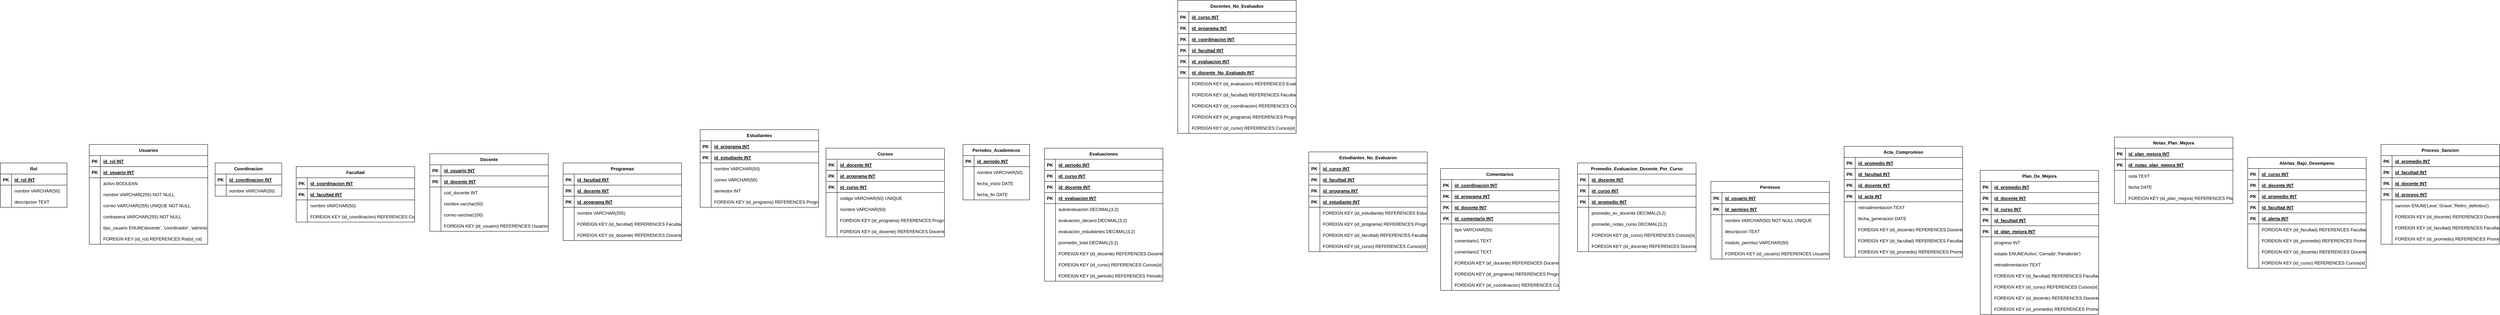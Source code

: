 <mxfile version="26.2.13">
  <diagram name="Página-1" id="h8BTpukhjayM2ecMFEsE">
    <mxGraphModel dx="7484" dy="-1259" grid="1" gridSize="10" guides="1" tooltips="1" connect="1" arrows="1" fold="1" page="1" pageScale="1" pageWidth="827" pageHeight="1169" math="0" shadow="0">
      <root>
        <mxCell id="0" />
        <mxCell id="1" parent="0" />
        <mxCell id="5tVSyq5ylTzUcxQL4FLA-64" value="Rol" style="shape=table;startSize=30;container=1;collapsible=1;childLayout=tableLayout;fixedRows=1;rowLines=0;fontStyle=1;align=center;resizeLast=1;" parent="1" vertex="1">
          <mxGeometry x="-3280" y="3990" width="180" height="120" as="geometry" />
        </mxCell>
        <mxCell id="5tVSyq5ylTzUcxQL4FLA-65" value="" style="shape=tableRow;horizontal=0;startSize=0;swimlaneHead=0;swimlaneBody=0;fillColor=none;collapsible=0;dropTarget=0;points=[[0,0.5],[1,0.5]];portConstraint=eastwest;strokeColor=inherit;top=0;left=0;right=0;bottom=1;" parent="5tVSyq5ylTzUcxQL4FLA-64" vertex="1">
          <mxGeometry y="30" width="180" height="30" as="geometry" />
        </mxCell>
        <mxCell id="5tVSyq5ylTzUcxQL4FLA-66" value="PK" style="shape=partialRectangle;overflow=hidden;connectable=0;fillColor=none;strokeColor=inherit;top=0;left=0;bottom=0;right=0;fontStyle=1;" parent="5tVSyq5ylTzUcxQL4FLA-65" vertex="1">
          <mxGeometry width="30" height="30" as="geometry">
            <mxRectangle width="30" height="30" as="alternateBounds" />
          </mxGeometry>
        </mxCell>
        <mxCell id="5tVSyq5ylTzUcxQL4FLA-67" value="id_rol INT  " style="shape=partialRectangle;overflow=hidden;connectable=0;fillColor=none;align=left;strokeColor=inherit;top=0;left=0;bottom=0;right=0;spacingLeft=6;fontStyle=5;" parent="5tVSyq5ylTzUcxQL4FLA-65" vertex="1">
          <mxGeometry x="30" width="150" height="30" as="geometry">
            <mxRectangle width="150" height="30" as="alternateBounds" />
          </mxGeometry>
        </mxCell>
        <mxCell id="5tVSyq5ylTzUcxQL4FLA-68" value="" style="shape=tableRow;horizontal=0;startSize=0;swimlaneHead=0;swimlaneBody=0;fillColor=none;collapsible=0;dropTarget=0;points=[[0,0.5],[1,0.5]];portConstraint=eastwest;strokeColor=inherit;top=0;left=0;right=0;bottom=0;" parent="5tVSyq5ylTzUcxQL4FLA-64" vertex="1">
          <mxGeometry y="60" width="180" height="30" as="geometry" />
        </mxCell>
        <mxCell id="5tVSyq5ylTzUcxQL4FLA-69" value="" style="shape=partialRectangle;overflow=hidden;connectable=0;fillColor=none;strokeColor=inherit;top=0;left=0;bottom=0;right=0;" parent="5tVSyq5ylTzUcxQL4FLA-68" vertex="1">
          <mxGeometry width="30" height="30" as="geometry">
            <mxRectangle width="30" height="30" as="alternateBounds" />
          </mxGeometry>
        </mxCell>
        <mxCell id="5tVSyq5ylTzUcxQL4FLA-70" value="nombre VARCHAR(50) " style="shape=partialRectangle;overflow=hidden;connectable=0;fillColor=none;align=left;strokeColor=inherit;top=0;left=0;bottom=0;right=0;spacingLeft=6;" parent="5tVSyq5ylTzUcxQL4FLA-68" vertex="1">
          <mxGeometry x="30" width="150" height="30" as="geometry">
            <mxRectangle width="150" height="30" as="alternateBounds" />
          </mxGeometry>
        </mxCell>
        <mxCell id="5tVSyq5ylTzUcxQL4FLA-71" value="" style="shape=tableRow;horizontal=0;startSize=0;swimlaneHead=0;swimlaneBody=0;fillColor=none;collapsible=0;dropTarget=0;points=[[0,0.5],[1,0.5]];portConstraint=eastwest;strokeColor=inherit;top=0;left=0;right=0;bottom=0;" parent="5tVSyq5ylTzUcxQL4FLA-64" vertex="1">
          <mxGeometry y="90" width="180" height="30" as="geometry" />
        </mxCell>
        <mxCell id="5tVSyq5ylTzUcxQL4FLA-72" value="" style="shape=partialRectangle;overflow=hidden;connectable=0;fillColor=none;strokeColor=inherit;top=0;left=0;bottom=0;right=0;" parent="5tVSyq5ylTzUcxQL4FLA-71" vertex="1">
          <mxGeometry width="30" height="30" as="geometry">
            <mxRectangle width="30" height="30" as="alternateBounds" />
          </mxGeometry>
        </mxCell>
        <mxCell id="5tVSyq5ylTzUcxQL4FLA-73" value="descripcion TEXT" style="shape=partialRectangle;overflow=hidden;connectable=0;fillColor=none;align=left;strokeColor=inherit;top=0;left=0;bottom=0;right=0;spacingLeft=6;" parent="5tVSyq5ylTzUcxQL4FLA-71" vertex="1">
          <mxGeometry x="30" width="150" height="30" as="geometry">
            <mxRectangle width="150" height="30" as="alternateBounds" />
          </mxGeometry>
        </mxCell>
        <mxCell id="5tVSyq5ylTzUcxQL4FLA-74" value="Usuarios" style="shape=table;startSize=30;container=1;collapsible=1;childLayout=tableLayout;fixedRows=1;rowLines=0;fontStyle=1;align=center;resizeLast=1;" parent="1" vertex="1">
          <mxGeometry x="-3040" y="3940" width="320" height="270" as="geometry" />
        </mxCell>
        <mxCell id="5tVSyq5ylTzUcxQL4FLA-75" value="" style="shape=tableRow;horizontal=0;startSize=0;swimlaneHead=0;swimlaneBody=0;fillColor=none;collapsible=0;dropTarget=0;points=[[0,0.5],[1,0.5]];portConstraint=eastwest;strokeColor=inherit;top=0;left=0;right=0;bottom=1;" parent="5tVSyq5ylTzUcxQL4FLA-74" vertex="1">
          <mxGeometry y="30" width="320" height="30" as="geometry" />
        </mxCell>
        <mxCell id="5tVSyq5ylTzUcxQL4FLA-76" value="PK" style="shape=partialRectangle;overflow=hidden;connectable=0;fillColor=none;strokeColor=inherit;top=0;left=0;bottom=0;right=0;fontStyle=1;" parent="5tVSyq5ylTzUcxQL4FLA-75" vertex="1">
          <mxGeometry width="30" height="30" as="geometry">
            <mxRectangle width="30" height="30" as="alternateBounds" />
          </mxGeometry>
        </mxCell>
        <mxCell id="5tVSyq5ylTzUcxQL4FLA-77" value="id_rol INT" style="shape=partialRectangle;overflow=hidden;connectable=0;fillColor=none;align=left;strokeColor=inherit;top=0;left=0;bottom=0;right=0;spacingLeft=6;fontStyle=5;" parent="5tVSyq5ylTzUcxQL4FLA-75" vertex="1">
          <mxGeometry x="30" width="290" height="30" as="geometry">
            <mxRectangle width="290" height="30" as="alternateBounds" />
          </mxGeometry>
        </mxCell>
        <mxCell id="5tVSyq5ylTzUcxQL4FLA-78" value="" style="shape=tableRow;horizontal=0;startSize=0;swimlaneHead=0;swimlaneBody=0;fillColor=none;collapsible=0;dropTarget=0;points=[[0,0.5],[1,0.5]];portConstraint=eastwest;strokeColor=inherit;top=0;left=0;right=0;bottom=1;" parent="5tVSyq5ylTzUcxQL4FLA-74" vertex="1">
          <mxGeometry y="60" width="320" height="30" as="geometry" />
        </mxCell>
        <mxCell id="5tVSyq5ylTzUcxQL4FLA-79" value="PK" style="shape=partialRectangle;overflow=hidden;connectable=0;fillColor=none;strokeColor=inherit;top=0;left=0;bottom=0;right=0;fontStyle=1;" parent="5tVSyq5ylTzUcxQL4FLA-78" vertex="1">
          <mxGeometry width="30" height="30" as="geometry">
            <mxRectangle width="30" height="30" as="alternateBounds" />
          </mxGeometry>
        </mxCell>
        <mxCell id="5tVSyq5ylTzUcxQL4FLA-80" value="id_usuario INT " style="shape=partialRectangle;overflow=hidden;connectable=0;fillColor=none;align=left;strokeColor=inherit;top=0;left=0;bottom=0;right=0;spacingLeft=6;fontStyle=5;" parent="5tVSyq5ylTzUcxQL4FLA-78" vertex="1">
          <mxGeometry x="30" width="290" height="30" as="geometry">
            <mxRectangle width="290" height="30" as="alternateBounds" />
          </mxGeometry>
        </mxCell>
        <mxCell id="5tVSyq5ylTzUcxQL4FLA-81" value="" style="shape=tableRow;horizontal=0;startSize=0;swimlaneHead=0;swimlaneBody=0;fillColor=none;collapsible=0;dropTarget=0;points=[[0,0.5],[1,0.5]];portConstraint=eastwest;strokeColor=inherit;top=0;left=0;right=0;bottom=0;" parent="5tVSyq5ylTzUcxQL4FLA-74" vertex="1">
          <mxGeometry y="90" width="320" height="30" as="geometry" />
        </mxCell>
        <mxCell id="5tVSyq5ylTzUcxQL4FLA-82" value="" style="shape=partialRectangle;overflow=hidden;connectable=0;fillColor=none;strokeColor=inherit;top=0;left=0;bottom=0;right=0;" parent="5tVSyq5ylTzUcxQL4FLA-81" vertex="1">
          <mxGeometry width="30" height="30" as="geometry">
            <mxRectangle width="30" height="30" as="alternateBounds" />
          </mxGeometry>
        </mxCell>
        <mxCell id="5tVSyq5ylTzUcxQL4FLA-83" value="activo BOOLEAN" style="shape=partialRectangle;overflow=hidden;connectable=0;fillColor=none;align=left;strokeColor=inherit;top=0;left=0;bottom=0;right=0;spacingLeft=6;" parent="5tVSyq5ylTzUcxQL4FLA-81" vertex="1">
          <mxGeometry x="30" width="290" height="30" as="geometry">
            <mxRectangle width="290" height="30" as="alternateBounds" />
          </mxGeometry>
        </mxCell>
        <mxCell id="5tVSyq5ylTzUcxQL4FLA-84" value="" style="shape=tableRow;horizontal=0;startSize=0;swimlaneHead=0;swimlaneBody=0;fillColor=none;collapsible=0;dropTarget=0;points=[[0,0.5],[1,0.5]];portConstraint=eastwest;strokeColor=inherit;top=0;left=0;right=0;bottom=0;" parent="5tVSyq5ylTzUcxQL4FLA-74" vertex="1">
          <mxGeometry y="120" width="320" height="30" as="geometry" />
        </mxCell>
        <mxCell id="5tVSyq5ylTzUcxQL4FLA-85" value="" style="shape=partialRectangle;overflow=hidden;connectable=0;fillColor=none;strokeColor=inherit;top=0;left=0;bottom=0;right=0;" parent="5tVSyq5ylTzUcxQL4FLA-84" vertex="1">
          <mxGeometry width="30" height="30" as="geometry">
            <mxRectangle width="30" height="30" as="alternateBounds" />
          </mxGeometry>
        </mxCell>
        <mxCell id="5tVSyq5ylTzUcxQL4FLA-86" value="nombre VARCHAR(255) NOT NULL" style="shape=partialRectangle;overflow=hidden;connectable=0;fillColor=none;align=left;strokeColor=inherit;top=0;left=0;bottom=0;right=0;spacingLeft=6;" parent="5tVSyq5ylTzUcxQL4FLA-84" vertex="1">
          <mxGeometry x="30" width="290" height="30" as="geometry">
            <mxRectangle width="290" height="30" as="alternateBounds" />
          </mxGeometry>
        </mxCell>
        <mxCell id="5tVSyq5ylTzUcxQL4FLA-87" value="" style="shape=tableRow;horizontal=0;startSize=0;swimlaneHead=0;swimlaneBody=0;fillColor=none;collapsible=0;dropTarget=0;points=[[0,0.5],[1,0.5]];portConstraint=eastwest;strokeColor=inherit;top=0;left=0;right=0;bottom=0;" parent="5tVSyq5ylTzUcxQL4FLA-74" vertex="1">
          <mxGeometry y="150" width="320" height="30" as="geometry" />
        </mxCell>
        <mxCell id="5tVSyq5ylTzUcxQL4FLA-88" value="" style="shape=partialRectangle;overflow=hidden;connectable=0;fillColor=none;strokeColor=inherit;top=0;left=0;bottom=0;right=0;" parent="5tVSyq5ylTzUcxQL4FLA-87" vertex="1">
          <mxGeometry width="30" height="30" as="geometry">
            <mxRectangle width="30" height="30" as="alternateBounds" />
          </mxGeometry>
        </mxCell>
        <mxCell id="5tVSyq5ylTzUcxQL4FLA-89" value="correo VARCHAR(255) UNIQUE NOT NULL" style="shape=partialRectangle;overflow=hidden;connectable=0;fillColor=none;align=left;strokeColor=inherit;top=0;left=0;bottom=0;right=0;spacingLeft=6;" parent="5tVSyq5ylTzUcxQL4FLA-87" vertex="1">
          <mxGeometry x="30" width="290" height="30" as="geometry">
            <mxRectangle width="290" height="30" as="alternateBounds" />
          </mxGeometry>
        </mxCell>
        <mxCell id="5tVSyq5ylTzUcxQL4FLA-90" value="" style="shape=tableRow;horizontal=0;startSize=0;swimlaneHead=0;swimlaneBody=0;fillColor=none;collapsible=0;dropTarget=0;points=[[0,0.5],[1,0.5]];portConstraint=eastwest;strokeColor=inherit;top=0;left=0;right=0;bottom=0;" parent="5tVSyq5ylTzUcxQL4FLA-74" vertex="1">
          <mxGeometry y="180" width="320" height="30" as="geometry" />
        </mxCell>
        <mxCell id="5tVSyq5ylTzUcxQL4FLA-91" value="" style="shape=partialRectangle;overflow=hidden;connectable=0;fillColor=none;strokeColor=inherit;top=0;left=0;bottom=0;right=0;" parent="5tVSyq5ylTzUcxQL4FLA-90" vertex="1">
          <mxGeometry width="30" height="30" as="geometry">
            <mxRectangle width="30" height="30" as="alternateBounds" />
          </mxGeometry>
        </mxCell>
        <mxCell id="5tVSyq5ylTzUcxQL4FLA-92" value="contrasena VARCHAR(255) NOT NULL" style="shape=partialRectangle;overflow=hidden;connectable=0;fillColor=none;align=left;strokeColor=inherit;top=0;left=0;bottom=0;right=0;spacingLeft=6;" parent="5tVSyq5ylTzUcxQL4FLA-90" vertex="1">
          <mxGeometry x="30" width="290" height="30" as="geometry">
            <mxRectangle width="290" height="30" as="alternateBounds" />
          </mxGeometry>
        </mxCell>
        <mxCell id="5tVSyq5ylTzUcxQL4FLA-93" value="" style="shape=tableRow;horizontal=0;startSize=0;swimlaneHead=0;swimlaneBody=0;fillColor=none;collapsible=0;dropTarget=0;points=[[0,0.5],[1,0.5]];portConstraint=eastwest;strokeColor=inherit;top=0;left=0;right=0;bottom=0;" parent="5tVSyq5ylTzUcxQL4FLA-74" vertex="1">
          <mxGeometry y="210" width="320" height="30" as="geometry" />
        </mxCell>
        <mxCell id="5tVSyq5ylTzUcxQL4FLA-94" value="" style="shape=partialRectangle;overflow=hidden;connectable=0;fillColor=none;strokeColor=inherit;top=0;left=0;bottom=0;right=0;" parent="5tVSyq5ylTzUcxQL4FLA-93" vertex="1">
          <mxGeometry width="30" height="30" as="geometry">
            <mxRectangle width="30" height="30" as="alternateBounds" />
          </mxGeometry>
        </mxCell>
        <mxCell id="5tVSyq5ylTzUcxQL4FLA-95" value="tipo_usuario ENUM(&#39;docente&#39;, &#39;coordinador&#39;, &#39;administrador&#39;) NOT NULL" style="shape=partialRectangle;overflow=hidden;connectable=0;fillColor=none;align=left;strokeColor=inherit;top=0;left=0;bottom=0;right=0;spacingLeft=6;" parent="5tVSyq5ylTzUcxQL4FLA-93" vertex="1">
          <mxGeometry x="30" width="290" height="30" as="geometry">
            <mxRectangle width="290" height="30" as="alternateBounds" />
          </mxGeometry>
        </mxCell>
        <mxCell id="5tVSyq5ylTzUcxQL4FLA-96" value="" style="shape=tableRow;horizontal=0;startSize=0;swimlaneHead=0;swimlaneBody=0;fillColor=none;collapsible=0;dropTarget=0;points=[[0,0.5],[1,0.5]];portConstraint=eastwest;strokeColor=inherit;top=0;left=0;right=0;bottom=0;" parent="5tVSyq5ylTzUcxQL4FLA-74" vertex="1">
          <mxGeometry y="240" width="320" height="30" as="geometry" />
        </mxCell>
        <mxCell id="5tVSyq5ylTzUcxQL4FLA-97" value="" style="shape=partialRectangle;overflow=hidden;connectable=0;fillColor=none;strokeColor=inherit;top=0;left=0;bottom=0;right=0;" parent="5tVSyq5ylTzUcxQL4FLA-96" vertex="1">
          <mxGeometry width="30" height="30" as="geometry">
            <mxRectangle width="30" height="30" as="alternateBounds" />
          </mxGeometry>
        </mxCell>
        <mxCell id="5tVSyq5ylTzUcxQL4FLA-98" value="FOREIGN KEY (id_rol) REFERENCES Rol(id_rol)" style="shape=partialRectangle;overflow=hidden;connectable=0;fillColor=none;align=left;strokeColor=inherit;top=0;left=0;bottom=0;right=0;spacingLeft=6;" parent="5tVSyq5ylTzUcxQL4FLA-96" vertex="1">
          <mxGeometry x="30" width="290" height="30" as="geometry">
            <mxRectangle width="290" height="30" as="alternateBounds" />
          </mxGeometry>
        </mxCell>
        <mxCell id="5tVSyq5ylTzUcxQL4FLA-99" value="Coordinacion" style="shape=table;startSize=30;container=1;collapsible=1;childLayout=tableLayout;fixedRows=1;rowLines=0;fontStyle=1;align=center;resizeLast=1;" parent="1" vertex="1">
          <mxGeometry x="-2700" y="3990" width="180" height="90" as="geometry" />
        </mxCell>
        <mxCell id="5tVSyq5ylTzUcxQL4FLA-100" value="" style="shape=tableRow;horizontal=0;startSize=0;swimlaneHead=0;swimlaneBody=0;fillColor=none;collapsible=0;dropTarget=0;points=[[0,0.5],[1,0.5]];portConstraint=eastwest;strokeColor=inherit;top=0;left=0;right=0;bottom=1;" parent="5tVSyq5ylTzUcxQL4FLA-99" vertex="1">
          <mxGeometry y="30" width="180" height="30" as="geometry" />
        </mxCell>
        <mxCell id="5tVSyq5ylTzUcxQL4FLA-101" value="PK" style="shape=partialRectangle;overflow=hidden;connectable=0;fillColor=none;strokeColor=inherit;top=0;left=0;bottom=0;right=0;fontStyle=1;" parent="5tVSyq5ylTzUcxQL4FLA-100" vertex="1">
          <mxGeometry width="30" height="30" as="geometry">
            <mxRectangle width="30" height="30" as="alternateBounds" />
          </mxGeometry>
        </mxCell>
        <mxCell id="5tVSyq5ylTzUcxQL4FLA-102" value="id_coordinacion INT " style="shape=partialRectangle;overflow=hidden;connectable=0;fillColor=none;align=left;strokeColor=inherit;top=0;left=0;bottom=0;right=0;spacingLeft=6;fontStyle=5;" parent="5tVSyq5ylTzUcxQL4FLA-100" vertex="1">
          <mxGeometry x="30" width="150" height="30" as="geometry">
            <mxRectangle width="150" height="30" as="alternateBounds" />
          </mxGeometry>
        </mxCell>
        <mxCell id="5tVSyq5ylTzUcxQL4FLA-103" value="" style="shape=tableRow;horizontal=0;startSize=0;swimlaneHead=0;swimlaneBody=0;fillColor=none;collapsible=0;dropTarget=0;points=[[0,0.5],[1,0.5]];portConstraint=eastwest;strokeColor=inherit;top=0;left=0;right=0;bottom=0;" parent="5tVSyq5ylTzUcxQL4FLA-99" vertex="1">
          <mxGeometry y="60" width="180" height="30" as="geometry" />
        </mxCell>
        <mxCell id="5tVSyq5ylTzUcxQL4FLA-104" value="" style="shape=partialRectangle;overflow=hidden;connectable=0;fillColor=none;strokeColor=inherit;top=0;left=0;bottom=0;right=0;" parent="5tVSyq5ylTzUcxQL4FLA-103" vertex="1">
          <mxGeometry width="30" height="30" as="geometry">
            <mxRectangle width="30" height="30" as="alternateBounds" />
          </mxGeometry>
        </mxCell>
        <mxCell id="5tVSyq5ylTzUcxQL4FLA-105" value="nombre VARCHAR(50)" style="shape=partialRectangle;overflow=hidden;connectable=0;fillColor=none;align=left;strokeColor=inherit;top=0;left=0;bottom=0;right=0;spacingLeft=6;" parent="5tVSyq5ylTzUcxQL4FLA-103" vertex="1">
          <mxGeometry x="30" width="150" height="30" as="geometry">
            <mxRectangle width="150" height="30" as="alternateBounds" />
          </mxGeometry>
        </mxCell>
        <mxCell id="5tVSyq5ylTzUcxQL4FLA-106" value="Facultad" style="shape=table;startSize=30;container=1;collapsible=1;childLayout=tableLayout;fixedRows=1;rowLines=0;fontStyle=1;align=center;resizeLast=1;" parent="1" vertex="1">
          <mxGeometry x="-2481" y="4000" width="320" height="150" as="geometry" />
        </mxCell>
        <mxCell id="5tVSyq5ylTzUcxQL4FLA-107" value="" style="shape=tableRow;horizontal=0;startSize=0;swimlaneHead=0;swimlaneBody=0;fillColor=none;collapsible=0;dropTarget=0;points=[[0,0.5],[1,0.5]];portConstraint=eastwest;strokeColor=inherit;top=0;left=0;right=0;bottom=1;" parent="5tVSyq5ylTzUcxQL4FLA-106" vertex="1">
          <mxGeometry y="30" width="320" height="30" as="geometry" />
        </mxCell>
        <mxCell id="5tVSyq5ylTzUcxQL4FLA-108" value="PK" style="shape=partialRectangle;overflow=hidden;connectable=0;fillColor=none;strokeColor=inherit;top=0;left=0;bottom=0;right=0;fontStyle=1;" parent="5tVSyq5ylTzUcxQL4FLA-107" vertex="1">
          <mxGeometry width="30" height="30" as="geometry">
            <mxRectangle width="30" height="30" as="alternateBounds" />
          </mxGeometry>
        </mxCell>
        <mxCell id="5tVSyq5ylTzUcxQL4FLA-109" value="id_coordinacion INT" style="shape=partialRectangle;overflow=hidden;connectable=0;fillColor=none;align=left;strokeColor=inherit;top=0;left=0;bottom=0;right=0;spacingLeft=6;fontStyle=5;" parent="5tVSyq5ylTzUcxQL4FLA-107" vertex="1">
          <mxGeometry x="30" width="290" height="30" as="geometry">
            <mxRectangle width="290" height="30" as="alternateBounds" />
          </mxGeometry>
        </mxCell>
        <mxCell id="5tVSyq5ylTzUcxQL4FLA-110" value="" style="shape=tableRow;horizontal=0;startSize=0;swimlaneHead=0;swimlaneBody=0;fillColor=none;collapsible=0;dropTarget=0;points=[[0,0.5],[1,0.5]];portConstraint=eastwest;strokeColor=inherit;top=0;left=0;right=0;bottom=1;" parent="5tVSyq5ylTzUcxQL4FLA-106" vertex="1">
          <mxGeometry y="60" width="320" height="30" as="geometry" />
        </mxCell>
        <mxCell id="5tVSyq5ylTzUcxQL4FLA-111" value="PK" style="shape=partialRectangle;overflow=hidden;connectable=0;fillColor=none;strokeColor=inherit;top=0;left=0;bottom=0;right=0;fontStyle=1;" parent="5tVSyq5ylTzUcxQL4FLA-110" vertex="1">
          <mxGeometry width="30" height="30" as="geometry">
            <mxRectangle width="30" height="30" as="alternateBounds" />
          </mxGeometry>
        </mxCell>
        <mxCell id="5tVSyq5ylTzUcxQL4FLA-112" value="id_facultad INT  " style="shape=partialRectangle;overflow=hidden;connectable=0;fillColor=none;align=left;strokeColor=inherit;top=0;left=0;bottom=0;right=0;spacingLeft=6;fontStyle=5;" parent="5tVSyq5ylTzUcxQL4FLA-110" vertex="1">
          <mxGeometry x="30" width="290" height="30" as="geometry">
            <mxRectangle width="290" height="30" as="alternateBounds" />
          </mxGeometry>
        </mxCell>
        <mxCell id="5tVSyq5ylTzUcxQL4FLA-113" value="" style="shape=tableRow;horizontal=0;startSize=0;swimlaneHead=0;swimlaneBody=0;fillColor=none;collapsible=0;dropTarget=0;points=[[0,0.5],[1,0.5]];portConstraint=eastwest;strokeColor=inherit;top=0;left=0;right=0;bottom=0;" parent="5tVSyq5ylTzUcxQL4FLA-106" vertex="1">
          <mxGeometry y="90" width="320" height="30" as="geometry" />
        </mxCell>
        <mxCell id="5tVSyq5ylTzUcxQL4FLA-114" value="" style="shape=partialRectangle;overflow=hidden;connectable=0;fillColor=none;strokeColor=inherit;top=0;left=0;bottom=0;right=0;" parent="5tVSyq5ylTzUcxQL4FLA-113" vertex="1">
          <mxGeometry width="30" height="30" as="geometry">
            <mxRectangle width="30" height="30" as="alternateBounds" />
          </mxGeometry>
        </mxCell>
        <mxCell id="5tVSyq5ylTzUcxQL4FLA-115" value="nombre VARCHAR(50)" style="shape=partialRectangle;overflow=hidden;connectable=0;fillColor=none;align=left;strokeColor=inherit;top=0;left=0;bottom=0;right=0;spacingLeft=6;" parent="5tVSyq5ylTzUcxQL4FLA-113" vertex="1">
          <mxGeometry x="30" width="290" height="30" as="geometry">
            <mxRectangle width="290" height="30" as="alternateBounds" />
          </mxGeometry>
        </mxCell>
        <mxCell id="5tVSyq5ylTzUcxQL4FLA-116" value="" style="shape=tableRow;horizontal=0;startSize=0;swimlaneHead=0;swimlaneBody=0;fillColor=none;collapsible=0;dropTarget=0;points=[[0,0.5],[1,0.5]];portConstraint=eastwest;strokeColor=inherit;top=0;left=0;right=0;bottom=0;" parent="5tVSyq5ylTzUcxQL4FLA-106" vertex="1">
          <mxGeometry y="120" width="320" height="30" as="geometry" />
        </mxCell>
        <mxCell id="5tVSyq5ylTzUcxQL4FLA-117" value="" style="shape=partialRectangle;overflow=hidden;connectable=0;fillColor=none;strokeColor=inherit;top=0;left=0;bottom=0;right=0;" parent="5tVSyq5ylTzUcxQL4FLA-116" vertex="1">
          <mxGeometry width="30" height="30" as="geometry">
            <mxRectangle width="30" height="30" as="alternateBounds" />
          </mxGeometry>
        </mxCell>
        <mxCell id="5tVSyq5ylTzUcxQL4FLA-118" value="FOREIGN KEY (id_coordinacion) REFERENCES Coordinacion(id_coordinacion)" style="shape=partialRectangle;overflow=hidden;connectable=0;fillColor=none;align=left;strokeColor=inherit;top=0;left=0;bottom=0;right=0;spacingLeft=6;" parent="5tVSyq5ylTzUcxQL4FLA-116" vertex="1">
          <mxGeometry x="30" width="290" height="30" as="geometry">
            <mxRectangle width="290" height="30" as="alternateBounds" />
          </mxGeometry>
        </mxCell>
        <mxCell id="5tVSyq5ylTzUcxQL4FLA-119" value="Docente" style="shape=table;startSize=30;container=1;collapsible=1;childLayout=tableLayout;fixedRows=1;rowLines=0;fontStyle=1;align=center;resizeLast=1;" parent="1" vertex="1">
          <mxGeometry x="-2120" y="3965" width="320" height="210" as="geometry" />
        </mxCell>
        <mxCell id="5tVSyq5ylTzUcxQL4FLA-120" value="" style="shape=tableRow;horizontal=0;startSize=0;swimlaneHead=0;swimlaneBody=0;fillColor=none;collapsible=0;dropTarget=0;points=[[0,0.5],[1,0.5]];portConstraint=eastwest;strokeColor=inherit;top=0;left=0;right=0;bottom=1;" parent="5tVSyq5ylTzUcxQL4FLA-119" vertex="1">
          <mxGeometry y="30" width="320" height="30" as="geometry" />
        </mxCell>
        <mxCell id="5tVSyq5ylTzUcxQL4FLA-121" value="PK" style="shape=partialRectangle;overflow=hidden;connectable=0;fillColor=none;strokeColor=inherit;top=0;left=0;bottom=0;right=0;fontStyle=1;" parent="5tVSyq5ylTzUcxQL4FLA-120" vertex="1">
          <mxGeometry width="30" height="30" as="geometry">
            <mxRectangle width="30" height="30" as="alternateBounds" />
          </mxGeometry>
        </mxCell>
        <mxCell id="5tVSyq5ylTzUcxQL4FLA-122" value="id_usuario INT" style="shape=partialRectangle;overflow=hidden;connectable=0;fillColor=none;align=left;strokeColor=inherit;top=0;left=0;bottom=0;right=0;spacingLeft=6;fontStyle=5;" parent="5tVSyq5ylTzUcxQL4FLA-120" vertex="1">
          <mxGeometry x="30" width="290" height="30" as="geometry">
            <mxRectangle width="290" height="30" as="alternateBounds" />
          </mxGeometry>
        </mxCell>
        <mxCell id="5tVSyq5ylTzUcxQL4FLA-123" value="" style="shape=tableRow;horizontal=0;startSize=0;swimlaneHead=0;swimlaneBody=0;fillColor=none;collapsible=0;dropTarget=0;points=[[0,0.5],[1,0.5]];portConstraint=eastwest;strokeColor=inherit;top=0;left=0;right=0;bottom=1;" parent="5tVSyq5ylTzUcxQL4FLA-119" vertex="1">
          <mxGeometry y="60" width="320" height="30" as="geometry" />
        </mxCell>
        <mxCell id="5tVSyq5ylTzUcxQL4FLA-124" value="PK" style="shape=partialRectangle;overflow=hidden;connectable=0;fillColor=none;strokeColor=inherit;top=0;left=0;bottom=0;right=0;fontStyle=1;" parent="5tVSyq5ylTzUcxQL4FLA-123" vertex="1">
          <mxGeometry width="30" height="30" as="geometry">
            <mxRectangle width="30" height="30" as="alternateBounds" />
          </mxGeometry>
        </mxCell>
        <mxCell id="5tVSyq5ylTzUcxQL4FLA-125" value="id_docente INT " style="shape=partialRectangle;overflow=hidden;connectable=0;fillColor=none;align=left;strokeColor=inherit;top=0;left=0;bottom=0;right=0;spacingLeft=6;fontStyle=5;" parent="5tVSyq5ylTzUcxQL4FLA-123" vertex="1">
          <mxGeometry x="30" width="290" height="30" as="geometry">
            <mxRectangle width="290" height="30" as="alternateBounds" />
          </mxGeometry>
        </mxCell>
        <mxCell id="5tVSyq5ylTzUcxQL4FLA-126" value="" style="shape=tableRow;horizontal=0;startSize=0;swimlaneHead=0;swimlaneBody=0;fillColor=none;collapsible=0;dropTarget=0;points=[[0,0.5],[1,0.5]];portConstraint=eastwest;strokeColor=inherit;top=0;left=0;right=0;bottom=0;" parent="5tVSyq5ylTzUcxQL4FLA-119" vertex="1">
          <mxGeometry y="90" width="320" height="30" as="geometry" />
        </mxCell>
        <mxCell id="5tVSyq5ylTzUcxQL4FLA-127" value="" style="shape=partialRectangle;overflow=hidden;connectable=0;fillColor=none;strokeColor=inherit;top=0;left=0;bottom=0;right=0;" parent="5tVSyq5ylTzUcxQL4FLA-126" vertex="1">
          <mxGeometry width="30" height="30" as="geometry">
            <mxRectangle width="30" height="30" as="alternateBounds" />
          </mxGeometry>
        </mxCell>
        <mxCell id="5tVSyq5ylTzUcxQL4FLA-128" value="cod_docente INT" style="shape=partialRectangle;overflow=hidden;connectable=0;fillColor=none;align=left;strokeColor=inherit;top=0;left=0;bottom=0;right=0;spacingLeft=6;" parent="5tVSyq5ylTzUcxQL4FLA-126" vertex="1">
          <mxGeometry x="30" width="290" height="30" as="geometry">
            <mxRectangle width="290" height="30" as="alternateBounds" />
          </mxGeometry>
        </mxCell>
        <mxCell id="5tVSyq5ylTzUcxQL4FLA-129" value="" style="shape=tableRow;horizontal=0;startSize=0;swimlaneHead=0;swimlaneBody=0;fillColor=none;collapsible=0;dropTarget=0;points=[[0,0.5],[1,0.5]];portConstraint=eastwest;strokeColor=inherit;top=0;left=0;right=0;bottom=0;" parent="5tVSyq5ylTzUcxQL4FLA-119" vertex="1">
          <mxGeometry y="120" width="320" height="30" as="geometry" />
        </mxCell>
        <mxCell id="5tVSyq5ylTzUcxQL4FLA-130" value="" style="shape=partialRectangle;overflow=hidden;connectable=0;fillColor=none;strokeColor=inherit;top=0;left=0;bottom=0;right=0;" parent="5tVSyq5ylTzUcxQL4FLA-129" vertex="1">
          <mxGeometry width="30" height="30" as="geometry">
            <mxRectangle width="30" height="30" as="alternateBounds" />
          </mxGeometry>
        </mxCell>
        <mxCell id="5tVSyq5ylTzUcxQL4FLA-131" value="nombre varchar(50)" style="shape=partialRectangle;overflow=hidden;connectable=0;fillColor=none;align=left;strokeColor=inherit;top=0;left=0;bottom=0;right=0;spacingLeft=6;" parent="5tVSyq5ylTzUcxQL4FLA-129" vertex="1">
          <mxGeometry x="30" width="290" height="30" as="geometry">
            <mxRectangle width="290" height="30" as="alternateBounds" />
          </mxGeometry>
        </mxCell>
        <mxCell id="5tVSyq5ylTzUcxQL4FLA-132" value="" style="shape=tableRow;horizontal=0;startSize=0;swimlaneHead=0;swimlaneBody=0;fillColor=none;collapsible=0;dropTarget=0;points=[[0,0.5],[1,0.5]];portConstraint=eastwest;strokeColor=inherit;top=0;left=0;right=0;bottom=0;" parent="5tVSyq5ylTzUcxQL4FLA-119" vertex="1">
          <mxGeometry y="150" width="320" height="30" as="geometry" />
        </mxCell>
        <mxCell id="5tVSyq5ylTzUcxQL4FLA-133" value="" style="shape=partialRectangle;overflow=hidden;connectable=0;fillColor=none;strokeColor=inherit;top=0;left=0;bottom=0;right=0;" parent="5tVSyq5ylTzUcxQL4FLA-132" vertex="1">
          <mxGeometry width="30" height="30" as="geometry">
            <mxRectangle width="30" height="30" as="alternateBounds" />
          </mxGeometry>
        </mxCell>
        <mxCell id="5tVSyq5ylTzUcxQL4FLA-134" value="correo varchar(100)" style="shape=partialRectangle;overflow=hidden;connectable=0;fillColor=none;align=left;strokeColor=inherit;top=0;left=0;bottom=0;right=0;spacingLeft=6;" parent="5tVSyq5ylTzUcxQL4FLA-132" vertex="1">
          <mxGeometry x="30" width="290" height="30" as="geometry">
            <mxRectangle width="290" height="30" as="alternateBounds" />
          </mxGeometry>
        </mxCell>
        <mxCell id="5tVSyq5ylTzUcxQL4FLA-135" value="" style="shape=tableRow;horizontal=0;startSize=0;swimlaneHead=0;swimlaneBody=0;fillColor=none;collapsible=0;dropTarget=0;points=[[0,0.5],[1,0.5]];portConstraint=eastwest;strokeColor=inherit;top=0;left=0;right=0;bottom=0;" parent="5tVSyq5ylTzUcxQL4FLA-119" vertex="1">
          <mxGeometry y="180" width="320" height="30" as="geometry" />
        </mxCell>
        <mxCell id="5tVSyq5ylTzUcxQL4FLA-136" value="" style="shape=partialRectangle;overflow=hidden;connectable=0;fillColor=none;strokeColor=inherit;top=0;left=0;bottom=0;right=0;" parent="5tVSyq5ylTzUcxQL4FLA-135" vertex="1">
          <mxGeometry width="30" height="30" as="geometry">
            <mxRectangle width="30" height="30" as="alternateBounds" />
          </mxGeometry>
        </mxCell>
        <mxCell id="5tVSyq5ylTzUcxQL4FLA-137" value="FOREIGN KEY (id_usuario) REFERENCES Usuarios(id_usuario)" style="shape=partialRectangle;overflow=hidden;connectable=0;fillColor=none;align=left;strokeColor=inherit;top=0;left=0;bottom=0;right=0;spacingLeft=6;" parent="5tVSyq5ylTzUcxQL4FLA-135" vertex="1">
          <mxGeometry x="30" width="290" height="30" as="geometry">
            <mxRectangle width="290" height="30" as="alternateBounds" />
          </mxGeometry>
        </mxCell>
        <mxCell id="5tVSyq5ylTzUcxQL4FLA-138" value="Programas" style="shape=table;startSize=30;container=1;collapsible=1;childLayout=tableLayout;fixedRows=1;rowLines=0;fontStyle=1;align=center;resizeLast=1;" parent="1" vertex="1">
          <mxGeometry x="-1760" y="3990" width="320" height="210" as="geometry" />
        </mxCell>
        <mxCell id="5tVSyq5ylTzUcxQL4FLA-139" value="" style="shape=tableRow;horizontal=0;startSize=0;swimlaneHead=0;swimlaneBody=0;fillColor=none;collapsible=0;dropTarget=0;points=[[0,0.5],[1,0.5]];portConstraint=eastwest;strokeColor=inherit;top=0;left=0;right=0;bottom=1;" parent="5tVSyq5ylTzUcxQL4FLA-138" vertex="1">
          <mxGeometry y="30" width="320" height="30" as="geometry" />
        </mxCell>
        <mxCell id="5tVSyq5ylTzUcxQL4FLA-140" value="PK" style="shape=partialRectangle;overflow=hidden;connectable=0;fillColor=none;strokeColor=inherit;top=0;left=0;bottom=0;right=0;fontStyle=1;" parent="5tVSyq5ylTzUcxQL4FLA-139" vertex="1">
          <mxGeometry width="30" height="30" as="geometry">
            <mxRectangle width="30" height="30" as="alternateBounds" />
          </mxGeometry>
        </mxCell>
        <mxCell id="5tVSyq5ylTzUcxQL4FLA-141" value="id_facultad INT" style="shape=partialRectangle;overflow=hidden;connectable=0;fillColor=none;align=left;strokeColor=inherit;top=0;left=0;bottom=0;right=0;spacingLeft=6;fontStyle=5;" parent="5tVSyq5ylTzUcxQL4FLA-139" vertex="1">
          <mxGeometry x="30" width="290" height="30" as="geometry">
            <mxRectangle width="290" height="30" as="alternateBounds" />
          </mxGeometry>
        </mxCell>
        <mxCell id="5tVSyq5ylTzUcxQL4FLA-142" value="" style="shape=tableRow;horizontal=0;startSize=0;swimlaneHead=0;swimlaneBody=0;fillColor=none;collapsible=0;dropTarget=0;points=[[0,0.5],[1,0.5]];portConstraint=eastwest;strokeColor=inherit;top=0;left=0;right=0;bottom=1;" parent="5tVSyq5ylTzUcxQL4FLA-138" vertex="1">
          <mxGeometry y="60" width="320" height="30" as="geometry" />
        </mxCell>
        <mxCell id="5tVSyq5ylTzUcxQL4FLA-143" value="PK" style="shape=partialRectangle;overflow=hidden;connectable=0;fillColor=none;strokeColor=inherit;top=0;left=0;bottom=0;right=0;fontStyle=1;" parent="5tVSyq5ylTzUcxQL4FLA-142" vertex="1">
          <mxGeometry width="30" height="30" as="geometry">
            <mxRectangle width="30" height="30" as="alternateBounds" />
          </mxGeometry>
        </mxCell>
        <mxCell id="5tVSyq5ylTzUcxQL4FLA-144" value="id_docente INT" style="shape=partialRectangle;overflow=hidden;connectable=0;fillColor=none;align=left;strokeColor=inherit;top=0;left=0;bottom=0;right=0;spacingLeft=6;fontStyle=5;" parent="5tVSyq5ylTzUcxQL4FLA-142" vertex="1">
          <mxGeometry x="30" width="290" height="30" as="geometry">
            <mxRectangle width="290" height="30" as="alternateBounds" />
          </mxGeometry>
        </mxCell>
        <mxCell id="5tVSyq5ylTzUcxQL4FLA-145" value="" style="shape=tableRow;horizontal=0;startSize=0;swimlaneHead=0;swimlaneBody=0;fillColor=none;collapsible=0;dropTarget=0;points=[[0,0.5],[1,0.5]];portConstraint=eastwest;strokeColor=inherit;top=0;left=0;right=0;bottom=1;" parent="5tVSyq5ylTzUcxQL4FLA-138" vertex="1">
          <mxGeometry y="90" width="320" height="30" as="geometry" />
        </mxCell>
        <mxCell id="5tVSyq5ylTzUcxQL4FLA-146" value="PK" style="shape=partialRectangle;overflow=hidden;connectable=0;fillColor=none;strokeColor=inherit;top=0;left=0;bottom=0;right=0;fontStyle=1;" parent="5tVSyq5ylTzUcxQL4FLA-145" vertex="1">
          <mxGeometry width="30" height="30" as="geometry">
            <mxRectangle width="30" height="30" as="alternateBounds" />
          </mxGeometry>
        </mxCell>
        <mxCell id="5tVSyq5ylTzUcxQL4FLA-147" value="id_programa INT " style="shape=partialRectangle;overflow=hidden;connectable=0;fillColor=none;align=left;strokeColor=inherit;top=0;left=0;bottom=0;right=0;spacingLeft=6;fontStyle=5;" parent="5tVSyq5ylTzUcxQL4FLA-145" vertex="1">
          <mxGeometry x="30" width="290" height="30" as="geometry">
            <mxRectangle width="290" height="30" as="alternateBounds" />
          </mxGeometry>
        </mxCell>
        <mxCell id="5tVSyq5ylTzUcxQL4FLA-148" value="" style="shape=tableRow;horizontal=0;startSize=0;swimlaneHead=0;swimlaneBody=0;fillColor=none;collapsible=0;dropTarget=0;points=[[0,0.5],[1,0.5]];portConstraint=eastwest;strokeColor=inherit;top=0;left=0;right=0;bottom=0;" parent="5tVSyq5ylTzUcxQL4FLA-138" vertex="1">
          <mxGeometry y="120" width="320" height="30" as="geometry" />
        </mxCell>
        <mxCell id="5tVSyq5ylTzUcxQL4FLA-149" value="" style="shape=partialRectangle;overflow=hidden;connectable=0;fillColor=none;strokeColor=inherit;top=0;left=0;bottom=0;right=0;" parent="5tVSyq5ylTzUcxQL4FLA-148" vertex="1">
          <mxGeometry width="30" height="30" as="geometry">
            <mxRectangle width="30" height="30" as="alternateBounds" />
          </mxGeometry>
        </mxCell>
        <mxCell id="5tVSyq5ylTzUcxQL4FLA-150" value="nombre VARCHAR(255) " style="shape=partialRectangle;overflow=hidden;connectable=0;fillColor=none;align=left;strokeColor=inherit;top=0;left=0;bottom=0;right=0;spacingLeft=6;" parent="5tVSyq5ylTzUcxQL4FLA-148" vertex="1">
          <mxGeometry x="30" width="290" height="30" as="geometry">
            <mxRectangle width="290" height="30" as="alternateBounds" />
          </mxGeometry>
        </mxCell>
        <mxCell id="5tVSyq5ylTzUcxQL4FLA-151" value="" style="shape=tableRow;horizontal=0;startSize=0;swimlaneHead=0;swimlaneBody=0;fillColor=none;collapsible=0;dropTarget=0;points=[[0,0.5],[1,0.5]];portConstraint=eastwest;strokeColor=inherit;top=0;left=0;right=0;bottom=0;" parent="5tVSyq5ylTzUcxQL4FLA-138" vertex="1">
          <mxGeometry y="150" width="320" height="30" as="geometry" />
        </mxCell>
        <mxCell id="5tVSyq5ylTzUcxQL4FLA-152" value="" style="shape=partialRectangle;overflow=hidden;connectable=0;fillColor=none;strokeColor=inherit;top=0;left=0;bottom=0;right=0;" parent="5tVSyq5ylTzUcxQL4FLA-151" vertex="1">
          <mxGeometry width="30" height="30" as="geometry">
            <mxRectangle width="30" height="30" as="alternateBounds" />
          </mxGeometry>
        </mxCell>
        <mxCell id="5tVSyq5ylTzUcxQL4FLA-153" value="FOREIGN KEY (id_facultad) REFERENCES Facultad(id_facultad)" style="shape=partialRectangle;overflow=hidden;connectable=0;fillColor=none;align=left;strokeColor=inherit;top=0;left=0;bottom=0;right=0;spacingLeft=6;" parent="5tVSyq5ylTzUcxQL4FLA-151" vertex="1">
          <mxGeometry x="30" width="290" height="30" as="geometry">
            <mxRectangle width="290" height="30" as="alternateBounds" />
          </mxGeometry>
        </mxCell>
        <mxCell id="5tVSyq5ylTzUcxQL4FLA-154" value="" style="shape=tableRow;horizontal=0;startSize=0;swimlaneHead=0;swimlaneBody=0;fillColor=none;collapsible=0;dropTarget=0;points=[[0,0.5],[1,0.5]];portConstraint=eastwest;strokeColor=inherit;top=0;left=0;right=0;bottom=0;" parent="5tVSyq5ylTzUcxQL4FLA-138" vertex="1">
          <mxGeometry y="180" width="320" height="30" as="geometry" />
        </mxCell>
        <mxCell id="5tVSyq5ylTzUcxQL4FLA-155" value="" style="shape=partialRectangle;overflow=hidden;connectable=0;fillColor=none;strokeColor=inherit;top=0;left=0;bottom=0;right=0;" parent="5tVSyq5ylTzUcxQL4FLA-154" vertex="1">
          <mxGeometry width="30" height="30" as="geometry">
            <mxRectangle width="30" height="30" as="alternateBounds" />
          </mxGeometry>
        </mxCell>
        <mxCell id="5tVSyq5ylTzUcxQL4FLA-156" value="FOREIGN KEY (id_docente) REFERENCES Docente(id_docente)" style="shape=partialRectangle;overflow=hidden;connectable=0;fillColor=none;align=left;strokeColor=inherit;top=0;left=0;bottom=0;right=0;spacingLeft=6;" parent="5tVSyq5ylTzUcxQL4FLA-154" vertex="1">
          <mxGeometry x="30" width="290" height="30" as="geometry">
            <mxRectangle width="290" height="30" as="alternateBounds" />
          </mxGeometry>
        </mxCell>
        <mxCell id="5tVSyq5ylTzUcxQL4FLA-157" value="Estudiantes" style="shape=table;startSize=30;container=1;collapsible=1;childLayout=tableLayout;fixedRows=1;rowLines=0;fontStyle=1;align=center;resizeLast=1;" parent="1" vertex="1">
          <mxGeometry x="-1390" y="3900" width="320" height="210" as="geometry" />
        </mxCell>
        <mxCell id="5tVSyq5ylTzUcxQL4FLA-158" value="" style="shape=tableRow;horizontal=0;startSize=0;swimlaneHead=0;swimlaneBody=0;fillColor=none;collapsible=0;dropTarget=0;points=[[0,0.5],[1,0.5]];portConstraint=eastwest;strokeColor=inherit;top=0;left=0;right=0;bottom=1;" parent="5tVSyq5ylTzUcxQL4FLA-157" vertex="1">
          <mxGeometry y="30" width="320" height="30" as="geometry" />
        </mxCell>
        <mxCell id="5tVSyq5ylTzUcxQL4FLA-159" value="PK" style="shape=partialRectangle;overflow=hidden;connectable=0;fillColor=none;strokeColor=inherit;top=0;left=0;bottom=0;right=0;fontStyle=1;" parent="5tVSyq5ylTzUcxQL4FLA-158" vertex="1">
          <mxGeometry width="30" height="30" as="geometry">
            <mxRectangle width="30" height="30" as="alternateBounds" />
          </mxGeometry>
        </mxCell>
        <mxCell id="5tVSyq5ylTzUcxQL4FLA-160" value="id_programa INT" style="shape=partialRectangle;overflow=hidden;connectable=0;fillColor=none;align=left;strokeColor=inherit;top=0;left=0;bottom=0;right=0;spacingLeft=6;fontStyle=5;" parent="5tVSyq5ylTzUcxQL4FLA-158" vertex="1">
          <mxGeometry x="30" width="290" height="30" as="geometry">
            <mxRectangle width="290" height="30" as="alternateBounds" />
          </mxGeometry>
        </mxCell>
        <mxCell id="5tVSyq5ylTzUcxQL4FLA-161" value="" style="shape=tableRow;horizontal=0;startSize=0;swimlaneHead=0;swimlaneBody=0;fillColor=none;collapsible=0;dropTarget=0;points=[[0,0.5],[1,0.5]];portConstraint=eastwest;strokeColor=inherit;top=0;left=0;right=0;bottom=1;" parent="5tVSyq5ylTzUcxQL4FLA-157" vertex="1">
          <mxGeometry y="60" width="320" height="30" as="geometry" />
        </mxCell>
        <mxCell id="5tVSyq5ylTzUcxQL4FLA-162" value="PK" style="shape=partialRectangle;overflow=hidden;connectable=0;fillColor=none;strokeColor=inherit;top=0;left=0;bottom=0;right=0;fontStyle=1;" parent="5tVSyq5ylTzUcxQL4FLA-161" vertex="1">
          <mxGeometry width="30" height="30" as="geometry">
            <mxRectangle width="30" height="30" as="alternateBounds" />
          </mxGeometry>
        </mxCell>
        <mxCell id="5tVSyq5ylTzUcxQL4FLA-163" value="id_estudiante INT  " style="shape=partialRectangle;overflow=hidden;connectable=0;fillColor=none;align=left;strokeColor=inherit;top=0;left=0;bottom=0;right=0;spacingLeft=6;fontStyle=5;" parent="5tVSyq5ylTzUcxQL4FLA-161" vertex="1">
          <mxGeometry x="30" width="290" height="30" as="geometry">
            <mxRectangle width="290" height="30" as="alternateBounds" />
          </mxGeometry>
        </mxCell>
        <mxCell id="5tVSyq5ylTzUcxQL4FLA-164" value="" style="shape=tableRow;horizontal=0;startSize=0;swimlaneHead=0;swimlaneBody=0;fillColor=none;collapsible=0;dropTarget=0;points=[[0,0.5],[1,0.5]];portConstraint=eastwest;strokeColor=inherit;top=0;left=0;right=0;bottom=0;" parent="5tVSyq5ylTzUcxQL4FLA-157" vertex="1">
          <mxGeometry y="90" width="320" height="30" as="geometry" />
        </mxCell>
        <mxCell id="5tVSyq5ylTzUcxQL4FLA-165" value="" style="shape=partialRectangle;overflow=hidden;connectable=0;fillColor=none;strokeColor=inherit;top=0;left=0;bottom=0;right=0;" parent="5tVSyq5ylTzUcxQL4FLA-164" vertex="1">
          <mxGeometry width="30" height="30" as="geometry">
            <mxRectangle width="30" height="30" as="alternateBounds" />
          </mxGeometry>
        </mxCell>
        <mxCell id="5tVSyq5ylTzUcxQL4FLA-166" value="nombre VARCHAR(50)" style="shape=partialRectangle;overflow=hidden;connectable=0;fillColor=none;align=left;strokeColor=inherit;top=0;left=0;bottom=0;right=0;spacingLeft=6;" parent="5tVSyq5ylTzUcxQL4FLA-164" vertex="1">
          <mxGeometry x="30" width="290" height="30" as="geometry">
            <mxRectangle width="290" height="30" as="alternateBounds" />
          </mxGeometry>
        </mxCell>
        <mxCell id="5tVSyq5ylTzUcxQL4FLA-167" value="" style="shape=tableRow;horizontal=0;startSize=0;swimlaneHead=0;swimlaneBody=0;fillColor=none;collapsible=0;dropTarget=0;points=[[0,0.5],[1,0.5]];portConstraint=eastwest;strokeColor=inherit;top=0;left=0;right=0;bottom=0;" parent="5tVSyq5ylTzUcxQL4FLA-157" vertex="1">
          <mxGeometry y="120" width="320" height="30" as="geometry" />
        </mxCell>
        <mxCell id="5tVSyq5ylTzUcxQL4FLA-168" value="" style="shape=partialRectangle;overflow=hidden;connectable=0;fillColor=none;strokeColor=inherit;top=0;left=0;bottom=0;right=0;" parent="5tVSyq5ylTzUcxQL4FLA-167" vertex="1">
          <mxGeometry width="30" height="30" as="geometry">
            <mxRectangle width="30" height="30" as="alternateBounds" />
          </mxGeometry>
        </mxCell>
        <mxCell id="5tVSyq5ylTzUcxQL4FLA-169" value="correo VARCHAR(50)" style="shape=partialRectangle;overflow=hidden;connectable=0;fillColor=none;align=left;strokeColor=inherit;top=0;left=0;bottom=0;right=0;spacingLeft=6;" parent="5tVSyq5ylTzUcxQL4FLA-167" vertex="1">
          <mxGeometry x="30" width="290" height="30" as="geometry">
            <mxRectangle width="290" height="30" as="alternateBounds" />
          </mxGeometry>
        </mxCell>
        <mxCell id="5tVSyq5ylTzUcxQL4FLA-170" value="" style="shape=tableRow;horizontal=0;startSize=0;swimlaneHead=0;swimlaneBody=0;fillColor=none;collapsible=0;dropTarget=0;points=[[0,0.5],[1,0.5]];portConstraint=eastwest;strokeColor=inherit;top=0;left=0;right=0;bottom=0;" parent="5tVSyq5ylTzUcxQL4FLA-157" vertex="1">
          <mxGeometry y="150" width="320" height="30" as="geometry" />
        </mxCell>
        <mxCell id="5tVSyq5ylTzUcxQL4FLA-171" value="" style="shape=partialRectangle;overflow=hidden;connectable=0;fillColor=none;strokeColor=inherit;top=0;left=0;bottom=0;right=0;" parent="5tVSyq5ylTzUcxQL4FLA-170" vertex="1">
          <mxGeometry width="30" height="30" as="geometry">
            <mxRectangle width="30" height="30" as="alternateBounds" />
          </mxGeometry>
        </mxCell>
        <mxCell id="5tVSyq5ylTzUcxQL4FLA-172" value="semestre INT" style="shape=partialRectangle;overflow=hidden;connectable=0;fillColor=none;align=left;strokeColor=inherit;top=0;left=0;bottom=0;right=0;spacingLeft=6;" parent="5tVSyq5ylTzUcxQL4FLA-170" vertex="1">
          <mxGeometry x="30" width="290" height="30" as="geometry">
            <mxRectangle width="290" height="30" as="alternateBounds" />
          </mxGeometry>
        </mxCell>
        <mxCell id="5tVSyq5ylTzUcxQL4FLA-173" value="" style="shape=tableRow;horizontal=0;startSize=0;swimlaneHead=0;swimlaneBody=0;fillColor=none;collapsible=0;dropTarget=0;points=[[0,0.5],[1,0.5]];portConstraint=eastwest;strokeColor=inherit;top=0;left=0;right=0;bottom=0;" parent="5tVSyq5ylTzUcxQL4FLA-157" vertex="1">
          <mxGeometry y="180" width="320" height="30" as="geometry" />
        </mxCell>
        <mxCell id="5tVSyq5ylTzUcxQL4FLA-174" value="" style="shape=partialRectangle;overflow=hidden;connectable=0;fillColor=none;strokeColor=inherit;top=0;left=0;bottom=0;right=0;" parent="5tVSyq5ylTzUcxQL4FLA-173" vertex="1">
          <mxGeometry width="30" height="30" as="geometry">
            <mxRectangle width="30" height="30" as="alternateBounds" />
          </mxGeometry>
        </mxCell>
        <mxCell id="5tVSyq5ylTzUcxQL4FLA-175" value="FOREIGN KEY (id_programa) REFERENCES Programas(id_programa)" style="shape=partialRectangle;overflow=hidden;connectable=0;fillColor=none;align=left;strokeColor=inherit;top=0;left=0;bottom=0;right=0;spacingLeft=6;" parent="5tVSyq5ylTzUcxQL4FLA-173" vertex="1">
          <mxGeometry x="30" width="290" height="30" as="geometry">
            <mxRectangle width="290" height="30" as="alternateBounds" />
          </mxGeometry>
        </mxCell>
        <mxCell id="5tVSyq5ylTzUcxQL4FLA-176" value="Cursos" style="shape=table;startSize=30;container=1;collapsible=1;childLayout=tableLayout;fixedRows=1;rowLines=0;fontStyle=1;align=center;resizeLast=1;" parent="1" vertex="1">
          <mxGeometry x="-1050" y="3950" width="320" height="240" as="geometry" />
        </mxCell>
        <mxCell id="5tVSyq5ylTzUcxQL4FLA-177" value="" style="shape=tableRow;horizontal=0;startSize=0;swimlaneHead=0;swimlaneBody=0;fillColor=none;collapsible=0;dropTarget=0;points=[[0,0.5],[1,0.5]];portConstraint=eastwest;strokeColor=inherit;top=0;left=0;right=0;bottom=1;" parent="5tVSyq5ylTzUcxQL4FLA-176" vertex="1">
          <mxGeometry y="30" width="320" height="30" as="geometry" />
        </mxCell>
        <mxCell id="5tVSyq5ylTzUcxQL4FLA-178" value="PK" style="shape=partialRectangle;overflow=hidden;connectable=0;fillColor=none;strokeColor=inherit;top=0;left=0;bottom=0;right=0;fontStyle=1;" parent="5tVSyq5ylTzUcxQL4FLA-177" vertex="1">
          <mxGeometry width="30" height="30" as="geometry">
            <mxRectangle width="30" height="30" as="alternateBounds" />
          </mxGeometry>
        </mxCell>
        <mxCell id="5tVSyq5ylTzUcxQL4FLA-179" value="id_docente INT" style="shape=partialRectangle;overflow=hidden;connectable=0;fillColor=none;align=left;strokeColor=inherit;top=0;left=0;bottom=0;right=0;spacingLeft=6;fontStyle=5;" parent="5tVSyq5ylTzUcxQL4FLA-177" vertex="1">
          <mxGeometry x="30" width="290" height="30" as="geometry">
            <mxRectangle width="290" height="30" as="alternateBounds" />
          </mxGeometry>
        </mxCell>
        <mxCell id="5tVSyq5ylTzUcxQL4FLA-180" value="" style="shape=tableRow;horizontal=0;startSize=0;swimlaneHead=0;swimlaneBody=0;fillColor=none;collapsible=0;dropTarget=0;points=[[0,0.5],[1,0.5]];portConstraint=eastwest;strokeColor=inherit;top=0;left=0;right=0;bottom=1;" parent="5tVSyq5ylTzUcxQL4FLA-176" vertex="1">
          <mxGeometry y="60" width="320" height="30" as="geometry" />
        </mxCell>
        <mxCell id="5tVSyq5ylTzUcxQL4FLA-181" value="PK" style="shape=partialRectangle;overflow=hidden;connectable=0;fillColor=none;strokeColor=inherit;top=0;left=0;bottom=0;right=0;fontStyle=1;" parent="5tVSyq5ylTzUcxQL4FLA-180" vertex="1">
          <mxGeometry width="30" height="30" as="geometry">
            <mxRectangle width="30" height="30" as="alternateBounds" />
          </mxGeometry>
        </mxCell>
        <mxCell id="5tVSyq5ylTzUcxQL4FLA-182" value="id_programa INT" style="shape=partialRectangle;overflow=hidden;connectable=0;fillColor=none;align=left;strokeColor=inherit;top=0;left=0;bottom=0;right=0;spacingLeft=6;fontStyle=5;" parent="5tVSyq5ylTzUcxQL4FLA-180" vertex="1">
          <mxGeometry x="30" width="290" height="30" as="geometry">
            <mxRectangle width="290" height="30" as="alternateBounds" />
          </mxGeometry>
        </mxCell>
        <mxCell id="5tVSyq5ylTzUcxQL4FLA-183" value="" style="shape=tableRow;horizontal=0;startSize=0;swimlaneHead=0;swimlaneBody=0;fillColor=none;collapsible=0;dropTarget=0;points=[[0,0.5],[1,0.5]];portConstraint=eastwest;strokeColor=inherit;top=0;left=0;right=0;bottom=1;" parent="5tVSyq5ylTzUcxQL4FLA-176" vertex="1">
          <mxGeometry y="90" width="320" height="30" as="geometry" />
        </mxCell>
        <mxCell id="5tVSyq5ylTzUcxQL4FLA-184" value="PK" style="shape=partialRectangle;overflow=hidden;connectable=0;fillColor=none;strokeColor=inherit;top=0;left=0;bottom=0;right=0;fontStyle=1;" parent="5tVSyq5ylTzUcxQL4FLA-183" vertex="1">
          <mxGeometry width="30" height="30" as="geometry">
            <mxRectangle width="30" height="30" as="alternateBounds" />
          </mxGeometry>
        </mxCell>
        <mxCell id="5tVSyq5ylTzUcxQL4FLA-185" value="id_curso INT  " style="shape=partialRectangle;overflow=hidden;connectable=0;fillColor=none;align=left;strokeColor=inherit;top=0;left=0;bottom=0;right=0;spacingLeft=6;fontStyle=5;" parent="5tVSyq5ylTzUcxQL4FLA-183" vertex="1">
          <mxGeometry x="30" width="290" height="30" as="geometry">
            <mxRectangle width="290" height="30" as="alternateBounds" />
          </mxGeometry>
        </mxCell>
        <mxCell id="5tVSyq5ylTzUcxQL4FLA-186" value="" style="shape=tableRow;horizontal=0;startSize=0;swimlaneHead=0;swimlaneBody=0;fillColor=none;collapsible=0;dropTarget=0;points=[[0,0.5],[1,0.5]];portConstraint=eastwest;strokeColor=inherit;top=0;left=0;right=0;bottom=0;" parent="5tVSyq5ylTzUcxQL4FLA-176" vertex="1">
          <mxGeometry y="120" width="320" height="30" as="geometry" />
        </mxCell>
        <mxCell id="5tVSyq5ylTzUcxQL4FLA-187" value="" style="shape=partialRectangle;overflow=hidden;connectable=0;fillColor=none;strokeColor=inherit;top=0;left=0;bottom=0;right=0;" parent="5tVSyq5ylTzUcxQL4FLA-186" vertex="1">
          <mxGeometry width="30" height="30" as="geometry">
            <mxRectangle width="30" height="30" as="alternateBounds" />
          </mxGeometry>
        </mxCell>
        <mxCell id="5tVSyq5ylTzUcxQL4FLA-188" value="codigo VARCHAR(50) UNIQUE " style="shape=partialRectangle;overflow=hidden;connectable=0;fillColor=none;align=left;strokeColor=inherit;top=0;left=0;bottom=0;right=0;spacingLeft=6;" parent="5tVSyq5ylTzUcxQL4FLA-186" vertex="1">
          <mxGeometry x="30" width="290" height="30" as="geometry">
            <mxRectangle width="290" height="30" as="alternateBounds" />
          </mxGeometry>
        </mxCell>
        <mxCell id="5tVSyq5ylTzUcxQL4FLA-189" value="" style="shape=tableRow;horizontal=0;startSize=0;swimlaneHead=0;swimlaneBody=0;fillColor=none;collapsible=0;dropTarget=0;points=[[0,0.5],[1,0.5]];portConstraint=eastwest;strokeColor=inherit;top=0;left=0;right=0;bottom=0;" parent="5tVSyq5ylTzUcxQL4FLA-176" vertex="1">
          <mxGeometry y="150" width="320" height="30" as="geometry" />
        </mxCell>
        <mxCell id="5tVSyq5ylTzUcxQL4FLA-190" value="" style="shape=partialRectangle;overflow=hidden;connectable=0;fillColor=none;strokeColor=inherit;top=0;left=0;bottom=0;right=0;" parent="5tVSyq5ylTzUcxQL4FLA-189" vertex="1">
          <mxGeometry width="30" height="30" as="geometry">
            <mxRectangle width="30" height="30" as="alternateBounds" />
          </mxGeometry>
        </mxCell>
        <mxCell id="5tVSyq5ylTzUcxQL4FLA-191" value="nombre VARCHAR(50) " style="shape=partialRectangle;overflow=hidden;connectable=0;fillColor=none;align=left;strokeColor=inherit;top=0;left=0;bottom=0;right=0;spacingLeft=6;" parent="5tVSyq5ylTzUcxQL4FLA-189" vertex="1">
          <mxGeometry x="30" width="290" height="30" as="geometry">
            <mxRectangle width="290" height="30" as="alternateBounds" />
          </mxGeometry>
        </mxCell>
        <mxCell id="5tVSyq5ylTzUcxQL4FLA-192" value="" style="shape=tableRow;horizontal=0;startSize=0;swimlaneHead=0;swimlaneBody=0;fillColor=none;collapsible=0;dropTarget=0;points=[[0,0.5],[1,0.5]];portConstraint=eastwest;strokeColor=inherit;top=0;left=0;right=0;bottom=0;" parent="5tVSyq5ylTzUcxQL4FLA-176" vertex="1">
          <mxGeometry y="180" width="320" height="30" as="geometry" />
        </mxCell>
        <mxCell id="5tVSyq5ylTzUcxQL4FLA-193" value="" style="shape=partialRectangle;overflow=hidden;connectable=0;fillColor=none;strokeColor=inherit;top=0;left=0;bottom=0;right=0;" parent="5tVSyq5ylTzUcxQL4FLA-192" vertex="1">
          <mxGeometry width="30" height="30" as="geometry">
            <mxRectangle width="30" height="30" as="alternateBounds" />
          </mxGeometry>
        </mxCell>
        <mxCell id="5tVSyq5ylTzUcxQL4FLA-194" value="FOREIGN KEY (id_programa) REFERENCES Programas(id_programa)" style="shape=partialRectangle;overflow=hidden;connectable=0;fillColor=none;align=left;strokeColor=inherit;top=0;left=0;bottom=0;right=0;spacingLeft=6;" parent="5tVSyq5ylTzUcxQL4FLA-192" vertex="1">
          <mxGeometry x="30" width="290" height="30" as="geometry">
            <mxRectangle width="290" height="30" as="alternateBounds" />
          </mxGeometry>
        </mxCell>
        <mxCell id="5tVSyq5ylTzUcxQL4FLA-195" value="" style="shape=tableRow;horizontal=0;startSize=0;swimlaneHead=0;swimlaneBody=0;fillColor=none;collapsible=0;dropTarget=0;points=[[0,0.5],[1,0.5]];portConstraint=eastwest;strokeColor=inherit;top=0;left=0;right=0;bottom=0;" parent="5tVSyq5ylTzUcxQL4FLA-176" vertex="1">
          <mxGeometry y="210" width="320" height="30" as="geometry" />
        </mxCell>
        <mxCell id="5tVSyq5ylTzUcxQL4FLA-196" value="" style="shape=partialRectangle;overflow=hidden;connectable=0;fillColor=none;strokeColor=inherit;top=0;left=0;bottom=0;right=0;" parent="5tVSyq5ylTzUcxQL4FLA-195" vertex="1">
          <mxGeometry width="30" height="30" as="geometry">
            <mxRectangle width="30" height="30" as="alternateBounds" />
          </mxGeometry>
        </mxCell>
        <mxCell id="5tVSyq5ylTzUcxQL4FLA-197" value="FOREIGN KEY (id_docente) REFERENCES Docente(id_docente)" style="shape=partialRectangle;overflow=hidden;connectable=0;fillColor=none;align=left;strokeColor=inherit;top=0;left=0;bottom=0;right=0;spacingLeft=6;" parent="5tVSyq5ylTzUcxQL4FLA-195" vertex="1">
          <mxGeometry x="30" width="290" height="30" as="geometry">
            <mxRectangle width="290" height="30" as="alternateBounds" />
          </mxGeometry>
        </mxCell>
        <mxCell id="5tVSyq5ylTzUcxQL4FLA-198" value="Periodos_Academicos" style="shape=table;startSize=30;container=1;collapsible=1;childLayout=tableLayout;fixedRows=1;rowLines=0;fontStyle=1;align=center;resizeLast=1;" parent="1" vertex="1">
          <mxGeometry x="-680" y="3940" width="180" height="150" as="geometry" />
        </mxCell>
        <mxCell id="5tVSyq5ylTzUcxQL4FLA-199" value="" style="shape=tableRow;horizontal=0;startSize=0;swimlaneHead=0;swimlaneBody=0;fillColor=none;collapsible=0;dropTarget=0;points=[[0,0.5],[1,0.5]];portConstraint=eastwest;strokeColor=inherit;top=0;left=0;right=0;bottom=1;" parent="5tVSyq5ylTzUcxQL4FLA-198" vertex="1">
          <mxGeometry y="30" width="180" height="30" as="geometry" />
        </mxCell>
        <mxCell id="5tVSyq5ylTzUcxQL4FLA-200" value="PK" style="shape=partialRectangle;overflow=hidden;connectable=0;fillColor=none;strokeColor=inherit;top=0;left=0;bottom=0;right=0;fontStyle=1;" parent="5tVSyq5ylTzUcxQL4FLA-199" vertex="1">
          <mxGeometry width="30" height="30" as="geometry">
            <mxRectangle width="30" height="30" as="alternateBounds" />
          </mxGeometry>
        </mxCell>
        <mxCell id="5tVSyq5ylTzUcxQL4FLA-201" value="id_periodo INT " style="shape=partialRectangle;overflow=hidden;connectable=0;fillColor=none;align=left;strokeColor=inherit;top=0;left=0;bottom=0;right=0;spacingLeft=6;fontStyle=5;" parent="5tVSyq5ylTzUcxQL4FLA-199" vertex="1">
          <mxGeometry x="30" width="150" height="30" as="geometry">
            <mxRectangle width="150" height="30" as="alternateBounds" />
          </mxGeometry>
        </mxCell>
        <mxCell id="5tVSyq5ylTzUcxQL4FLA-202" value="" style="shape=tableRow;horizontal=0;startSize=0;swimlaneHead=0;swimlaneBody=0;fillColor=none;collapsible=0;dropTarget=0;points=[[0,0.5],[1,0.5]];portConstraint=eastwest;strokeColor=inherit;top=0;left=0;right=0;bottom=0;" parent="5tVSyq5ylTzUcxQL4FLA-198" vertex="1">
          <mxGeometry y="60" width="180" height="30" as="geometry" />
        </mxCell>
        <mxCell id="5tVSyq5ylTzUcxQL4FLA-203" value="" style="shape=partialRectangle;overflow=hidden;connectable=0;fillColor=none;strokeColor=inherit;top=0;left=0;bottom=0;right=0;" parent="5tVSyq5ylTzUcxQL4FLA-202" vertex="1">
          <mxGeometry width="30" height="30" as="geometry">
            <mxRectangle width="30" height="30" as="alternateBounds" />
          </mxGeometry>
        </mxCell>
        <mxCell id="5tVSyq5ylTzUcxQL4FLA-204" value="nombre VARCHAR(50) " style="shape=partialRectangle;overflow=hidden;connectable=0;fillColor=none;align=left;strokeColor=inherit;top=0;left=0;bottom=0;right=0;spacingLeft=6;" parent="5tVSyq5ylTzUcxQL4FLA-202" vertex="1">
          <mxGeometry x="30" width="150" height="30" as="geometry">
            <mxRectangle width="150" height="30" as="alternateBounds" />
          </mxGeometry>
        </mxCell>
        <mxCell id="5tVSyq5ylTzUcxQL4FLA-205" value="" style="shape=tableRow;horizontal=0;startSize=0;swimlaneHead=0;swimlaneBody=0;fillColor=none;collapsible=0;dropTarget=0;points=[[0,0.5],[1,0.5]];portConstraint=eastwest;strokeColor=inherit;top=0;left=0;right=0;bottom=0;" parent="5tVSyq5ylTzUcxQL4FLA-198" vertex="1">
          <mxGeometry y="90" width="180" height="30" as="geometry" />
        </mxCell>
        <mxCell id="5tVSyq5ylTzUcxQL4FLA-206" value="" style="shape=partialRectangle;overflow=hidden;connectable=0;fillColor=none;strokeColor=inherit;top=0;left=0;bottom=0;right=0;" parent="5tVSyq5ylTzUcxQL4FLA-205" vertex="1">
          <mxGeometry width="30" height="30" as="geometry">
            <mxRectangle width="30" height="30" as="alternateBounds" />
          </mxGeometry>
        </mxCell>
        <mxCell id="5tVSyq5ylTzUcxQL4FLA-207" value="fecha_inicio DATE " style="shape=partialRectangle;overflow=hidden;connectable=0;fillColor=none;align=left;strokeColor=inherit;top=0;left=0;bottom=0;right=0;spacingLeft=6;" parent="5tVSyq5ylTzUcxQL4FLA-205" vertex="1">
          <mxGeometry x="30" width="150" height="30" as="geometry">
            <mxRectangle width="150" height="30" as="alternateBounds" />
          </mxGeometry>
        </mxCell>
        <mxCell id="5tVSyq5ylTzUcxQL4FLA-208" value="" style="shape=tableRow;horizontal=0;startSize=0;swimlaneHead=0;swimlaneBody=0;fillColor=none;collapsible=0;dropTarget=0;points=[[0,0.5],[1,0.5]];portConstraint=eastwest;strokeColor=inherit;top=0;left=0;right=0;bottom=0;" parent="5tVSyq5ylTzUcxQL4FLA-198" vertex="1">
          <mxGeometry y="120" width="180" height="30" as="geometry" />
        </mxCell>
        <mxCell id="5tVSyq5ylTzUcxQL4FLA-209" value="" style="shape=partialRectangle;overflow=hidden;connectable=0;fillColor=none;strokeColor=inherit;top=0;left=0;bottom=0;right=0;" parent="5tVSyq5ylTzUcxQL4FLA-208" vertex="1">
          <mxGeometry width="30" height="30" as="geometry">
            <mxRectangle width="30" height="30" as="alternateBounds" />
          </mxGeometry>
        </mxCell>
        <mxCell id="5tVSyq5ylTzUcxQL4FLA-210" value="fecha_fin DATE" style="shape=partialRectangle;overflow=hidden;connectable=0;fillColor=none;align=left;strokeColor=inherit;top=0;left=0;bottom=0;right=0;spacingLeft=6;" parent="5tVSyq5ylTzUcxQL4FLA-208" vertex="1">
          <mxGeometry x="30" width="150" height="30" as="geometry">
            <mxRectangle width="150" height="30" as="alternateBounds" />
          </mxGeometry>
        </mxCell>
        <mxCell id="5tVSyq5ylTzUcxQL4FLA-211" value="Evaluaciones" style="shape=table;startSize=30;container=1;collapsible=1;childLayout=tableLayout;fixedRows=1;rowLines=0;fontStyle=1;align=center;resizeLast=1;" parent="1" vertex="1">
          <mxGeometry x="-460" y="3950" width="320" height="360" as="geometry" />
        </mxCell>
        <mxCell id="5tVSyq5ylTzUcxQL4FLA-212" value="" style="shape=tableRow;horizontal=0;startSize=0;swimlaneHead=0;swimlaneBody=0;fillColor=none;collapsible=0;dropTarget=0;points=[[0,0.5],[1,0.5]];portConstraint=eastwest;strokeColor=inherit;top=0;left=0;right=0;bottom=1;" parent="5tVSyq5ylTzUcxQL4FLA-211" vertex="1">
          <mxGeometry y="30" width="320" height="30" as="geometry" />
        </mxCell>
        <mxCell id="5tVSyq5ylTzUcxQL4FLA-213" value="PK" style="shape=partialRectangle;overflow=hidden;connectable=0;fillColor=none;strokeColor=inherit;top=0;left=0;bottom=0;right=0;fontStyle=1;" parent="5tVSyq5ylTzUcxQL4FLA-212" vertex="1">
          <mxGeometry width="30" height="30" as="geometry">
            <mxRectangle width="30" height="30" as="alternateBounds" />
          </mxGeometry>
        </mxCell>
        <mxCell id="5tVSyq5ylTzUcxQL4FLA-214" value="id_periodo INT" style="shape=partialRectangle;overflow=hidden;connectable=0;fillColor=none;align=left;strokeColor=inherit;top=0;left=0;bottom=0;right=0;spacingLeft=6;fontStyle=5;" parent="5tVSyq5ylTzUcxQL4FLA-212" vertex="1">
          <mxGeometry x="30" width="290" height="30" as="geometry">
            <mxRectangle width="290" height="30" as="alternateBounds" />
          </mxGeometry>
        </mxCell>
        <mxCell id="5tVSyq5ylTzUcxQL4FLA-215" value="" style="shape=tableRow;horizontal=0;startSize=0;swimlaneHead=0;swimlaneBody=0;fillColor=none;collapsible=0;dropTarget=0;points=[[0,0.5],[1,0.5]];portConstraint=eastwest;strokeColor=inherit;top=0;left=0;right=0;bottom=1;" parent="5tVSyq5ylTzUcxQL4FLA-211" vertex="1">
          <mxGeometry y="60" width="320" height="30" as="geometry" />
        </mxCell>
        <mxCell id="5tVSyq5ylTzUcxQL4FLA-216" value="PK" style="shape=partialRectangle;overflow=hidden;connectable=0;fillColor=none;strokeColor=inherit;top=0;left=0;bottom=0;right=0;fontStyle=1;" parent="5tVSyq5ylTzUcxQL4FLA-215" vertex="1">
          <mxGeometry width="30" height="30" as="geometry">
            <mxRectangle width="30" height="30" as="alternateBounds" />
          </mxGeometry>
        </mxCell>
        <mxCell id="5tVSyq5ylTzUcxQL4FLA-217" value="id_curso INT" style="shape=partialRectangle;overflow=hidden;connectable=0;fillColor=none;align=left;strokeColor=inherit;top=0;left=0;bottom=0;right=0;spacingLeft=6;fontStyle=5;" parent="5tVSyq5ylTzUcxQL4FLA-215" vertex="1">
          <mxGeometry x="30" width="290" height="30" as="geometry">
            <mxRectangle width="290" height="30" as="alternateBounds" />
          </mxGeometry>
        </mxCell>
        <mxCell id="5tVSyq5ylTzUcxQL4FLA-218" value="" style="shape=tableRow;horizontal=0;startSize=0;swimlaneHead=0;swimlaneBody=0;fillColor=none;collapsible=0;dropTarget=0;points=[[0,0.5],[1,0.5]];portConstraint=eastwest;strokeColor=inherit;top=0;left=0;right=0;bottom=1;" parent="5tVSyq5ylTzUcxQL4FLA-211" vertex="1">
          <mxGeometry y="90" width="320" height="30" as="geometry" />
        </mxCell>
        <mxCell id="5tVSyq5ylTzUcxQL4FLA-219" value="PK" style="shape=partialRectangle;overflow=hidden;connectable=0;fillColor=none;strokeColor=inherit;top=0;left=0;bottom=0;right=0;fontStyle=1;" parent="5tVSyq5ylTzUcxQL4FLA-218" vertex="1">
          <mxGeometry width="30" height="30" as="geometry">
            <mxRectangle width="30" height="30" as="alternateBounds" />
          </mxGeometry>
        </mxCell>
        <mxCell id="5tVSyq5ylTzUcxQL4FLA-220" value="id_docente INT" style="shape=partialRectangle;overflow=hidden;connectable=0;fillColor=none;align=left;strokeColor=inherit;top=0;left=0;bottom=0;right=0;spacingLeft=6;fontStyle=5;" parent="5tVSyq5ylTzUcxQL4FLA-218" vertex="1">
          <mxGeometry x="30" width="290" height="30" as="geometry">
            <mxRectangle width="290" height="30" as="alternateBounds" />
          </mxGeometry>
        </mxCell>
        <mxCell id="5tVSyq5ylTzUcxQL4FLA-221" value="" style="shape=tableRow;horizontal=0;startSize=0;swimlaneHead=0;swimlaneBody=0;fillColor=none;collapsible=0;dropTarget=0;points=[[0,0.5],[1,0.5]];portConstraint=eastwest;strokeColor=inherit;top=0;left=0;right=0;bottom=1;" parent="5tVSyq5ylTzUcxQL4FLA-211" vertex="1">
          <mxGeometry y="120" width="320" height="30" as="geometry" />
        </mxCell>
        <mxCell id="5tVSyq5ylTzUcxQL4FLA-222" value="PK" style="shape=partialRectangle;overflow=hidden;connectable=0;fillColor=none;strokeColor=inherit;top=0;left=0;bottom=0;right=0;fontStyle=1;" parent="5tVSyq5ylTzUcxQL4FLA-221" vertex="1">
          <mxGeometry width="30" height="30" as="geometry">
            <mxRectangle width="30" height="30" as="alternateBounds" />
          </mxGeometry>
        </mxCell>
        <mxCell id="5tVSyq5ylTzUcxQL4FLA-223" value="id_evaluacion INT  " style="shape=partialRectangle;overflow=hidden;connectable=0;fillColor=none;align=left;strokeColor=inherit;top=0;left=0;bottom=0;right=0;spacingLeft=6;fontStyle=5;" parent="5tVSyq5ylTzUcxQL4FLA-221" vertex="1">
          <mxGeometry x="30" width="290" height="30" as="geometry">
            <mxRectangle width="290" height="30" as="alternateBounds" />
          </mxGeometry>
        </mxCell>
        <mxCell id="5tVSyq5ylTzUcxQL4FLA-224" value="" style="shape=tableRow;horizontal=0;startSize=0;swimlaneHead=0;swimlaneBody=0;fillColor=none;collapsible=0;dropTarget=0;points=[[0,0.5],[1,0.5]];portConstraint=eastwest;strokeColor=inherit;top=0;left=0;right=0;bottom=0;" parent="5tVSyq5ylTzUcxQL4FLA-211" vertex="1">
          <mxGeometry y="150" width="320" height="30" as="geometry" />
        </mxCell>
        <mxCell id="5tVSyq5ylTzUcxQL4FLA-225" value="" style="shape=partialRectangle;overflow=hidden;connectable=0;fillColor=none;strokeColor=inherit;top=0;left=0;bottom=0;right=0;" parent="5tVSyq5ylTzUcxQL4FLA-224" vertex="1">
          <mxGeometry width="30" height="30" as="geometry">
            <mxRectangle width="30" height="30" as="alternateBounds" />
          </mxGeometry>
        </mxCell>
        <mxCell id="5tVSyq5ylTzUcxQL4FLA-226" value="autoevaluacion DECIMAL(3,2)" style="shape=partialRectangle;overflow=hidden;connectable=0;fillColor=none;align=left;strokeColor=inherit;top=0;left=0;bottom=0;right=0;spacingLeft=6;" parent="5tVSyq5ylTzUcxQL4FLA-224" vertex="1">
          <mxGeometry x="30" width="290" height="30" as="geometry">
            <mxRectangle width="290" height="30" as="alternateBounds" />
          </mxGeometry>
        </mxCell>
        <mxCell id="5tVSyq5ylTzUcxQL4FLA-227" value="" style="shape=tableRow;horizontal=0;startSize=0;swimlaneHead=0;swimlaneBody=0;fillColor=none;collapsible=0;dropTarget=0;points=[[0,0.5],[1,0.5]];portConstraint=eastwest;strokeColor=inherit;top=0;left=0;right=0;bottom=0;" parent="5tVSyq5ylTzUcxQL4FLA-211" vertex="1">
          <mxGeometry y="180" width="320" height="30" as="geometry" />
        </mxCell>
        <mxCell id="5tVSyq5ylTzUcxQL4FLA-228" value="" style="shape=partialRectangle;overflow=hidden;connectable=0;fillColor=none;strokeColor=inherit;top=0;left=0;bottom=0;right=0;" parent="5tVSyq5ylTzUcxQL4FLA-227" vertex="1">
          <mxGeometry width="30" height="30" as="geometry">
            <mxRectangle width="30" height="30" as="alternateBounds" />
          </mxGeometry>
        </mxCell>
        <mxCell id="5tVSyq5ylTzUcxQL4FLA-229" value="evaluacion_decano DECIMAL(3,2)" style="shape=partialRectangle;overflow=hidden;connectable=0;fillColor=none;align=left;strokeColor=inherit;top=0;left=0;bottom=0;right=0;spacingLeft=6;" parent="5tVSyq5ylTzUcxQL4FLA-227" vertex="1">
          <mxGeometry x="30" width="290" height="30" as="geometry">
            <mxRectangle width="290" height="30" as="alternateBounds" />
          </mxGeometry>
        </mxCell>
        <mxCell id="5tVSyq5ylTzUcxQL4FLA-230" value="" style="shape=tableRow;horizontal=0;startSize=0;swimlaneHead=0;swimlaneBody=0;fillColor=none;collapsible=0;dropTarget=0;points=[[0,0.5],[1,0.5]];portConstraint=eastwest;strokeColor=inherit;top=0;left=0;right=0;bottom=0;" parent="5tVSyq5ylTzUcxQL4FLA-211" vertex="1">
          <mxGeometry y="210" width="320" height="30" as="geometry" />
        </mxCell>
        <mxCell id="5tVSyq5ylTzUcxQL4FLA-231" value="" style="shape=partialRectangle;overflow=hidden;connectable=0;fillColor=none;strokeColor=inherit;top=0;left=0;bottom=0;right=0;" parent="5tVSyq5ylTzUcxQL4FLA-230" vertex="1">
          <mxGeometry width="30" height="30" as="geometry">
            <mxRectangle width="30" height="30" as="alternateBounds" />
          </mxGeometry>
        </mxCell>
        <mxCell id="5tVSyq5ylTzUcxQL4FLA-232" value="evaluacion_estudiantes DECIMAL(3,2)" style="shape=partialRectangle;overflow=hidden;connectable=0;fillColor=none;align=left;strokeColor=inherit;top=0;left=0;bottom=0;right=0;spacingLeft=6;" parent="5tVSyq5ylTzUcxQL4FLA-230" vertex="1">
          <mxGeometry x="30" width="290" height="30" as="geometry">
            <mxRectangle width="290" height="30" as="alternateBounds" />
          </mxGeometry>
        </mxCell>
        <mxCell id="5tVSyq5ylTzUcxQL4FLA-233" value="" style="shape=tableRow;horizontal=0;startSize=0;swimlaneHead=0;swimlaneBody=0;fillColor=none;collapsible=0;dropTarget=0;points=[[0,0.5],[1,0.5]];portConstraint=eastwest;strokeColor=inherit;top=0;left=0;right=0;bottom=0;" parent="5tVSyq5ylTzUcxQL4FLA-211" vertex="1">
          <mxGeometry y="240" width="320" height="30" as="geometry" />
        </mxCell>
        <mxCell id="5tVSyq5ylTzUcxQL4FLA-234" value="" style="shape=partialRectangle;overflow=hidden;connectable=0;fillColor=none;strokeColor=inherit;top=0;left=0;bottom=0;right=0;" parent="5tVSyq5ylTzUcxQL4FLA-233" vertex="1">
          <mxGeometry width="30" height="30" as="geometry">
            <mxRectangle width="30" height="30" as="alternateBounds" />
          </mxGeometry>
        </mxCell>
        <mxCell id="5tVSyq5ylTzUcxQL4FLA-235" value="promedio_total DECIMAL(3,2)" style="shape=partialRectangle;overflow=hidden;connectable=0;fillColor=none;align=left;strokeColor=inherit;top=0;left=0;bottom=0;right=0;spacingLeft=6;" parent="5tVSyq5ylTzUcxQL4FLA-233" vertex="1">
          <mxGeometry x="30" width="290" height="30" as="geometry">
            <mxRectangle width="290" height="30" as="alternateBounds" />
          </mxGeometry>
        </mxCell>
        <mxCell id="5tVSyq5ylTzUcxQL4FLA-236" value="" style="shape=tableRow;horizontal=0;startSize=0;swimlaneHead=0;swimlaneBody=0;fillColor=none;collapsible=0;dropTarget=0;points=[[0,0.5],[1,0.5]];portConstraint=eastwest;strokeColor=inherit;top=0;left=0;right=0;bottom=0;" parent="5tVSyq5ylTzUcxQL4FLA-211" vertex="1">
          <mxGeometry y="270" width="320" height="30" as="geometry" />
        </mxCell>
        <mxCell id="5tVSyq5ylTzUcxQL4FLA-237" value="" style="shape=partialRectangle;overflow=hidden;connectable=0;fillColor=none;strokeColor=inherit;top=0;left=0;bottom=0;right=0;" parent="5tVSyq5ylTzUcxQL4FLA-236" vertex="1">
          <mxGeometry width="30" height="30" as="geometry">
            <mxRectangle width="30" height="30" as="alternateBounds" />
          </mxGeometry>
        </mxCell>
        <mxCell id="5tVSyq5ylTzUcxQL4FLA-238" value="FOREIGN KEY (id_docente) REFERENCES Docente(id_docente)" style="shape=partialRectangle;overflow=hidden;connectable=0;fillColor=none;align=left;strokeColor=inherit;top=0;left=0;bottom=0;right=0;spacingLeft=6;" parent="5tVSyq5ylTzUcxQL4FLA-236" vertex="1">
          <mxGeometry x="30" width="290" height="30" as="geometry">
            <mxRectangle width="290" height="30" as="alternateBounds" />
          </mxGeometry>
        </mxCell>
        <mxCell id="5tVSyq5ylTzUcxQL4FLA-239" value="" style="shape=tableRow;horizontal=0;startSize=0;swimlaneHead=0;swimlaneBody=0;fillColor=none;collapsible=0;dropTarget=0;points=[[0,0.5],[1,0.5]];portConstraint=eastwest;strokeColor=inherit;top=0;left=0;right=0;bottom=0;" parent="5tVSyq5ylTzUcxQL4FLA-211" vertex="1">
          <mxGeometry y="300" width="320" height="30" as="geometry" />
        </mxCell>
        <mxCell id="5tVSyq5ylTzUcxQL4FLA-240" value="" style="shape=partialRectangle;overflow=hidden;connectable=0;fillColor=none;strokeColor=inherit;top=0;left=0;bottom=0;right=0;" parent="5tVSyq5ylTzUcxQL4FLA-239" vertex="1">
          <mxGeometry width="30" height="30" as="geometry">
            <mxRectangle width="30" height="30" as="alternateBounds" />
          </mxGeometry>
        </mxCell>
        <mxCell id="5tVSyq5ylTzUcxQL4FLA-241" value="FOREIGN KEY (id_curso) REFERENCES Cursos(id_curso)" style="shape=partialRectangle;overflow=hidden;connectable=0;fillColor=none;align=left;strokeColor=inherit;top=0;left=0;bottom=0;right=0;spacingLeft=6;" parent="5tVSyq5ylTzUcxQL4FLA-239" vertex="1">
          <mxGeometry x="30" width="290" height="30" as="geometry">
            <mxRectangle width="290" height="30" as="alternateBounds" />
          </mxGeometry>
        </mxCell>
        <mxCell id="5tVSyq5ylTzUcxQL4FLA-242" value="" style="shape=tableRow;horizontal=0;startSize=0;swimlaneHead=0;swimlaneBody=0;fillColor=none;collapsible=0;dropTarget=0;points=[[0,0.5],[1,0.5]];portConstraint=eastwest;strokeColor=inherit;top=0;left=0;right=0;bottom=0;" parent="5tVSyq5ylTzUcxQL4FLA-211" vertex="1">
          <mxGeometry y="330" width="320" height="30" as="geometry" />
        </mxCell>
        <mxCell id="5tVSyq5ylTzUcxQL4FLA-243" value="" style="shape=partialRectangle;overflow=hidden;connectable=0;fillColor=none;strokeColor=inherit;top=0;left=0;bottom=0;right=0;" parent="5tVSyq5ylTzUcxQL4FLA-242" vertex="1">
          <mxGeometry width="30" height="30" as="geometry">
            <mxRectangle width="30" height="30" as="alternateBounds" />
          </mxGeometry>
        </mxCell>
        <mxCell id="5tVSyq5ylTzUcxQL4FLA-244" value="FOREIGN KEY (id_periodo) REFERENCES Periodos_Academicos(id_periodo)" style="shape=partialRectangle;overflow=hidden;connectable=0;fillColor=none;align=left;strokeColor=inherit;top=0;left=0;bottom=0;right=0;spacingLeft=6;" parent="5tVSyq5ylTzUcxQL4FLA-242" vertex="1">
          <mxGeometry x="30" width="290" height="30" as="geometry">
            <mxRectangle width="290" height="30" as="alternateBounds" />
          </mxGeometry>
        </mxCell>
        <mxCell id="5tVSyq5ylTzUcxQL4FLA-245" value="Docentes_No_Evaluados" style="shape=table;startSize=30;container=1;collapsible=1;childLayout=tableLayout;fixedRows=1;rowLines=0;fontStyle=1;align=center;resizeLast=1;" parent="1" vertex="1">
          <mxGeometry x="-100" y="3550" width="320" height="360" as="geometry" />
        </mxCell>
        <mxCell id="5tVSyq5ylTzUcxQL4FLA-246" value="" style="shape=tableRow;horizontal=0;startSize=0;swimlaneHead=0;swimlaneBody=0;fillColor=none;collapsible=0;dropTarget=0;points=[[0,0.5],[1,0.5]];portConstraint=eastwest;strokeColor=inherit;top=0;left=0;right=0;bottom=1;" parent="5tVSyq5ylTzUcxQL4FLA-245" vertex="1">
          <mxGeometry y="30" width="320" height="30" as="geometry" />
        </mxCell>
        <mxCell id="5tVSyq5ylTzUcxQL4FLA-247" value="PK" style="shape=partialRectangle;overflow=hidden;connectable=0;fillColor=none;strokeColor=inherit;top=0;left=0;bottom=0;right=0;fontStyle=1;" parent="5tVSyq5ylTzUcxQL4FLA-246" vertex="1">
          <mxGeometry width="30" height="30" as="geometry">
            <mxRectangle width="30" height="30" as="alternateBounds" />
          </mxGeometry>
        </mxCell>
        <mxCell id="5tVSyq5ylTzUcxQL4FLA-248" value="id_curso INT" style="shape=partialRectangle;overflow=hidden;connectable=0;fillColor=none;align=left;strokeColor=inherit;top=0;left=0;bottom=0;right=0;spacingLeft=6;fontStyle=5;" parent="5tVSyq5ylTzUcxQL4FLA-246" vertex="1">
          <mxGeometry x="30" width="290" height="30" as="geometry">
            <mxRectangle width="290" height="30" as="alternateBounds" />
          </mxGeometry>
        </mxCell>
        <mxCell id="5tVSyq5ylTzUcxQL4FLA-249" value="" style="shape=tableRow;horizontal=0;startSize=0;swimlaneHead=0;swimlaneBody=0;fillColor=none;collapsible=0;dropTarget=0;points=[[0,0.5],[1,0.5]];portConstraint=eastwest;strokeColor=inherit;top=0;left=0;right=0;bottom=1;" parent="5tVSyq5ylTzUcxQL4FLA-245" vertex="1">
          <mxGeometry y="60" width="320" height="30" as="geometry" />
        </mxCell>
        <mxCell id="5tVSyq5ylTzUcxQL4FLA-250" value="PK" style="shape=partialRectangle;overflow=hidden;connectable=0;fillColor=none;strokeColor=inherit;top=0;left=0;bottom=0;right=0;fontStyle=1;" parent="5tVSyq5ylTzUcxQL4FLA-249" vertex="1">
          <mxGeometry width="30" height="30" as="geometry">
            <mxRectangle width="30" height="30" as="alternateBounds" />
          </mxGeometry>
        </mxCell>
        <mxCell id="5tVSyq5ylTzUcxQL4FLA-251" value="id_programa INT" style="shape=partialRectangle;overflow=hidden;connectable=0;fillColor=none;align=left;strokeColor=inherit;top=0;left=0;bottom=0;right=0;spacingLeft=6;fontStyle=5;" parent="5tVSyq5ylTzUcxQL4FLA-249" vertex="1">
          <mxGeometry x="30" width="290" height="30" as="geometry">
            <mxRectangle width="290" height="30" as="alternateBounds" />
          </mxGeometry>
        </mxCell>
        <mxCell id="5tVSyq5ylTzUcxQL4FLA-252" value="" style="shape=tableRow;horizontal=0;startSize=0;swimlaneHead=0;swimlaneBody=0;fillColor=none;collapsible=0;dropTarget=0;points=[[0,0.5],[1,0.5]];portConstraint=eastwest;strokeColor=inherit;top=0;left=0;right=0;bottom=1;" parent="5tVSyq5ylTzUcxQL4FLA-245" vertex="1">
          <mxGeometry y="90" width="320" height="30" as="geometry" />
        </mxCell>
        <mxCell id="5tVSyq5ylTzUcxQL4FLA-253" value="PK" style="shape=partialRectangle;overflow=hidden;connectable=0;fillColor=none;strokeColor=inherit;top=0;left=0;bottom=0;right=0;fontStyle=1;" parent="5tVSyq5ylTzUcxQL4FLA-252" vertex="1">
          <mxGeometry width="30" height="30" as="geometry">
            <mxRectangle width="30" height="30" as="alternateBounds" />
          </mxGeometry>
        </mxCell>
        <mxCell id="5tVSyq5ylTzUcxQL4FLA-254" value="id_coordinacion INT" style="shape=partialRectangle;overflow=hidden;connectable=0;fillColor=none;align=left;strokeColor=inherit;top=0;left=0;bottom=0;right=0;spacingLeft=6;fontStyle=5;" parent="5tVSyq5ylTzUcxQL4FLA-252" vertex="1">
          <mxGeometry x="30" width="290" height="30" as="geometry">
            <mxRectangle width="290" height="30" as="alternateBounds" />
          </mxGeometry>
        </mxCell>
        <mxCell id="5tVSyq5ylTzUcxQL4FLA-255" value="" style="shape=tableRow;horizontal=0;startSize=0;swimlaneHead=0;swimlaneBody=0;fillColor=none;collapsible=0;dropTarget=0;points=[[0,0.5],[1,0.5]];portConstraint=eastwest;strokeColor=inherit;top=0;left=0;right=0;bottom=1;" parent="5tVSyq5ylTzUcxQL4FLA-245" vertex="1">
          <mxGeometry y="120" width="320" height="30" as="geometry" />
        </mxCell>
        <mxCell id="5tVSyq5ylTzUcxQL4FLA-256" value="PK" style="shape=partialRectangle;overflow=hidden;connectable=0;fillColor=none;strokeColor=inherit;top=0;left=0;bottom=0;right=0;fontStyle=1;" parent="5tVSyq5ylTzUcxQL4FLA-255" vertex="1">
          <mxGeometry width="30" height="30" as="geometry">
            <mxRectangle width="30" height="30" as="alternateBounds" />
          </mxGeometry>
        </mxCell>
        <mxCell id="5tVSyq5ylTzUcxQL4FLA-257" value="id_facultad INT" style="shape=partialRectangle;overflow=hidden;connectable=0;fillColor=none;align=left;strokeColor=inherit;top=0;left=0;bottom=0;right=0;spacingLeft=6;fontStyle=5;" parent="5tVSyq5ylTzUcxQL4FLA-255" vertex="1">
          <mxGeometry x="30" width="290" height="30" as="geometry">
            <mxRectangle width="290" height="30" as="alternateBounds" />
          </mxGeometry>
        </mxCell>
        <mxCell id="5tVSyq5ylTzUcxQL4FLA-258" value="" style="shape=tableRow;horizontal=0;startSize=0;swimlaneHead=0;swimlaneBody=0;fillColor=none;collapsible=0;dropTarget=0;points=[[0,0.5],[1,0.5]];portConstraint=eastwest;strokeColor=inherit;top=0;left=0;right=0;bottom=1;" parent="5tVSyq5ylTzUcxQL4FLA-245" vertex="1">
          <mxGeometry y="150" width="320" height="30" as="geometry" />
        </mxCell>
        <mxCell id="5tVSyq5ylTzUcxQL4FLA-259" value="PK" style="shape=partialRectangle;overflow=hidden;connectable=0;fillColor=none;strokeColor=inherit;top=0;left=0;bottom=0;right=0;fontStyle=1;" parent="5tVSyq5ylTzUcxQL4FLA-258" vertex="1">
          <mxGeometry width="30" height="30" as="geometry">
            <mxRectangle width="30" height="30" as="alternateBounds" />
          </mxGeometry>
        </mxCell>
        <mxCell id="5tVSyq5ylTzUcxQL4FLA-260" value="id_evaluacion INT" style="shape=partialRectangle;overflow=hidden;connectable=0;fillColor=none;align=left;strokeColor=inherit;top=0;left=0;bottom=0;right=0;spacingLeft=6;fontStyle=5;" parent="5tVSyq5ylTzUcxQL4FLA-258" vertex="1">
          <mxGeometry x="30" width="290" height="30" as="geometry">
            <mxRectangle width="290" height="30" as="alternateBounds" />
          </mxGeometry>
        </mxCell>
        <mxCell id="5tVSyq5ylTzUcxQL4FLA-261" value="" style="shape=tableRow;horizontal=0;startSize=0;swimlaneHead=0;swimlaneBody=0;fillColor=none;collapsible=0;dropTarget=0;points=[[0,0.5],[1,0.5]];portConstraint=eastwest;strokeColor=inherit;top=0;left=0;right=0;bottom=1;" parent="5tVSyq5ylTzUcxQL4FLA-245" vertex="1">
          <mxGeometry y="180" width="320" height="30" as="geometry" />
        </mxCell>
        <mxCell id="5tVSyq5ylTzUcxQL4FLA-262" value="PK" style="shape=partialRectangle;overflow=hidden;connectable=0;fillColor=none;strokeColor=inherit;top=0;left=0;bottom=0;right=0;fontStyle=1;" parent="5tVSyq5ylTzUcxQL4FLA-261" vertex="1">
          <mxGeometry width="30" height="30" as="geometry">
            <mxRectangle width="30" height="30" as="alternateBounds" />
          </mxGeometry>
        </mxCell>
        <mxCell id="5tVSyq5ylTzUcxQL4FLA-263" value="id_docente_No_Evaluado INT " style="shape=partialRectangle;overflow=hidden;connectable=0;fillColor=none;align=left;strokeColor=inherit;top=0;left=0;bottom=0;right=0;spacingLeft=6;fontStyle=5;" parent="5tVSyq5ylTzUcxQL4FLA-261" vertex="1">
          <mxGeometry x="30" width="290" height="30" as="geometry">
            <mxRectangle width="290" height="30" as="alternateBounds" />
          </mxGeometry>
        </mxCell>
        <mxCell id="5tVSyq5ylTzUcxQL4FLA-264" value="" style="shape=tableRow;horizontal=0;startSize=0;swimlaneHead=0;swimlaneBody=0;fillColor=none;collapsible=0;dropTarget=0;points=[[0,0.5],[1,0.5]];portConstraint=eastwest;strokeColor=inherit;top=0;left=0;right=0;bottom=0;" parent="5tVSyq5ylTzUcxQL4FLA-245" vertex="1">
          <mxGeometry y="210" width="320" height="30" as="geometry" />
        </mxCell>
        <mxCell id="5tVSyq5ylTzUcxQL4FLA-265" value="" style="shape=partialRectangle;overflow=hidden;connectable=0;fillColor=none;strokeColor=inherit;top=0;left=0;bottom=0;right=0;" parent="5tVSyq5ylTzUcxQL4FLA-264" vertex="1">
          <mxGeometry width="30" height="30" as="geometry">
            <mxRectangle width="30" height="30" as="alternateBounds" />
          </mxGeometry>
        </mxCell>
        <mxCell id="5tVSyq5ylTzUcxQL4FLA-266" value="FOREIGN KEY (id_evaluacion) REFERENCES Evaluaciones(id_evaluacion)" style="shape=partialRectangle;overflow=hidden;connectable=0;fillColor=none;align=left;strokeColor=inherit;top=0;left=0;bottom=0;right=0;spacingLeft=6;" parent="5tVSyq5ylTzUcxQL4FLA-264" vertex="1">
          <mxGeometry x="30" width="290" height="30" as="geometry">
            <mxRectangle width="290" height="30" as="alternateBounds" />
          </mxGeometry>
        </mxCell>
        <mxCell id="5tVSyq5ylTzUcxQL4FLA-267" value="" style="shape=tableRow;horizontal=0;startSize=0;swimlaneHead=0;swimlaneBody=0;fillColor=none;collapsible=0;dropTarget=0;points=[[0,0.5],[1,0.5]];portConstraint=eastwest;strokeColor=inherit;top=0;left=0;right=0;bottom=0;" parent="5tVSyq5ylTzUcxQL4FLA-245" vertex="1">
          <mxGeometry y="240" width="320" height="30" as="geometry" />
        </mxCell>
        <mxCell id="5tVSyq5ylTzUcxQL4FLA-268" value="" style="shape=partialRectangle;overflow=hidden;connectable=0;fillColor=none;strokeColor=inherit;top=0;left=0;bottom=0;right=0;" parent="5tVSyq5ylTzUcxQL4FLA-267" vertex="1">
          <mxGeometry width="30" height="30" as="geometry">
            <mxRectangle width="30" height="30" as="alternateBounds" />
          </mxGeometry>
        </mxCell>
        <mxCell id="5tVSyq5ylTzUcxQL4FLA-269" value="FOREIGN KEY (id_facultad) REFERENCES Facultad(id_facultad)" style="shape=partialRectangle;overflow=hidden;connectable=0;fillColor=none;align=left;strokeColor=inherit;top=0;left=0;bottom=0;right=0;spacingLeft=6;" parent="5tVSyq5ylTzUcxQL4FLA-267" vertex="1">
          <mxGeometry x="30" width="290" height="30" as="geometry">
            <mxRectangle width="290" height="30" as="alternateBounds" />
          </mxGeometry>
        </mxCell>
        <mxCell id="5tVSyq5ylTzUcxQL4FLA-270" value="" style="shape=tableRow;horizontal=0;startSize=0;swimlaneHead=0;swimlaneBody=0;fillColor=none;collapsible=0;dropTarget=0;points=[[0,0.5],[1,0.5]];portConstraint=eastwest;strokeColor=inherit;top=0;left=0;right=0;bottom=0;" parent="5tVSyq5ylTzUcxQL4FLA-245" vertex="1">
          <mxGeometry y="270" width="320" height="30" as="geometry" />
        </mxCell>
        <mxCell id="5tVSyq5ylTzUcxQL4FLA-271" value="" style="shape=partialRectangle;overflow=hidden;connectable=0;fillColor=none;strokeColor=inherit;top=0;left=0;bottom=0;right=0;" parent="5tVSyq5ylTzUcxQL4FLA-270" vertex="1">
          <mxGeometry width="30" height="30" as="geometry">
            <mxRectangle width="30" height="30" as="alternateBounds" />
          </mxGeometry>
        </mxCell>
        <mxCell id="5tVSyq5ylTzUcxQL4FLA-272" value="FOREIGN KEY (id_coordinacion) REFERENCES Coordinacion(id_coordinacion)" style="shape=partialRectangle;overflow=hidden;connectable=0;fillColor=none;align=left;strokeColor=inherit;top=0;left=0;bottom=0;right=0;spacingLeft=6;" parent="5tVSyq5ylTzUcxQL4FLA-270" vertex="1">
          <mxGeometry x="30" width="290" height="30" as="geometry">
            <mxRectangle width="290" height="30" as="alternateBounds" />
          </mxGeometry>
        </mxCell>
        <mxCell id="5tVSyq5ylTzUcxQL4FLA-273" value="" style="shape=tableRow;horizontal=0;startSize=0;swimlaneHead=0;swimlaneBody=0;fillColor=none;collapsible=0;dropTarget=0;points=[[0,0.5],[1,0.5]];portConstraint=eastwest;strokeColor=inherit;top=0;left=0;right=0;bottom=0;" parent="5tVSyq5ylTzUcxQL4FLA-245" vertex="1">
          <mxGeometry y="300" width="320" height="30" as="geometry" />
        </mxCell>
        <mxCell id="5tVSyq5ylTzUcxQL4FLA-274" value="" style="shape=partialRectangle;overflow=hidden;connectable=0;fillColor=none;strokeColor=inherit;top=0;left=0;bottom=0;right=0;" parent="5tVSyq5ylTzUcxQL4FLA-273" vertex="1">
          <mxGeometry width="30" height="30" as="geometry">
            <mxRectangle width="30" height="30" as="alternateBounds" />
          </mxGeometry>
        </mxCell>
        <mxCell id="5tVSyq5ylTzUcxQL4FLA-275" value="FOREIGN KEY (id_programa) REFERENCES Programas(id_programa)" style="shape=partialRectangle;overflow=hidden;connectable=0;fillColor=none;align=left;strokeColor=inherit;top=0;left=0;bottom=0;right=0;spacingLeft=6;" parent="5tVSyq5ylTzUcxQL4FLA-273" vertex="1">
          <mxGeometry x="30" width="290" height="30" as="geometry">
            <mxRectangle width="290" height="30" as="alternateBounds" />
          </mxGeometry>
        </mxCell>
        <mxCell id="5tVSyq5ylTzUcxQL4FLA-276" value="" style="shape=tableRow;horizontal=0;startSize=0;swimlaneHead=0;swimlaneBody=0;fillColor=none;collapsible=0;dropTarget=0;points=[[0,0.5],[1,0.5]];portConstraint=eastwest;strokeColor=inherit;top=0;left=0;right=0;bottom=0;" parent="5tVSyq5ylTzUcxQL4FLA-245" vertex="1">
          <mxGeometry y="330" width="320" height="30" as="geometry" />
        </mxCell>
        <mxCell id="5tVSyq5ylTzUcxQL4FLA-277" value="" style="shape=partialRectangle;overflow=hidden;connectable=0;fillColor=none;strokeColor=inherit;top=0;left=0;bottom=0;right=0;" parent="5tVSyq5ylTzUcxQL4FLA-276" vertex="1">
          <mxGeometry width="30" height="30" as="geometry">
            <mxRectangle width="30" height="30" as="alternateBounds" />
          </mxGeometry>
        </mxCell>
        <mxCell id="5tVSyq5ylTzUcxQL4FLA-278" value="FOREIGN KEY (id_curso) REFERENCES Cursos(id_curso)" style="shape=partialRectangle;overflow=hidden;connectable=0;fillColor=none;align=left;strokeColor=inherit;top=0;left=0;bottom=0;right=0;spacingLeft=6;" parent="5tVSyq5ylTzUcxQL4FLA-276" vertex="1">
          <mxGeometry x="30" width="290" height="30" as="geometry">
            <mxRectangle width="290" height="30" as="alternateBounds" />
          </mxGeometry>
        </mxCell>
        <mxCell id="5tVSyq5ylTzUcxQL4FLA-279" value="Estudiantes_No_Evaluaron" style="shape=table;startSize=30;container=1;collapsible=1;childLayout=tableLayout;fixedRows=1;rowLines=0;fontStyle=1;align=center;resizeLast=1;" parent="1" vertex="1">
          <mxGeometry x="254" y="3960" width="320" height="270" as="geometry" />
        </mxCell>
        <mxCell id="5tVSyq5ylTzUcxQL4FLA-280" value="" style="shape=tableRow;horizontal=0;startSize=0;swimlaneHead=0;swimlaneBody=0;fillColor=none;collapsible=0;dropTarget=0;points=[[0,0.5],[1,0.5]];portConstraint=eastwest;strokeColor=inherit;top=0;left=0;right=0;bottom=1;" parent="5tVSyq5ylTzUcxQL4FLA-279" vertex="1">
          <mxGeometry y="30" width="320" height="30" as="geometry" />
        </mxCell>
        <mxCell id="5tVSyq5ylTzUcxQL4FLA-281" value="PK" style="shape=partialRectangle;overflow=hidden;connectable=0;fillColor=none;strokeColor=inherit;top=0;left=0;bottom=0;right=0;fontStyle=1;" parent="5tVSyq5ylTzUcxQL4FLA-280" vertex="1">
          <mxGeometry width="30" height="30" as="geometry">
            <mxRectangle width="30" height="30" as="alternateBounds" />
          </mxGeometry>
        </mxCell>
        <mxCell id="5tVSyq5ylTzUcxQL4FLA-282" value="id_curso INT" style="shape=partialRectangle;overflow=hidden;connectable=0;fillColor=none;align=left;strokeColor=inherit;top=0;left=0;bottom=0;right=0;spacingLeft=6;fontStyle=5;" parent="5tVSyq5ylTzUcxQL4FLA-280" vertex="1">
          <mxGeometry x="30" width="290" height="30" as="geometry">
            <mxRectangle width="290" height="30" as="alternateBounds" />
          </mxGeometry>
        </mxCell>
        <mxCell id="5tVSyq5ylTzUcxQL4FLA-283" value="" style="shape=tableRow;horizontal=0;startSize=0;swimlaneHead=0;swimlaneBody=0;fillColor=none;collapsible=0;dropTarget=0;points=[[0,0.5],[1,0.5]];portConstraint=eastwest;strokeColor=inherit;top=0;left=0;right=0;bottom=1;" parent="5tVSyq5ylTzUcxQL4FLA-279" vertex="1">
          <mxGeometry y="60" width="320" height="30" as="geometry" />
        </mxCell>
        <mxCell id="5tVSyq5ylTzUcxQL4FLA-284" value="PK" style="shape=partialRectangle;overflow=hidden;connectable=0;fillColor=none;strokeColor=inherit;top=0;left=0;bottom=0;right=0;fontStyle=1;" parent="5tVSyq5ylTzUcxQL4FLA-283" vertex="1">
          <mxGeometry width="30" height="30" as="geometry">
            <mxRectangle width="30" height="30" as="alternateBounds" />
          </mxGeometry>
        </mxCell>
        <mxCell id="5tVSyq5ylTzUcxQL4FLA-285" value="id_facultad INT" style="shape=partialRectangle;overflow=hidden;connectable=0;fillColor=none;align=left;strokeColor=inherit;top=0;left=0;bottom=0;right=0;spacingLeft=6;fontStyle=5;" parent="5tVSyq5ylTzUcxQL4FLA-283" vertex="1">
          <mxGeometry x="30" width="290" height="30" as="geometry">
            <mxRectangle width="290" height="30" as="alternateBounds" />
          </mxGeometry>
        </mxCell>
        <mxCell id="5tVSyq5ylTzUcxQL4FLA-286" value="" style="shape=tableRow;horizontal=0;startSize=0;swimlaneHead=0;swimlaneBody=0;fillColor=none;collapsible=0;dropTarget=0;points=[[0,0.5],[1,0.5]];portConstraint=eastwest;strokeColor=inherit;top=0;left=0;right=0;bottom=1;" parent="5tVSyq5ylTzUcxQL4FLA-279" vertex="1">
          <mxGeometry y="90" width="320" height="30" as="geometry" />
        </mxCell>
        <mxCell id="5tVSyq5ylTzUcxQL4FLA-287" value="PK" style="shape=partialRectangle;overflow=hidden;connectable=0;fillColor=none;strokeColor=inherit;top=0;left=0;bottom=0;right=0;fontStyle=1;" parent="5tVSyq5ylTzUcxQL4FLA-286" vertex="1">
          <mxGeometry width="30" height="30" as="geometry">
            <mxRectangle width="30" height="30" as="alternateBounds" />
          </mxGeometry>
        </mxCell>
        <mxCell id="5tVSyq5ylTzUcxQL4FLA-288" value="id_programa INT" style="shape=partialRectangle;overflow=hidden;connectable=0;fillColor=none;align=left;strokeColor=inherit;top=0;left=0;bottom=0;right=0;spacingLeft=6;fontStyle=5;" parent="5tVSyq5ylTzUcxQL4FLA-286" vertex="1">
          <mxGeometry x="30" width="290" height="30" as="geometry">
            <mxRectangle width="290" height="30" as="alternateBounds" />
          </mxGeometry>
        </mxCell>
        <mxCell id="5tVSyq5ylTzUcxQL4FLA-289" value="" style="shape=tableRow;horizontal=0;startSize=0;swimlaneHead=0;swimlaneBody=0;fillColor=none;collapsible=0;dropTarget=0;points=[[0,0.5],[1,0.5]];portConstraint=eastwest;strokeColor=inherit;top=0;left=0;right=0;bottom=1;" parent="5tVSyq5ylTzUcxQL4FLA-279" vertex="1">
          <mxGeometry y="120" width="320" height="30" as="geometry" />
        </mxCell>
        <mxCell id="5tVSyq5ylTzUcxQL4FLA-290" value="PK" style="shape=partialRectangle;overflow=hidden;connectable=0;fillColor=none;strokeColor=inherit;top=0;left=0;bottom=0;right=0;fontStyle=1;" parent="5tVSyq5ylTzUcxQL4FLA-289" vertex="1">
          <mxGeometry width="30" height="30" as="geometry">
            <mxRectangle width="30" height="30" as="alternateBounds" />
          </mxGeometry>
        </mxCell>
        <mxCell id="5tVSyq5ylTzUcxQL4FLA-291" value="id_estudiante INT  " style="shape=partialRectangle;overflow=hidden;connectable=0;fillColor=none;align=left;strokeColor=inherit;top=0;left=0;bottom=0;right=0;spacingLeft=6;fontStyle=5;" parent="5tVSyq5ylTzUcxQL4FLA-289" vertex="1">
          <mxGeometry x="30" width="290" height="30" as="geometry">
            <mxRectangle width="290" height="30" as="alternateBounds" />
          </mxGeometry>
        </mxCell>
        <mxCell id="5tVSyq5ylTzUcxQL4FLA-292" value="" style="shape=tableRow;horizontal=0;startSize=0;swimlaneHead=0;swimlaneBody=0;fillColor=none;collapsible=0;dropTarget=0;points=[[0,0.5],[1,0.5]];portConstraint=eastwest;strokeColor=inherit;top=0;left=0;right=0;bottom=0;" parent="5tVSyq5ylTzUcxQL4FLA-279" vertex="1">
          <mxGeometry y="150" width="320" height="30" as="geometry" />
        </mxCell>
        <mxCell id="5tVSyq5ylTzUcxQL4FLA-293" value="" style="shape=partialRectangle;overflow=hidden;connectable=0;fillColor=none;strokeColor=inherit;top=0;left=0;bottom=0;right=0;" parent="5tVSyq5ylTzUcxQL4FLA-292" vertex="1">
          <mxGeometry width="30" height="30" as="geometry">
            <mxRectangle width="30" height="30" as="alternateBounds" />
          </mxGeometry>
        </mxCell>
        <mxCell id="5tVSyq5ylTzUcxQL4FLA-294" value="FOREIGN KEY (id_estudiante) REFERENCES Estudiantes(id_estudiante)" style="shape=partialRectangle;overflow=hidden;connectable=0;fillColor=none;align=left;strokeColor=inherit;top=0;left=0;bottom=0;right=0;spacingLeft=6;" parent="5tVSyq5ylTzUcxQL4FLA-292" vertex="1">
          <mxGeometry x="30" width="290" height="30" as="geometry">
            <mxRectangle width="290" height="30" as="alternateBounds" />
          </mxGeometry>
        </mxCell>
        <mxCell id="5tVSyq5ylTzUcxQL4FLA-295" value="" style="shape=tableRow;horizontal=0;startSize=0;swimlaneHead=0;swimlaneBody=0;fillColor=none;collapsible=0;dropTarget=0;points=[[0,0.5],[1,0.5]];portConstraint=eastwest;strokeColor=inherit;top=0;left=0;right=0;bottom=0;" parent="5tVSyq5ylTzUcxQL4FLA-279" vertex="1">
          <mxGeometry y="180" width="320" height="30" as="geometry" />
        </mxCell>
        <mxCell id="5tVSyq5ylTzUcxQL4FLA-296" value="" style="shape=partialRectangle;overflow=hidden;connectable=0;fillColor=none;strokeColor=inherit;top=0;left=0;bottom=0;right=0;" parent="5tVSyq5ylTzUcxQL4FLA-295" vertex="1">
          <mxGeometry width="30" height="30" as="geometry">
            <mxRectangle width="30" height="30" as="alternateBounds" />
          </mxGeometry>
        </mxCell>
        <mxCell id="5tVSyq5ylTzUcxQL4FLA-297" value="FOREIGN KEY (id_programa) REFERENCES Programas(id_programa)" style="shape=partialRectangle;overflow=hidden;connectable=0;fillColor=none;align=left;strokeColor=inherit;top=0;left=0;bottom=0;right=0;spacingLeft=6;" parent="5tVSyq5ylTzUcxQL4FLA-295" vertex="1">
          <mxGeometry x="30" width="290" height="30" as="geometry">
            <mxRectangle width="290" height="30" as="alternateBounds" />
          </mxGeometry>
        </mxCell>
        <mxCell id="5tVSyq5ylTzUcxQL4FLA-298" value="" style="shape=tableRow;horizontal=0;startSize=0;swimlaneHead=0;swimlaneBody=0;fillColor=none;collapsible=0;dropTarget=0;points=[[0,0.5],[1,0.5]];portConstraint=eastwest;strokeColor=inherit;top=0;left=0;right=0;bottom=0;" parent="5tVSyq5ylTzUcxQL4FLA-279" vertex="1">
          <mxGeometry y="210" width="320" height="30" as="geometry" />
        </mxCell>
        <mxCell id="5tVSyq5ylTzUcxQL4FLA-299" value="" style="shape=partialRectangle;overflow=hidden;connectable=0;fillColor=none;strokeColor=inherit;top=0;left=0;bottom=0;right=0;" parent="5tVSyq5ylTzUcxQL4FLA-298" vertex="1">
          <mxGeometry width="30" height="30" as="geometry">
            <mxRectangle width="30" height="30" as="alternateBounds" />
          </mxGeometry>
        </mxCell>
        <mxCell id="5tVSyq5ylTzUcxQL4FLA-300" value="FOREIGN KEY (id_facultad) REFERENCES Facultad(id_facultad)" style="shape=partialRectangle;overflow=hidden;connectable=0;fillColor=none;align=left;strokeColor=inherit;top=0;left=0;bottom=0;right=0;spacingLeft=6;" parent="5tVSyq5ylTzUcxQL4FLA-298" vertex="1">
          <mxGeometry x="30" width="290" height="30" as="geometry">
            <mxRectangle width="290" height="30" as="alternateBounds" />
          </mxGeometry>
        </mxCell>
        <mxCell id="5tVSyq5ylTzUcxQL4FLA-301" value="" style="shape=tableRow;horizontal=0;startSize=0;swimlaneHead=0;swimlaneBody=0;fillColor=none;collapsible=0;dropTarget=0;points=[[0,0.5],[1,0.5]];portConstraint=eastwest;strokeColor=inherit;top=0;left=0;right=0;bottom=0;" parent="5tVSyq5ylTzUcxQL4FLA-279" vertex="1">
          <mxGeometry y="240" width="320" height="30" as="geometry" />
        </mxCell>
        <mxCell id="5tVSyq5ylTzUcxQL4FLA-302" value="" style="shape=partialRectangle;overflow=hidden;connectable=0;fillColor=none;strokeColor=inherit;top=0;left=0;bottom=0;right=0;" parent="5tVSyq5ylTzUcxQL4FLA-301" vertex="1">
          <mxGeometry width="30" height="30" as="geometry">
            <mxRectangle width="30" height="30" as="alternateBounds" />
          </mxGeometry>
        </mxCell>
        <mxCell id="5tVSyq5ylTzUcxQL4FLA-303" value="FOREIGN KEY (id_curso) REFERENCES Cursos(id_curso)" style="shape=partialRectangle;overflow=hidden;connectable=0;fillColor=none;align=left;strokeColor=inherit;top=0;left=0;bottom=0;right=0;spacingLeft=6;" parent="5tVSyq5ylTzUcxQL4FLA-301" vertex="1">
          <mxGeometry x="30" width="290" height="30" as="geometry">
            <mxRectangle width="290" height="30" as="alternateBounds" />
          </mxGeometry>
        </mxCell>
        <mxCell id="5tVSyq5ylTzUcxQL4FLA-304" value="Comentarios" style="shape=table;startSize=30;container=1;collapsible=1;childLayout=tableLayout;fixedRows=1;rowLines=0;fontStyle=1;align=center;resizeLast=1;" parent="1" vertex="1">
          <mxGeometry x="610" y="4005" width="320" height="330" as="geometry" />
        </mxCell>
        <mxCell id="5tVSyq5ylTzUcxQL4FLA-305" value="" style="shape=tableRow;horizontal=0;startSize=0;swimlaneHead=0;swimlaneBody=0;fillColor=none;collapsible=0;dropTarget=0;points=[[0,0.5],[1,0.5]];portConstraint=eastwest;strokeColor=inherit;top=0;left=0;right=0;bottom=1;" parent="5tVSyq5ylTzUcxQL4FLA-304" vertex="1">
          <mxGeometry y="30" width="320" height="30" as="geometry" />
        </mxCell>
        <mxCell id="5tVSyq5ylTzUcxQL4FLA-306" value="PK" style="shape=partialRectangle;overflow=hidden;connectable=0;fillColor=none;strokeColor=inherit;top=0;left=0;bottom=0;right=0;fontStyle=1;" parent="5tVSyq5ylTzUcxQL4FLA-305" vertex="1">
          <mxGeometry width="30" height="30" as="geometry">
            <mxRectangle width="30" height="30" as="alternateBounds" />
          </mxGeometry>
        </mxCell>
        <mxCell id="5tVSyq5ylTzUcxQL4FLA-307" value="id_coordinacion INT" style="shape=partialRectangle;overflow=hidden;connectable=0;fillColor=none;align=left;strokeColor=inherit;top=0;left=0;bottom=0;right=0;spacingLeft=6;fontStyle=5;" parent="5tVSyq5ylTzUcxQL4FLA-305" vertex="1">
          <mxGeometry x="30" width="290" height="30" as="geometry">
            <mxRectangle width="290" height="30" as="alternateBounds" />
          </mxGeometry>
        </mxCell>
        <mxCell id="5tVSyq5ylTzUcxQL4FLA-308" value="" style="shape=tableRow;horizontal=0;startSize=0;swimlaneHead=0;swimlaneBody=0;fillColor=none;collapsible=0;dropTarget=0;points=[[0,0.5],[1,0.5]];portConstraint=eastwest;strokeColor=inherit;top=0;left=0;right=0;bottom=1;" parent="5tVSyq5ylTzUcxQL4FLA-304" vertex="1">
          <mxGeometry y="60" width="320" height="30" as="geometry" />
        </mxCell>
        <mxCell id="5tVSyq5ylTzUcxQL4FLA-309" value="PK" style="shape=partialRectangle;overflow=hidden;connectable=0;fillColor=none;strokeColor=inherit;top=0;left=0;bottom=0;right=0;fontStyle=1;" parent="5tVSyq5ylTzUcxQL4FLA-308" vertex="1">
          <mxGeometry width="30" height="30" as="geometry">
            <mxRectangle width="30" height="30" as="alternateBounds" />
          </mxGeometry>
        </mxCell>
        <mxCell id="5tVSyq5ylTzUcxQL4FLA-310" value="id_programa INT" style="shape=partialRectangle;overflow=hidden;connectable=0;fillColor=none;align=left;strokeColor=inherit;top=0;left=0;bottom=0;right=0;spacingLeft=6;fontStyle=5;" parent="5tVSyq5ylTzUcxQL4FLA-308" vertex="1">
          <mxGeometry x="30" width="290" height="30" as="geometry">
            <mxRectangle width="290" height="30" as="alternateBounds" />
          </mxGeometry>
        </mxCell>
        <mxCell id="5tVSyq5ylTzUcxQL4FLA-311" value="" style="shape=tableRow;horizontal=0;startSize=0;swimlaneHead=0;swimlaneBody=0;fillColor=none;collapsible=0;dropTarget=0;points=[[0,0.5],[1,0.5]];portConstraint=eastwest;strokeColor=inherit;top=0;left=0;right=0;bottom=1;" parent="5tVSyq5ylTzUcxQL4FLA-304" vertex="1">
          <mxGeometry y="90" width="320" height="30" as="geometry" />
        </mxCell>
        <mxCell id="5tVSyq5ylTzUcxQL4FLA-312" value="PK" style="shape=partialRectangle;overflow=hidden;connectable=0;fillColor=none;strokeColor=inherit;top=0;left=0;bottom=0;right=0;fontStyle=1;" parent="5tVSyq5ylTzUcxQL4FLA-311" vertex="1">
          <mxGeometry width="30" height="30" as="geometry">
            <mxRectangle width="30" height="30" as="alternateBounds" />
          </mxGeometry>
        </mxCell>
        <mxCell id="5tVSyq5ylTzUcxQL4FLA-313" value="id_docente INT" style="shape=partialRectangle;overflow=hidden;connectable=0;fillColor=none;align=left;strokeColor=inherit;top=0;left=0;bottom=0;right=0;spacingLeft=6;fontStyle=5;" parent="5tVSyq5ylTzUcxQL4FLA-311" vertex="1">
          <mxGeometry x="30" width="290" height="30" as="geometry">
            <mxRectangle width="290" height="30" as="alternateBounds" />
          </mxGeometry>
        </mxCell>
        <mxCell id="5tVSyq5ylTzUcxQL4FLA-314" value="" style="shape=tableRow;horizontal=0;startSize=0;swimlaneHead=0;swimlaneBody=0;fillColor=none;collapsible=0;dropTarget=0;points=[[0,0.5],[1,0.5]];portConstraint=eastwest;strokeColor=inherit;top=0;left=0;right=0;bottom=1;" parent="5tVSyq5ylTzUcxQL4FLA-304" vertex="1">
          <mxGeometry y="120" width="320" height="30" as="geometry" />
        </mxCell>
        <mxCell id="5tVSyq5ylTzUcxQL4FLA-315" value="PK" style="shape=partialRectangle;overflow=hidden;connectable=0;fillColor=none;strokeColor=inherit;top=0;left=0;bottom=0;right=0;fontStyle=1;" parent="5tVSyq5ylTzUcxQL4FLA-314" vertex="1">
          <mxGeometry width="30" height="30" as="geometry">
            <mxRectangle width="30" height="30" as="alternateBounds" />
          </mxGeometry>
        </mxCell>
        <mxCell id="5tVSyq5ylTzUcxQL4FLA-316" value="id_comentario INT " style="shape=partialRectangle;overflow=hidden;connectable=0;fillColor=none;align=left;strokeColor=inherit;top=0;left=0;bottom=0;right=0;spacingLeft=6;fontStyle=5;" parent="5tVSyq5ylTzUcxQL4FLA-314" vertex="1">
          <mxGeometry x="30" width="290" height="30" as="geometry">
            <mxRectangle width="290" height="30" as="alternateBounds" />
          </mxGeometry>
        </mxCell>
        <mxCell id="5tVSyq5ylTzUcxQL4FLA-317" value="" style="shape=tableRow;horizontal=0;startSize=0;swimlaneHead=0;swimlaneBody=0;fillColor=none;collapsible=0;dropTarget=0;points=[[0,0.5],[1,0.5]];portConstraint=eastwest;strokeColor=inherit;top=0;left=0;right=0;bottom=0;" parent="5tVSyq5ylTzUcxQL4FLA-304" vertex="1">
          <mxGeometry y="150" width="320" height="30" as="geometry" />
        </mxCell>
        <mxCell id="5tVSyq5ylTzUcxQL4FLA-318" value="" style="shape=partialRectangle;overflow=hidden;connectable=0;fillColor=none;strokeColor=inherit;top=0;left=0;bottom=0;right=0;" parent="5tVSyq5ylTzUcxQL4FLA-317" vertex="1">
          <mxGeometry width="30" height="30" as="geometry">
            <mxRectangle width="30" height="30" as="alternateBounds" />
          </mxGeometry>
        </mxCell>
        <mxCell id="5tVSyq5ylTzUcxQL4FLA-319" value="tipo VARCHAR(50)" style="shape=partialRectangle;overflow=hidden;connectable=0;fillColor=none;align=left;strokeColor=inherit;top=0;left=0;bottom=0;right=0;spacingLeft=6;" parent="5tVSyq5ylTzUcxQL4FLA-317" vertex="1">
          <mxGeometry x="30" width="290" height="30" as="geometry">
            <mxRectangle width="290" height="30" as="alternateBounds" />
          </mxGeometry>
        </mxCell>
        <mxCell id="5tVSyq5ylTzUcxQL4FLA-320" value="" style="shape=tableRow;horizontal=0;startSize=0;swimlaneHead=0;swimlaneBody=0;fillColor=none;collapsible=0;dropTarget=0;points=[[0,0.5],[1,0.5]];portConstraint=eastwest;strokeColor=inherit;top=0;left=0;right=0;bottom=0;" parent="5tVSyq5ylTzUcxQL4FLA-304" vertex="1">
          <mxGeometry y="180" width="320" height="30" as="geometry" />
        </mxCell>
        <mxCell id="5tVSyq5ylTzUcxQL4FLA-321" value="" style="shape=partialRectangle;overflow=hidden;connectable=0;fillColor=none;strokeColor=inherit;top=0;left=0;bottom=0;right=0;" parent="5tVSyq5ylTzUcxQL4FLA-320" vertex="1">
          <mxGeometry width="30" height="30" as="geometry">
            <mxRectangle width="30" height="30" as="alternateBounds" />
          </mxGeometry>
        </mxCell>
        <mxCell id="5tVSyq5ylTzUcxQL4FLA-322" value="comentario1 TEXT" style="shape=partialRectangle;overflow=hidden;connectable=0;fillColor=none;align=left;strokeColor=inherit;top=0;left=0;bottom=0;right=0;spacingLeft=6;" parent="5tVSyq5ylTzUcxQL4FLA-320" vertex="1">
          <mxGeometry x="30" width="290" height="30" as="geometry">
            <mxRectangle width="290" height="30" as="alternateBounds" />
          </mxGeometry>
        </mxCell>
        <mxCell id="5tVSyq5ylTzUcxQL4FLA-323" value="" style="shape=tableRow;horizontal=0;startSize=0;swimlaneHead=0;swimlaneBody=0;fillColor=none;collapsible=0;dropTarget=0;points=[[0,0.5],[1,0.5]];portConstraint=eastwest;strokeColor=inherit;top=0;left=0;right=0;bottom=0;" parent="5tVSyq5ylTzUcxQL4FLA-304" vertex="1">
          <mxGeometry y="210" width="320" height="30" as="geometry" />
        </mxCell>
        <mxCell id="5tVSyq5ylTzUcxQL4FLA-324" value="" style="shape=partialRectangle;overflow=hidden;connectable=0;fillColor=none;strokeColor=inherit;top=0;left=0;bottom=0;right=0;" parent="5tVSyq5ylTzUcxQL4FLA-323" vertex="1">
          <mxGeometry width="30" height="30" as="geometry">
            <mxRectangle width="30" height="30" as="alternateBounds" />
          </mxGeometry>
        </mxCell>
        <mxCell id="5tVSyq5ylTzUcxQL4FLA-325" value="comentario2 TEXT" style="shape=partialRectangle;overflow=hidden;connectable=0;fillColor=none;align=left;strokeColor=inherit;top=0;left=0;bottom=0;right=0;spacingLeft=6;" parent="5tVSyq5ylTzUcxQL4FLA-323" vertex="1">
          <mxGeometry x="30" width="290" height="30" as="geometry">
            <mxRectangle width="290" height="30" as="alternateBounds" />
          </mxGeometry>
        </mxCell>
        <mxCell id="5tVSyq5ylTzUcxQL4FLA-326" value="" style="shape=tableRow;horizontal=0;startSize=0;swimlaneHead=0;swimlaneBody=0;fillColor=none;collapsible=0;dropTarget=0;points=[[0,0.5],[1,0.5]];portConstraint=eastwest;strokeColor=inherit;top=0;left=0;right=0;bottom=0;" parent="5tVSyq5ylTzUcxQL4FLA-304" vertex="1">
          <mxGeometry y="240" width="320" height="30" as="geometry" />
        </mxCell>
        <mxCell id="5tVSyq5ylTzUcxQL4FLA-327" value="" style="shape=partialRectangle;overflow=hidden;connectable=0;fillColor=none;strokeColor=inherit;top=0;left=0;bottom=0;right=0;" parent="5tVSyq5ylTzUcxQL4FLA-326" vertex="1">
          <mxGeometry width="30" height="30" as="geometry">
            <mxRectangle width="30" height="30" as="alternateBounds" />
          </mxGeometry>
        </mxCell>
        <mxCell id="5tVSyq5ylTzUcxQL4FLA-328" value="FOREIGN KEY (id_docente) REFERENCES Docente(id_docente)" style="shape=partialRectangle;overflow=hidden;connectable=0;fillColor=none;align=left;strokeColor=inherit;top=0;left=0;bottom=0;right=0;spacingLeft=6;" parent="5tVSyq5ylTzUcxQL4FLA-326" vertex="1">
          <mxGeometry x="30" width="290" height="30" as="geometry">
            <mxRectangle width="290" height="30" as="alternateBounds" />
          </mxGeometry>
        </mxCell>
        <mxCell id="5tVSyq5ylTzUcxQL4FLA-329" value="" style="shape=tableRow;horizontal=0;startSize=0;swimlaneHead=0;swimlaneBody=0;fillColor=none;collapsible=0;dropTarget=0;points=[[0,0.5],[1,0.5]];portConstraint=eastwest;strokeColor=inherit;top=0;left=0;right=0;bottom=0;" parent="5tVSyq5ylTzUcxQL4FLA-304" vertex="1">
          <mxGeometry y="270" width="320" height="30" as="geometry" />
        </mxCell>
        <mxCell id="5tVSyq5ylTzUcxQL4FLA-330" value="" style="shape=partialRectangle;overflow=hidden;connectable=0;fillColor=none;strokeColor=inherit;top=0;left=0;bottom=0;right=0;" parent="5tVSyq5ylTzUcxQL4FLA-329" vertex="1">
          <mxGeometry width="30" height="30" as="geometry">
            <mxRectangle width="30" height="30" as="alternateBounds" />
          </mxGeometry>
        </mxCell>
        <mxCell id="5tVSyq5ylTzUcxQL4FLA-331" value="FOREIGN KEY (id_programa) REFERENCES Programas(id_programa)" style="shape=partialRectangle;overflow=hidden;connectable=0;fillColor=none;align=left;strokeColor=inherit;top=0;left=0;bottom=0;right=0;spacingLeft=6;" parent="5tVSyq5ylTzUcxQL4FLA-329" vertex="1">
          <mxGeometry x="30" width="290" height="30" as="geometry">
            <mxRectangle width="290" height="30" as="alternateBounds" />
          </mxGeometry>
        </mxCell>
        <mxCell id="5tVSyq5ylTzUcxQL4FLA-332" value="" style="shape=tableRow;horizontal=0;startSize=0;swimlaneHead=0;swimlaneBody=0;fillColor=none;collapsible=0;dropTarget=0;points=[[0,0.5],[1,0.5]];portConstraint=eastwest;strokeColor=inherit;top=0;left=0;right=0;bottom=0;" parent="5tVSyq5ylTzUcxQL4FLA-304" vertex="1">
          <mxGeometry y="300" width="320" height="30" as="geometry" />
        </mxCell>
        <mxCell id="5tVSyq5ylTzUcxQL4FLA-333" value="" style="shape=partialRectangle;overflow=hidden;connectable=0;fillColor=none;strokeColor=inherit;top=0;left=0;bottom=0;right=0;" parent="5tVSyq5ylTzUcxQL4FLA-332" vertex="1">
          <mxGeometry width="30" height="30" as="geometry">
            <mxRectangle width="30" height="30" as="alternateBounds" />
          </mxGeometry>
        </mxCell>
        <mxCell id="5tVSyq5ylTzUcxQL4FLA-334" value="FOREIGN KEY (id_coordinacion) REFERENCES Coordinacion(id_coordinacion)" style="shape=partialRectangle;overflow=hidden;connectable=0;fillColor=none;align=left;strokeColor=inherit;top=0;left=0;bottom=0;right=0;spacingLeft=6;" parent="5tVSyq5ylTzUcxQL4FLA-332" vertex="1">
          <mxGeometry x="30" width="290" height="30" as="geometry">
            <mxRectangle width="290" height="30" as="alternateBounds" />
          </mxGeometry>
        </mxCell>
        <mxCell id="5tVSyq5ylTzUcxQL4FLA-335" value="Promedio_Evaluacion_Docente_Por_Curso" style="shape=table;startSize=30;container=1;collapsible=1;childLayout=tableLayout;fixedRows=1;rowLines=0;fontStyle=1;align=center;resizeLast=1;" parent="1" vertex="1">
          <mxGeometry x="980" y="3990" width="320" height="240" as="geometry" />
        </mxCell>
        <mxCell id="5tVSyq5ylTzUcxQL4FLA-336" value="" style="shape=tableRow;horizontal=0;startSize=0;swimlaneHead=0;swimlaneBody=0;fillColor=none;collapsible=0;dropTarget=0;points=[[0,0.5],[1,0.5]];portConstraint=eastwest;strokeColor=inherit;top=0;left=0;right=0;bottom=1;" parent="5tVSyq5ylTzUcxQL4FLA-335" vertex="1">
          <mxGeometry y="30" width="320" height="30" as="geometry" />
        </mxCell>
        <mxCell id="5tVSyq5ylTzUcxQL4FLA-337" value="PK" style="shape=partialRectangle;overflow=hidden;connectable=0;fillColor=none;strokeColor=inherit;top=0;left=0;bottom=0;right=0;fontStyle=1;" parent="5tVSyq5ylTzUcxQL4FLA-336" vertex="1">
          <mxGeometry width="30" height="30" as="geometry">
            <mxRectangle width="30" height="30" as="alternateBounds" />
          </mxGeometry>
        </mxCell>
        <mxCell id="5tVSyq5ylTzUcxQL4FLA-338" value="id_docente INT" style="shape=partialRectangle;overflow=hidden;connectable=0;fillColor=none;align=left;strokeColor=inherit;top=0;left=0;bottom=0;right=0;spacingLeft=6;fontStyle=5;" parent="5tVSyq5ylTzUcxQL4FLA-336" vertex="1">
          <mxGeometry x="30" width="290" height="30" as="geometry">
            <mxRectangle width="290" height="30" as="alternateBounds" />
          </mxGeometry>
        </mxCell>
        <mxCell id="5tVSyq5ylTzUcxQL4FLA-339" value="" style="shape=tableRow;horizontal=0;startSize=0;swimlaneHead=0;swimlaneBody=0;fillColor=none;collapsible=0;dropTarget=0;points=[[0,0.5],[1,0.5]];portConstraint=eastwest;strokeColor=inherit;top=0;left=0;right=0;bottom=1;" parent="5tVSyq5ylTzUcxQL4FLA-335" vertex="1">
          <mxGeometry y="60" width="320" height="30" as="geometry" />
        </mxCell>
        <mxCell id="5tVSyq5ylTzUcxQL4FLA-340" value="PK" style="shape=partialRectangle;overflow=hidden;connectable=0;fillColor=none;strokeColor=inherit;top=0;left=0;bottom=0;right=0;fontStyle=1;" parent="5tVSyq5ylTzUcxQL4FLA-339" vertex="1">
          <mxGeometry width="30" height="30" as="geometry">
            <mxRectangle width="30" height="30" as="alternateBounds" />
          </mxGeometry>
        </mxCell>
        <mxCell id="5tVSyq5ylTzUcxQL4FLA-341" value="id_curso INT" style="shape=partialRectangle;overflow=hidden;connectable=0;fillColor=none;align=left;strokeColor=inherit;top=0;left=0;bottom=0;right=0;spacingLeft=6;fontStyle=5;" parent="5tVSyq5ylTzUcxQL4FLA-339" vertex="1">
          <mxGeometry x="30" width="290" height="30" as="geometry">
            <mxRectangle width="290" height="30" as="alternateBounds" />
          </mxGeometry>
        </mxCell>
        <mxCell id="5tVSyq5ylTzUcxQL4FLA-342" value="" style="shape=tableRow;horizontal=0;startSize=0;swimlaneHead=0;swimlaneBody=0;fillColor=none;collapsible=0;dropTarget=0;points=[[0,0.5],[1,0.5]];portConstraint=eastwest;strokeColor=inherit;top=0;left=0;right=0;bottom=1;" parent="5tVSyq5ylTzUcxQL4FLA-335" vertex="1">
          <mxGeometry y="90" width="320" height="30" as="geometry" />
        </mxCell>
        <mxCell id="5tVSyq5ylTzUcxQL4FLA-343" value="PK" style="shape=partialRectangle;overflow=hidden;connectable=0;fillColor=none;strokeColor=inherit;top=0;left=0;bottom=0;right=0;fontStyle=1;" parent="5tVSyq5ylTzUcxQL4FLA-342" vertex="1">
          <mxGeometry width="30" height="30" as="geometry">
            <mxRectangle width="30" height="30" as="alternateBounds" />
          </mxGeometry>
        </mxCell>
        <mxCell id="5tVSyq5ylTzUcxQL4FLA-344" value="id_promedio INT  " style="shape=partialRectangle;overflow=hidden;connectable=0;fillColor=none;align=left;strokeColor=inherit;top=0;left=0;bottom=0;right=0;spacingLeft=6;fontStyle=5;" parent="5tVSyq5ylTzUcxQL4FLA-342" vertex="1">
          <mxGeometry x="30" width="290" height="30" as="geometry">
            <mxRectangle width="290" height="30" as="alternateBounds" />
          </mxGeometry>
        </mxCell>
        <mxCell id="5tVSyq5ylTzUcxQL4FLA-345" value="" style="shape=tableRow;horizontal=0;startSize=0;swimlaneHead=0;swimlaneBody=0;fillColor=none;collapsible=0;dropTarget=0;points=[[0,0.5],[1,0.5]];portConstraint=eastwest;strokeColor=inherit;top=0;left=0;right=0;bottom=0;" parent="5tVSyq5ylTzUcxQL4FLA-335" vertex="1">
          <mxGeometry y="120" width="320" height="30" as="geometry" />
        </mxCell>
        <mxCell id="5tVSyq5ylTzUcxQL4FLA-346" value="" style="shape=partialRectangle;overflow=hidden;connectable=0;fillColor=none;strokeColor=inherit;top=0;left=0;bottom=0;right=0;" parent="5tVSyq5ylTzUcxQL4FLA-345" vertex="1">
          <mxGeometry width="30" height="30" as="geometry">
            <mxRectangle width="30" height="30" as="alternateBounds" />
          </mxGeometry>
        </mxCell>
        <mxCell id="5tVSyq5ylTzUcxQL4FLA-347" value="promedio_ev_docente DECIMAL(3,2)" style="shape=partialRectangle;overflow=hidden;connectable=0;fillColor=none;align=left;strokeColor=inherit;top=0;left=0;bottom=0;right=0;spacingLeft=6;" parent="5tVSyq5ylTzUcxQL4FLA-345" vertex="1">
          <mxGeometry x="30" width="290" height="30" as="geometry">
            <mxRectangle width="290" height="30" as="alternateBounds" />
          </mxGeometry>
        </mxCell>
        <mxCell id="5tVSyq5ylTzUcxQL4FLA-348" value="" style="shape=tableRow;horizontal=0;startSize=0;swimlaneHead=0;swimlaneBody=0;fillColor=none;collapsible=0;dropTarget=0;points=[[0,0.5],[1,0.5]];portConstraint=eastwest;strokeColor=inherit;top=0;left=0;right=0;bottom=0;" parent="5tVSyq5ylTzUcxQL4FLA-335" vertex="1">
          <mxGeometry y="150" width="320" height="30" as="geometry" />
        </mxCell>
        <mxCell id="5tVSyq5ylTzUcxQL4FLA-349" value="" style="shape=partialRectangle;overflow=hidden;connectable=0;fillColor=none;strokeColor=inherit;top=0;left=0;bottom=0;right=0;" parent="5tVSyq5ylTzUcxQL4FLA-348" vertex="1">
          <mxGeometry width="30" height="30" as="geometry">
            <mxRectangle width="30" height="30" as="alternateBounds" />
          </mxGeometry>
        </mxCell>
        <mxCell id="5tVSyq5ylTzUcxQL4FLA-350" value="promedio_notas_curso DECIMAL(3,2)" style="shape=partialRectangle;overflow=hidden;connectable=0;fillColor=none;align=left;strokeColor=inherit;top=0;left=0;bottom=0;right=0;spacingLeft=6;" parent="5tVSyq5ylTzUcxQL4FLA-348" vertex="1">
          <mxGeometry x="30" width="290" height="30" as="geometry">
            <mxRectangle width="290" height="30" as="alternateBounds" />
          </mxGeometry>
        </mxCell>
        <mxCell id="5tVSyq5ylTzUcxQL4FLA-351" value="" style="shape=tableRow;horizontal=0;startSize=0;swimlaneHead=0;swimlaneBody=0;fillColor=none;collapsible=0;dropTarget=0;points=[[0,0.5],[1,0.5]];portConstraint=eastwest;strokeColor=inherit;top=0;left=0;right=0;bottom=0;" parent="5tVSyq5ylTzUcxQL4FLA-335" vertex="1">
          <mxGeometry y="180" width="320" height="30" as="geometry" />
        </mxCell>
        <mxCell id="5tVSyq5ylTzUcxQL4FLA-352" value="" style="shape=partialRectangle;overflow=hidden;connectable=0;fillColor=none;strokeColor=inherit;top=0;left=0;bottom=0;right=0;" parent="5tVSyq5ylTzUcxQL4FLA-351" vertex="1">
          <mxGeometry width="30" height="30" as="geometry">
            <mxRectangle width="30" height="30" as="alternateBounds" />
          </mxGeometry>
        </mxCell>
        <mxCell id="5tVSyq5ylTzUcxQL4FLA-353" value="FOREIGN KEY (id_curso) REFERENCES Cursos(id_curso)" style="shape=partialRectangle;overflow=hidden;connectable=0;fillColor=none;align=left;strokeColor=inherit;top=0;left=0;bottom=0;right=0;spacingLeft=6;" parent="5tVSyq5ylTzUcxQL4FLA-351" vertex="1">
          <mxGeometry x="30" width="290" height="30" as="geometry">
            <mxRectangle width="290" height="30" as="alternateBounds" />
          </mxGeometry>
        </mxCell>
        <mxCell id="5tVSyq5ylTzUcxQL4FLA-354" value="" style="shape=tableRow;horizontal=0;startSize=0;swimlaneHead=0;swimlaneBody=0;fillColor=none;collapsible=0;dropTarget=0;points=[[0,0.5],[1,0.5]];portConstraint=eastwest;strokeColor=inherit;top=0;left=0;right=0;bottom=0;" parent="5tVSyq5ylTzUcxQL4FLA-335" vertex="1">
          <mxGeometry y="210" width="320" height="30" as="geometry" />
        </mxCell>
        <mxCell id="5tVSyq5ylTzUcxQL4FLA-355" value="" style="shape=partialRectangle;overflow=hidden;connectable=0;fillColor=none;strokeColor=inherit;top=0;left=0;bottom=0;right=0;" parent="5tVSyq5ylTzUcxQL4FLA-354" vertex="1">
          <mxGeometry width="30" height="30" as="geometry">
            <mxRectangle width="30" height="30" as="alternateBounds" />
          </mxGeometry>
        </mxCell>
        <mxCell id="5tVSyq5ylTzUcxQL4FLA-356" value="FOREIGN KEY (id_docente) REFERENCES Docente(id_docente)" style="shape=partialRectangle;overflow=hidden;connectable=0;fillColor=none;align=left;strokeColor=inherit;top=0;left=0;bottom=0;right=0;spacingLeft=6;" parent="5tVSyq5ylTzUcxQL4FLA-354" vertex="1">
          <mxGeometry x="30" width="290" height="30" as="geometry">
            <mxRectangle width="290" height="30" as="alternateBounds" />
          </mxGeometry>
        </mxCell>
        <mxCell id="5tVSyq5ylTzUcxQL4FLA-357" value="Permisos" style="shape=table;startSize=30;container=1;collapsible=1;childLayout=tableLayout;fixedRows=1;rowLines=0;fontStyle=1;align=center;resizeLast=1;" parent="1" vertex="1">
          <mxGeometry x="1340" y="4040" width="320" height="210" as="geometry" />
        </mxCell>
        <mxCell id="5tVSyq5ylTzUcxQL4FLA-358" value="" style="shape=tableRow;horizontal=0;startSize=0;swimlaneHead=0;swimlaneBody=0;fillColor=none;collapsible=0;dropTarget=0;points=[[0,0.5],[1,0.5]];portConstraint=eastwest;strokeColor=inherit;top=0;left=0;right=0;bottom=1;" parent="5tVSyq5ylTzUcxQL4FLA-357" vertex="1">
          <mxGeometry y="30" width="320" height="30" as="geometry" />
        </mxCell>
        <mxCell id="5tVSyq5ylTzUcxQL4FLA-359" value="PK" style="shape=partialRectangle;overflow=hidden;connectable=0;fillColor=none;strokeColor=inherit;top=0;left=0;bottom=0;right=0;fontStyle=1;" parent="5tVSyq5ylTzUcxQL4FLA-358" vertex="1">
          <mxGeometry width="30" height="30" as="geometry">
            <mxRectangle width="30" height="30" as="alternateBounds" />
          </mxGeometry>
        </mxCell>
        <mxCell id="5tVSyq5ylTzUcxQL4FLA-360" value="id_usuario INT" style="shape=partialRectangle;overflow=hidden;connectable=0;fillColor=none;align=left;strokeColor=inherit;top=0;left=0;bottom=0;right=0;spacingLeft=6;fontStyle=5;" parent="5tVSyq5ylTzUcxQL4FLA-358" vertex="1">
          <mxGeometry x="30" width="290" height="30" as="geometry">
            <mxRectangle width="290" height="30" as="alternateBounds" />
          </mxGeometry>
        </mxCell>
        <mxCell id="5tVSyq5ylTzUcxQL4FLA-361" value="" style="shape=tableRow;horizontal=0;startSize=0;swimlaneHead=0;swimlaneBody=0;fillColor=none;collapsible=0;dropTarget=0;points=[[0,0.5],[1,0.5]];portConstraint=eastwest;strokeColor=inherit;top=0;left=0;right=0;bottom=1;" parent="5tVSyq5ylTzUcxQL4FLA-357" vertex="1">
          <mxGeometry y="60" width="320" height="30" as="geometry" />
        </mxCell>
        <mxCell id="5tVSyq5ylTzUcxQL4FLA-362" value="PK" style="shape=partialRectangle;overflow=hidden;connectable=0;fillColor=none;strokeColor=inherit;top=0;left=0;bottom=0;right=0;fontStyle=1;" parent="5tVSyq5ylTzUcxQL4FLA-361" vertex="1">
          <mxGeometry width="30" height="30" as="geometry">
            <mxRectangle width="30" height="30" as="alternateBounds" />
          </mxGeometry>
        </mxCell>
        <mxCell id="5tVSyq5ylTzUcxQL4FLA-363" value="id_permiso INT " style="shape=partialRectangle;overflow=hidden;connectable=0;fillColor=none;align=left;strokeColor=inherit;top=0;left=0;bottom=0;right=0;spacingLeft=6;fontStyle=5;" parent="5tVSyq5ylTzUcxQL4FLA-361" vertex="1">
          <mxGeometry x="30" width="290" height="30" as="geometry">
            <mxRectangle width="290" height="30" as="alternateBounds" />
          </mxGeometry>
        </mxCell>
        <mxCell id="5tVSyq5ylTzUcxQL4FLA-364" value="" style="shape=tableRow;horizontal=0;startSize=0;swimlaneHead=0;swimlaneBody=0;fillColor=none;collapsible=0;dropTarget=0;points=[[0,0.5],[1,0.5]];portConstraint=eastwest;strokeColor=inherit;top=0;left=0;right=0;bottom=0;" parent="5tVSyq5ylTzUcxQL4FLA-357" vertex="1">
          <mxGeometry y="90" width="320" height="30" as="geometry" />
        </mxCell>
        <mxCell id="5tVSyq5ylTzUcxQL4FLA-365" value="" style="shape=partialRectangle;overflow=hidden;connectable=0;fillColor=none;strokeColor=inherit;top=0;left=0;bottom=0;right=0;" parent="5tVSyq5ylTzUcxQL4FLA-364" vertex="1">
          <mxGeometry width="30" height="30" as="geometry">
            <mxRectangle width="30" height="30" as="alternateBounds" />
          </mxGeometry>
        </mxCell>
        <mxCell id="5tVSyq5ylTzUcxQL4FLA-366" value="nombre VARCHAR(50) NOT NULL UNIQUE" style="shape=partialRectangle;overflow=hidden;connectable=0;fillColor=none;align=left;strokeColor=inherit;top=0;left=0;bottom=0;right=0;spacingLeft=6;" parent="5tVSyq5ylTzUcxQL4FLA-364" vertex="1">
          <mxGeometry x="30" width="290" height="30" as="geometry">
            <mxRectangle width="290" height="30" as="alternateBounds" />
          </mxGeometry>
        </mxCell>
        <mxCell id="5tVSyq5ylTzUcxQL4FLA-367" value="" style="shape=tableRow;horizontal=0;startSize=0;swimlaneHead=0;swimlaneBody=0;fillColor=none;collapsible=0;dropTarget=0;points=[[0,0.5],[1,0.5]];portConstraint=eastwest;strokeColor=inherit;top=0;left=0;right=0;bottom=0;" parent="5tVSyq5ylTzUcxQL4FLA-357" vertex="1">
          <mxGeometry y="120" width="320" height="30" as="geometry" />
        </mxCell>
        <mxCell id="5tVSyq5ylTzUcxQL4FLA-368" value="" style="shape=partialRectangle;overflow=hidden;connectable=0;fillColor=none;strokeColor=inherit;top=0;left=0;bottom=0;right=0;" parent="5tVSyq5ylTzUcxQL4FLA-367" vertex="1">
          <mxGeometry width="30" height="30" as="geometry">
            <mxRectangle width="30" height="30" as="alternateBounds" />
          </mxGeometry>
        </mxCell>
        <mxCell id="5tVSyq5ylTzUcxQL4FLA-369" value="descripcion TEXT" style="shape=partialRectangle;overflow=hidden;connectable=0;fillColor=none;align=left;strokeColor=inherit;top=0;left=0;bottom=0;right=0;spacingLeft=6;" parent="5tVSyq5ylTzUcxQL4FLA-367" vertex="1">
          <mxGeometry x="30" width="290" height="30" as="geometry">
            <mxRectangle width="290" height="30" as="alternateBounds" />
          </mxGeometry>
        </mxCell>
        <mxCell id="5tVSyq5ylTzUcxQL4FLA-370" value="" style="shape=tableRow;horizontal=0;startSize=0;swimlaneHead=0;swimlaneBody=0;fillColor=none;collapsible=0;dropTarget=0;points=[[0,0.5],[1,0.5]];portConstraint=eastwest;strokeColor=inherit;top=0;left=0;right=0;bottom=0;" parent="5tVSyq5ylTzUcxQL4FLA-357" vertex="1">
          <mxGeometry y="150" width="320" height="30" as="geometry" />
        </mxCell>
        <mxCell id="5tVSyq5ylTzUcxQL4FLA-371" value="" style="shape=partialRectangle;overflow=hidden;connectable=0;fillColor=none;strokeColor=inherit;top=0;left=0;bottom=0;right=0;" parent="5tVSyq5ylTzUcxQL4FLA-370" vertex="1">
          <mxGeometry width="30" height="30" as="geometry">
            <mxRectangle width="30" height="30" as="alternateBounds" />
          </mxGeometry>
        </mxCell>
        <mxCell id="5tVSyq5ylTzUcxQL4FLA-372" value="modulo_permiso VARCHAR(50)" style="shape=partialRectangle;overflow=hidden;connectable=0;fillColor=none;align=left;strokeColor=inherit;top=0;left=0;bottom=0;right=0;spacingLeft=6;" parent="5tVSyq5ylTzUcxQL4FLA-370" vertex="1">
          <mxGeometry x="30" width="290" height="30" as="geometry">
            <mxRectangle width="290" height="30" as="alternateBounds" />
          </mxGeometry>
        </mxCell>
        <mxCell id="5tVSyq5ylTzUcxQL4FLA-373" value="" style="shape=tableRow;horizontal=0;startSize=0;swimlaneHead=0;swimlaneBody=0;fillColor=none;collapsible=0;dropTarget=0;points=[[0,0.5],[1,0.5]];portConstraint=eastwest;strokeColor=inherit;top=0;left=0;right=0;bottom=0;" parent="5tVSyq5ylTzUcxQL4FLA-357" vertex="1">
          <mxGeometry y="180" width="320" height="30" as="geometry" />
        </mxCell>
        <mxCell id="5tVSyq5ylTzUcxQL4FLA-374" value="" style="shape=partialRectangle;overflow=hidden;connectable=0;fillColor=none;strokeColor=inherit;top=0;left=0;bottom=0;right=0;" parent="5tVSyq5ylTzUcxQL4FLA-373" vertex="1">
          <mxGeometry width="30" height="30" as="geometry">
            <mxRectangle width="30" height="30" as="alternateBounds" />
          </mxGeometry>
        </mxCell>
        <mxCell id="5tVSyq5ylTzUcxQL4FLA-375" value="FOREIGN KEY (id_usuario) REFERENCES Usuarios(id_usuario)" style="shape=partialRectangle;overflow=hidden;connectable=0;fillColor=none;align=left;strokeColor=inherit;top=0;left=0;bottom=0;right=0;spacingLeft=6;" parent="5tVSyq5ylTzUcxQL4FLA-373" vertex="1">
          <mxGeometry x="30" width="290" height="30" as="geometry">
            <mxRectangle width="290" height="30" as="alternateBounds" />
          </mxGeometry>
        </mxCell>
        <mxCell id="5tVSyq5ylTzUcxQL4FLA-376" value="Acta_Compromiso" style="shape=table;startSize=30;container=1;collapsible=1;childLayout=tableLayout;fixedRows=1;rowLines=0;fontStyle=1;align=center;resizeLast=1;" parent="1" vertex="1">
          <mxGeometry x="1700" y="3945" width="320" height="300" as="geometry" />
        </mxCell>
        <mxCell id="5tVSyq5ylTzUcxQL4FLA-377" value="" style="shape=tableRow;horizontal=0;startSize=0;swimlaneHead=0;swimlaneBody=0;fillColor=none;collapsible=0;dropTarget=0;points=[[0,0.5],[1,0.5]];portConstraint=eastwest;strokeColor=inherit;top=0;left=0;right=0;bottom=1;" parent="5tVSyq5ylTzUcxQL4FLA-376" vertex="1">
          <mxGeometry y="30" width="320" height="30" as="geometry" />
        </mxCell>
        <mxCell id="5tVSyq5ylTzUcxQL4FLA-378" value="PK" style="shape=partialRectangle;overflow=hidden;connectable=0;fillColor=none;strokeColor=inherit;top=0;left=0;bottom=0;right=0;fontStyle=1;" parent="5tVSyq5ylTzUcxQL4FLA-377" vertex="1">
          <mxGeometry width="30" height="30" as="geometry">
            <mxRectangle width="30" height="30" as="alternateBounds" />
          </mxGeometry>
        </mxCell>
        <mxCell id="5tVSyq5ylTzUcxQL4FLA-379" value="id_promedio INT" style="shape=partialRectangle;overflow=hidden;connectable=0;fillColor=none;align=left;strokeColor=inherit;top=0;left=0;bottom=0;right=0;spacingLeft=6;fontStyle=5;" parent="5tVSyq5ylTzUcxQL4FLA-377" vertex="1">
          <mxGeometry x="30" width="290" height="30" as="geometry">
            <mxRectangle width="290" height="30" as="alternateBounds" />
          </mxGeometry>
        </mxCell>
        <mxCell id="5tVSyq5ylTzUcxQL4FLA-380" value="" style="shape=tableRow;horizontal=0;startSize=0;swimlaneHead=0;swimlaneBody=0;fillColor=none;collapsible=0;dropTarget=0;points=[[0,0.5],[1,0.5]];portConstraint=eastwest;strokeColor=inherit;top=0;left=0;right=0;bottom=1;" parent="5tVSyq5ylTzUcxQL4FLA-376" vertex="1">
          <mxGeometry y="60" width="320" height="30" as="geometry" />
        </mxCell>
        <mxCell id="5tVSyq5ylTzUcxQL4FLA-381" value="PK" style="shape=partialRectangle;overflow=hidden;connectable=0;fillColor=none;strokeColor=inherit;top=0;left=0;bottom=0;right=0;fontStyle=1;" parent="5tVSyq5ylTzUcxQL4FLA-380" vertex="1">
          <mxGeometry width="30" height="30" as="geometry">
            <mxRectangle width="30" height="30" as="alternateBounds" />
          </mxGeometry>
        </mxCell>
        <mxCell id="5tVSyq5ylTzUcxQL4FLA-382" value="id_facultad INT" style="shape=partialRectangle;overflow=hidden;connectable=0;fillColor=none;align=left;strokeColor=inherit;top=0;left=0;bottom=0;right=0;spacingLeft=6;fontStyle=5;" parent="5tVSyq5ylTzUcxQL4FLA-380" vertex="1">
          <mxGeometry x="30" width="290" height="30" as="geometry">
            <mxRectangle width="290" height="30" as="alternateBounds" />
          </mxGeometry>
        </mxCell>
        <mxCell id="5tVSyq5ylTzUcxQL4FLA-383" value="" style="shape=tableRow;horizontal=0;startSize=0;swimlaneHead=0;swimlaneBody=0;fillColor=none;collapsible=0;dropTarget=0;points=[[0,0.5],[1,0.5]];portConstraint=eastwest;strokeColor=inherit;top=0;left=0;right=0;bottom=1;" parent="5tVSyq5ylTzUcxQL4FLA-376" vertex="1">
          <mxGeometry y="90" width="320" height="30" as="geometry" />
        </mxCell>
        <mxCell id="5tVSyq5ylTzUcxQL4FLA-384" value="PK" style="shape=partialRectangle;overflow=hidden;connectable=0;fillColor=none;strokeColor=inherit;top=0;left=0;bottom=0;right=0;fontStyle=1;" parent="5tVSyq5ylTzUcxQL4FLA-383" vertex="1">
          <mxGeometry width="30" height="30" as="geometry">
            <mxRectangle width="30" height="30" as="alternateBounds" />
          </mxGeometry>
        </mxCell>
        <mxCell id="5tVSyq5ylTzUcxQL4FLA-385" value="id_docente INT" style="shape=partialRectangle;overflow=hidden;connectable=0;fillColor=none;align=left;strokeColor=inherit;top=0;left=0;bottom=0;right=0;spacingLeft=6;fontStyle=5;" parent="5tVSyq5ylTzUcxQL4FLA-383" vertex="1">
          <mxGeometry x="30" width="290" height="30" as="geometry">
            <mxRectangle width="290" height="30" as="alternateBounds" />
          </mxGeometry>
        </mxCell>
        <mxCell id="5tVSyq5ylTzUcxQL4FLA-386" value="" style="shape=tableRow;horizontal=0;startSize=0;swimlaneHead=0;swimlaneBody=0;fillColor=none;collapsible=0;dropTarget=0;points=[[0,0.5],[1,0.5]];portConstraint=eastwest;strokeColor=inherit;top=0;left=0;right=0;bottom=1;" parent="5tVSyq5ylTzUcxQL4FLA-376" vertex="1">
          <mxGeometry y="120" width="320" height="30" as="geometry" />
        </mxCell>
        <mxCell id="5tVSyq5ylTzUcxQL4FLA-387" value="PK" style="shape=partialRectangle;overflow=hidden;connectable=0;fillColor=none;strokeColor=inherit;top=0;left=0;bottom=0;right=0;fontStyle=1;" parent="5tVSyq5ylTzUcxQL4FLA-386" vertex="1">
          <mxGeometry width="30" height="30" as="geometry">
            <mxRectangle width="30" height="30" as="alternateBounds" />
          </mxGeometry>
        </mxCell>
        <mxCell id="5tVSyq5ylTzUcxQL4FLA-388" value="id_acta INT " style="shape=partialRectangle;overflow=hidden;connectable=0;fillColor=none;align=left;strokeColor=inherit;top=0;left=0;bottom=0;right=0;spacingLeft=6;fontStyle=5;" parent="5tVSyq5ylTzUcxQL4FLA-386" vertex="1">
          <mxGeometry x="30" width="290" height="30" as="geometry">
            <mxRectangle width="290" height="30" as="alternateBounds" />
          </mxGeometry>
        </mxCell>
        <mxCell id="5tVSyq5ylTzUcxQL4FLA-389" value="" style="shape=tableRow;horizontal=0;startSize=0;swimlaneHead=0;swimlaneBody=0;fillColor=none;collapsible=0;dropTarget=0;points=[[0,0.5],[1,0.5]];portConstraint=eastwest;strokeColor=inherit;top=0;left=0;right=0;bottom=0;" parent="5tVSyq5ylTzUcxQL4FLA-376" vertex="1">
          <mxGeometry y="150" width="320" height="30" as="geometry" />
        </mxCell>
        <mxCell id="5tVSyq5ylTzUcxQL4FLA-390" value="" style="shape=partialRectangle;overflow=hidden;connectable=0;fillColor=none;strokeColor=inherit;top=0;left=0;bottom=0;right=0;" parent="5tVSyq5ylTzUcxQL4FLA-389" vertex="1">
          <mxGeometry width="30" height="30" as="geometry">
            <mxRectangle width="30" height="30" as="alternateBounds" />
          </mxGeometry>
        </mxCell>
        <mxCell id="5tVSyq5ylTzUcxQL4FLA-391" value="retroalimentacion TEXT" style="shape=partialRectangle;overflow=hidden;connectable=0;fillColor=none;align=left;strokeColor=inherit;top=0;left=0;bottom=0;right=0;spacingLeft=6;" parent="5tVSyq5ylTzUcxQL4FLA-389" vertex="1">
          <mxGeometry x="30" width="290" height="30" as="geometry">
            <mxRectangle width="290" height="30" as="alternateBounds" />
          </mxGeometry>
        </mxCell>
        <mxCell id="5tVSyq5ylTzUcxQL4FLA-392" value="" style="shape=tableRow;horizontal=0;startSize=0;swimlaneHead=0;swimlaneBody=0;fillColor=none;collapsible=0;dropTarget=0;points=[[0,0.5],[1,0.5]];portConstraint=eastwest;strokeColor=inherit;top=0;left=0;right=0;bottom=0;" parent="5tVSyq5ylTzUcxQL4FLA-376" vertex="1">
          <mxGeometry y="180" width="320" height="30" as="geometry" />
        </mxCell>
        <mxCell id="5tVSyq5ylTzUcxQL4FLA-393" value="" style="shape=partialRectangle;overflow=hidden;connectable=0;fillColor=none;strokeColor=inherit;top=0;left=0;bottom=0;right=0;" parent="5tVSyq5ylTzUcxQL4FLA-392" vertex="1">
          <mxGeometry width="30" height="30" as="geometry">
            <mxRectangle width="30" height="30" as="alternateBounds" />
          </mxGeometry>
        </mxCell>
        <mxCell id="5tVSyq5ylTzUcxQL4FLA-394" value="fecha_generacion DATE" style="shape=partialRectangle;overflow=hidden;connectable=0;fillColor=none;align=left;strokeColor=inherit;top=0;left=0;bottom=0;right=0;spacingLeft=6;" parent="5tVSyq5ylTzUcxQL4FLA-392" vertex="1">
          <mxGeometry x="30" width="290" height="30" as="geometry">
            <mxRectangle width="290" height="30" as="alternateBounds" />
          </mxGeometry>
        </mxCell>
        <mxCell id="5tVSyq5ylTzUcxQL4FLA-395" value="" style="shape=tableRow;horizontal=0;startSize=0;swimlaneHead=0;swimlaneBody=0;fillColor=none;collapsible=0;dropTarget=0;points=[[0,0.5],[1,0.5]];portConstraint=eastwest;strokeColor=inherit;top=0;left=0;right=0;bottom=0;" parent="5tVSyq5ylTzUcxQL4FLA-376" vertex="1">
          <mxGeometry y="210" width="320" height="30" as="geometry" />
        </mxCell>
        <mxCell id="5tVSyq5ylTzUcxQL4FLA-396" value="" style="shape=partialRectangle;overflow=hidden;connectable=0;fillColor=none;strokeColor=inherit;top=0;left=0;bottom=0;right=0;" parent="5tVSyq5ylTzUcxQL4FLA-395" vertex="1">
          <mxGeometry width="30" height="30" as="geometry">
            <mxRectangle width="30" height="30" as="alternateBounds" />
          </mxGeometry>
        </mxCell>
        <mxCell id="5tVSyq5ylTzUcxQL4FLA-397" value="FOREIGN KEY (id_docente) REFERENCES Docente(id_docente)" style="shape=partialRectangle;overflow=hidden;connectable=0;fillColor=none;align=left;strokeColor=inherit;top=0;left=0;bottom=0;right=0;spacingLeft=6;" parent="5tVSyq5ylTzUcxQL4FLA-395" vertex="1">
          <mxGeometry x="30" width="290" height="30" as="geometry">
            <mxRectangle width="290" height="30" as="alternateBounds" />
          </mxGeometry>
        </mxCell>
        <mxCell id="5tVSyq5ylTzUcxQL4FLA-398" value="" style="shape=tableRow;horizontal=0;startSize=0;swimlaneHead=0;swimlaneBody=0;fillColor=none;collapsible=0;dropTarget=0;points=[[0,0.5],[1,0.5]];portConstraint=eastwest;strokeColor=inherit;top=0;left=0;right=0;bottom=0;" parent="5tVSyq5ylTzUcxQL4FLA-376" vertex="1">
          <mxGeometry y="240" width="320" height="30" as="geometry" />
        </mxCell>
        <mxCell id="5tVSyq5ylTzUcxQL4FLA-399" value="" style="shape=partialRectangle;overflow=hidden;connectable=0;fillColor=none;strokeColor=inherit;top=0;left=0;bottom=0;right=0;" parent="5tVSyq5ylTzUcxQL4FLA-398" vertex="1">
          <mxGeometry width="30" height="30" as="geometry">
            <mxRectangle width="30" height="30" as="alternateBounds" />
          </mxGeometry>
        </mxCell>
        <mxCell id="5tVSyq5ylTzUcxQL4FLA-400" value="FOREIGN KEY (id_facultad) REFERENCES Facultad(id_facultad)" style="shape=partialRectangle;overflow=hidden;connectable=0;fillColor=none;align=left;strokeColor=inherit;top=0;left=0;bottom=0;right=0;spacingLeft=6;" parent="5tVSyq5ylTzUcxQL4FLA-398" vertex="1">
          <mxGeometry x="30" width="290" height="30" as="geometry">
            <mxRectangle width="290" height="30" as="alternateBounds" />
          </mxGeometry>
        </mxCell>
        <mxCell id="5tVSyq5ylTzUcxQL4FLA-401" value="" style="shape=tableRow;horizontal=0;startSize=0;swimlaneHead=0;swimlaneBody=0;fillColor=none;collapsible=0;dropTarget=0;points=[[0,0.5],[1,0.5]];portConstraint=eastwest;strokeColor=inherit;top=0;left=0;right=0;bottom=0;" parent="5tVSyq5ylTzUcxQL4FLA-376" vertex="1">
          <mxGeometry y="270" width="320" height="30" as="geometry" />
        </mxCell>
        <mxCell id="5tVSyq5ylTzUcxQL4FLA-402" value="" style="shape=partialRectangle;overflow=hidden;connectable=0;fillColor=none;strokeColor=inherit;top=0;left=0;bottom=0;right=0;" parent="5tVSyq5ylTzUcxQL4FLA-401" vertex="1">
          <mxGeometry width="30" height="30" as="geometry">
            <mxRectangle width="30" height="30" as="alternateBounds" />
          </mxGeometry>
        </mxCell>
        <mxCell id="5tVSyq5ylTzUcxQL4FLA-403" value="FOREIGN KEY (id_promedio) REFERENCES Promedio_Evaluacion_Docente_Por_Curso(id_promedio)" style="shape=partialRectangle;overflow=hidden;connectable=0;fillColor=none;align=left;strokeColor=inherit;top=0;left=0;bottom=0;right=0;spacingLeft=6;" parent="5tVSyq5ylTzUcxQL4FLA-401" vertex="1">
          <mxGeometry x="30" width="290" height="30" as="geometry">
            <mxRectangle width="290" height="30" as="alternateBounds" />
          </mxGeometry>
        </mxCell>
        <mxCell id="5tVSyq5ylTzUcxQL4FLA-404" value="Plan_De_Mejora" style="shape=table;startSize=30;container=1;collapsible=1;childLayout=tableLayout;fixedRows=1;rowLines=0;fontStyle=1;align=center;resizeLast=1;" parent="1" vertex="1">
          <mxGeometry x="2067.5" y="4010" width="320" height="390" as="geometry" />
        </mxCell>
        <mxCell id="5tVSyq5ylTzUcxQL4FLA-405" value="" style="shape=tableRow;horizontal=0;startSize=0;swimlaneHead=0;swimlaneBody=0;fillColor=none;collapsible=0;dropTarget=0;points=[[0,0.5],[1,0.5]];portConstraint=eastwest;strokeColor=inherit;top=0;left=0;right=0;bottom=1;" parent="5tVSyq5ylTzUcxQL4FLA-404" vertex="1">
          <mxGeometry y="30" width="320" height="30" as="geometry" />
        </mxCell>
        <mxCell id="5tVSyq5ylTzUcxQL4FLA-406" value="PK" style="shape=partialRectangle;overflow=hidden;connectable=0;fillColor=none;strokeColor=inherit;top=0;left=0;bottom=0;right=0;fontStyle=1;" parent="5tVSyq5ylTzUcxQL4FLA-405" vertex="1">
          <mxGeometry width="30" height="30" as="geometry">
            <mxRectangle width="30" height="30" as="alternateBounds" />
          </mxGeometry>
        </mxCell>
        <mxCell id="5tVSyq5ylTzUcxQL4FLA-407" value="id_promedio INT" style="shape=partialRectangle;overflow=hidden;connectable=0;fillColor=none;align=left;strokeColor=inherit;top=0;left=0;bottom=0;right=0;spacingLeft=6;fontStyle=5;" parent="5tVSyq5ylTzUcxQL4FLA-405" vertex="1">
          <mxGeometry x="30" width="290" height="30" as="geometry">
            <mxRectangle width="290" height="30" as="alternateBounds" />
          </mxGeometry>
        </mxCell>
        <mxCell id="5tVSyq5ylTzUcxQL4FLA-408" value="" style="shape=tableRow;horizontal=0;startSize=0;swimlaneHead=0;swimlaneBody=0;fillColor=none;collapsible=0;dropTarget=0;points=[[0,0.5],[1,0.5]];portConstraint=eastwest;strokeColor=inherit;top=0;left=0;right=0;bottom=1;" parent="5tVSyq5ylTzUcxQL4FLA-404" vertex="1">
          <mxGeometry y="60" width="320" height="30" as="geometry" />
        </mxCell>
        <mxCell id="5tVSyq5ylTzUcxQL4FLA-409" value="PK" style="shape=partialRectangle;overflow=hidden;connectable=0;fillColor=none;strokeColor=inherit;top=0;left=0;bottom=0;right=0;fontStyle=1;" parent="5tVSyq5ylTzUcxQL4FLA-408" vertex="1">
          <mxGeometry width="30" height="30" as="geometry">
            <mxRectangle width="30" height="30" as="alternateBounds" />
          </mxGeometry>
        </mxCell>
        <mxCell id="5tVSyq5ylTzUcxQL4FLA-410" value="id_docente INT" style="shape=partialRectangle;overflow=hidden;connectable=0;fillColor=none;align=left;strokeColor=inherit;top=0;left=0;bottom=0;right=0;spacingLeft=6;fontStyle=5;" parent="5tVSyq5ylTzUcxQL4FLA-408" vertex="1">
          <mxGeometry x="30" width="290" height="30" as="geometry">
            <mxRectangle width="290" height="30" as="alternateBounds" />
          </mxGeometry>
        </mxCell>
        <mxCell id="5tVSyq5ylTzUcxQL4FLA-411" value="" style="shape=tableRow;horizontal=0;startSize=0;swimlaneHead=0;swimlaneBody=0;fillColor=none;collapsible=0;dropTarget=0;points=[[0,0.5],[1,0.5]];portConstraint=eastwest;strokeColor=inherit;top=0;left=0;right=0;bottom=1;" parent="5tVSyq5ylTzUcxQL4FLA-404" vertex="1">
          <mxGeometry y="90" width="320" height="30" as="geometry" />
        </mxCell>
        <mxCell id="5tVSyq5ylTzUcxQL4FLA-412" value="PK" style="shape=partialRectangle;overflow=hidden;connectable=0;fillColor=none;strokeColor=inherit;top=0;left=0;bottom=0;right=0;fontStyle=1;" parent="5tVSyq5ylTzUcxQL4FLA-411" vertex="1">
          <mxGeometry width="30" height="30" as="geometry">
            <mxRectangle width="30" height="30" as="alternateBounds" />
          </mxGeometry>
        </mxCell>
        <mxCell id="5tVSyq5ylTzUcxQL4FLA-413" value="id_curso INT" style="shape=partialRectangle;overflow=hidden;connectable=0;fillColor=none;align=left;strokeColor=inherit;top=0;left=0;bottom=0;right=0;spacingLeft=6;fontStyle=5;" parent="5tVSyq5ylTzUcxQL4FLA-411" vertex="1">
          <mxGeometry x="30" width="290" height="30" as="geometry">
            <mxRectangle width="290" height="30" as="alternateBounds" />
          </mxGeometry>
        </mxCell>
        <mxCell id="5tVSyq5ylTzUcxQL4FLA-414" value="" style="shape=tableRow;horizontal=0;startSize=0;swimlaneHead=0;swimlaneBody=0;fillColor=none;collapsible=0;dropTarget=0;points=[[0,0.5],[1,0.5]];portConstraint=eastwest;strokeColor=inherit;top=0;left=0;right=0;bottom=1;" parent="5tVSyq5ylTzUcxQL4FLA-404" vertex="1">
          <mxGeometry y="120" width="320" height="30" as="geometry" />
        </mxCell>
        <mxCell id="5tVSyq5ylTzUcxQL4FLA-415" value="PK" style="shape=partialRectangle;overflow=hidden;connectable=0;fillColor=none;strokeColor=inherit;top=0;left=0;bottom=0;right=0;fontStyle=1;" parent="5tVSyq5ylTzUcxQL4FLA-414" vertex="1">
          <mxGeometry width="30" height="30" as="geometry">
            <mxRectangle width="30" height="30" as="alternateBounds" />
          </mxGeometry>
        </mxCell>
        <mxCell id="5tVSyq5ylTzUcxQL4FLA-416" value="id_facultad INT" style="shape=partialRectangle;overflow=hidden;connectable=0;fillColor=none;align=left;strokeColor=inherit;top=0;left=0;bottom=0;right=0;spacingLeft=6;fontStyle=5;" parent="5tVSyq5ylTzUcxQL4FLA-414" vertex="1">
          <mxGeometry x="30" width="290" height="30" as="geometry">
            <mxRectangle width="290" height="30" as="alternateBounds" />
          </mxGeometry>
        </mxCell>
        <mxCell id="5tVSyq5ylTzUcxQL4FLA-417" value="" style="shape=tableRow;horizontal=0;startSize=0;swimlaneHead=0;swimlaneBody=0;fillColor=none;collapsible=0;dropTarget=0;points=[[0,0.5],[1,0.5]];portConstraint=eastwest;strokeColor=inherit;top=0;left=0;right=0;bottom=1;" parent="5tVSyq5ylTzUcxQL4FLA-404" vertex="1">
          <mxGeometry y="150" width="320" height="30" as="geometry" />
        </mxCell>
        <mxCell id="5tVSyq5ylTzUcxQL4FLA-418" value="PK" style="shape=partialRectangle;overflow=hidden;connectable=0;fillColor=none;strokeColor=inherit;top=0;left=0;bottom=0;right=0;fontStyle=1;" parent="5tVSyq5ylTzUcxQL4FLA-417" vertex="1">
          <mxGeometry width="30" height="30" as="geometry">
            <mxRectangle width="30" height="30" as="alternateBounds" />
          </mxGeometry>
        </mxCell>
        <mxCell id="5tVSyq5ylTzUcxQL4FLA-419" value="id_plan_mejora INT " style="shape=partialRectangle;overflow=hidden;connectable=0;fillColor=none;align=left;strokeColor=inherit;top=0;left=0;bottom=0;right=0;spacingLeft=6;fontStyle=5;" parent="5tVSyq5ylTzUcxQL4FLA-417" vertex="1">
          <mxGeometry x="30" width="290" height="30" as="geometry">
            <mxRectangle width="290" height="30" as="alternateBounds" />
          </mxGeometry>
        </mxCell>
        <mxCell id="5tVSyq5ylTzUcxQL4FLA-420" value="" style="shape=tableRow;horizontal=0;startSize=0;swimlaneHead=0;swimlaneBody=0;fillColor=none;collapsible=0;dropTarget=0;points=[[0,0.5],[1,0.5]];portConstraint=eastwest;strokeColor=inherit;top=0;left=0;right=0;bottom=0;" parent="5tVSyq5ylTzUcxQL4FLA-404" vertex="1">
          <mxGeometry y="180" width="320" height="30" as="geometry" />
        </mxCell>
        <mxCell id="5tVSyq5ylTzUcxQL4FLA-421" value="" style="shape=partialRectangle;overflow=hidden;connectable=0;fillColor=none;strokeColor=inherit;top=0;left=0;bottom=0;right=0;" parent="5tVSyq5ylTzUcxQL4FLA-420" vertex="1">
          <mxGeometry width="30" height="30" as="geometry">
            <mxRectangle width="30" height="30" as="alternateBounds" />
          </mxGeometry>
        </mxCell>
        <mxCell id="5tVSyq5ylTzUcxQL4FLA-422" value="progreso INT" style="shape=partialRectangle;overflow=hidden;connectable=0;fillColor=none;align=left;strokeColor=inherit;top=0;left=0;bottom=0;right=0;spacingLeft=6;" parent="5tVSyq5ylTzUcxQL4FLA-420" vertex="1">
          <mxGeometry x="30" width="290" height="30" as="geometry">
            <mxRectangle width="290" height="30" as="alternateBounds" />
          </mxGeometry>
        </mxCell>
        <mxCell id="5tVSyq5ylTzUcxQL4FLA-423" value="" style="shape=tableRow;horizontal=0;startSize=0;swimlaneHead=0;swimlaneBody=0;fillColor=none;collapsible=0;dropTarget=0;points=[[0,0.5],[1,0.5]];portConstraint=eastwest;strokeColor=inherit;top=0;left=0;right=0;bottom=0;" parent="5tVSyq5ylTzUcxQL4FLA-404" vertex="1">
          <mxGeometry y="210" width="320" height="30" as="geometry" />
        </mxCell>
        <mxCell id="5tVSyq5ylTzUcxQL4FLA-424" value="" style="shape=partialRectangle;overflow=hidden;connectable=0;fillColor=none;strokeColor=inherit;top=0;left=0;bottom=0;right=0;" parent="5tVSyq5ylTzUcxQL4FLA-423" vertex="1">
          <mxGeometry width="30" height="30" as="geometry">
            <mxRectangle width="30" height="30" as="alternateBounds" />
          </mxGeometry>
        </mxCell>
        <mxCell id="5tVSyq5ylTzUcxQL4FLA-425" value="estado ENUM(&#39;Activo&#39;,&#39;Cerrado&#39;,&#39;Pendiente&#39;)" style="shape=partialRectangle;overflow=hidden;connectable=0;fillColor=none;align=left;strokeColor=inherit;top=0;left=0;bottom=0;right=0;spacingLeft=6;" parent="5tVSyq5ylTzUcxQL4FLA-423" vertex="1">
          <mxGeometry x="30" width="290" height="30" as="geometry">
            <mxRectangle width="290" height="30" as="alternateBounds" />
          </mxGeometry>
        </mxCell>
        <mxCell id="5tVSyq5ylTzUcxQL4FLA-426" value="" style="shape=tableRow;horizontal=0;startSize=0;swimlaneHead=0;swimlaneBody=0;fillColor=none;collapsible=0;dropTarget=0;points=[[0,0.5],[1,0.5]];portConstraint=eastwest;strokeColor=inherit;top=0;left=0;right=0;bottom=0;" parent="5tVSyq5ylTzUcxQL4FLA-404" vertex="1">
          <mxGeometry y="240" width="320" height="30" as="geometry" />
        </mxCell>
        <mxCell id="5tVSyq5ylTzUcxQL4FLA-427" value="" style="shape=partialRectangle;overflow=hidden;connectable=0;fillColor=none;strokeColor=inherit;top=0;left=0;bottom=0;right=0;" parent="5tVSyq5ylTzUcxQL4FLA-426" vertex="1">
          <mxGeometry width="30" height="30" as="geometry">
            <mxRectangle width="30" height="30" as="alternateBounds" />
          </mxGeometry>
        </mxCell>
        <mxCell id="5tVSyq5ylTzUcxQL4FLA-428" value="retroalimentacion TEXT" style="shape=partialRectangle;overflow=hidden;connectable=0;fillColor=none;align=left;strokeColor=inherit;top=0;left=0;bottom=0;right=0;spacingLeft=6;" parent="5tVSyq5ylTzUcxQL4FLA-426" vertex="1">
          <mxGeometry x="30" width="290" height="30" as="geometry">
            <mxRectangle width="290" height="30" as="alternateBounds" />
          </mxGeometry>
        </mxCell>
        <mxCell id="5tVSyq5ylTzUcxQL4FLA-429" value="" style="shape=tableRow;horizontal=0;startSize=0;swimlaneHead=0;swimlaneBody=0;fillColor=none;collapsible=0;dropTarget=0;points=[[0,0.5],[1,0.5]];portConstraint=eastwest;strokeColor=inherit;top=0;left=0;right=0;bottom=0;" parent="5tVSyq5ylTzUcxQL4FLA-404" vertex="1">
          <mxGeometry y="270" width="320" height="30" as="geometry" />
        </mxCell>
        <mxCell id="5tVSyq5ylTzUcxQL4FLA-430" value="" style="shape=partialRectangle;overflow=hidden;connectable=0;fillColor=none;strokeColor=inherit;top=0;left=0;bottom=0;right=0;" parent="5tVSyq5ylTzUcxQL4FLA-429" vertex="1">
          <mxGeometry width="30" height="30" as="geometry">
            <mxRectangle width="30" height="30" as="alternateBounds" />
          </mxGeometry>
        </mxCell>
        <mxCell id="5tVSyq5ylTzUcxQL4FLA-431" value="FOREIGN KEY (id_facultad) REFERENCES Facultad(id_facultad)" style="shape=partialRectangle;overflow=hidden;connectable=0;fillColor=none;align=left;strokeColor=inherit;top=0;left=0;bottom=0;right=0;spacingLeft=6;" parent="5tVSyq5ylTzUcxQL4FLA-429" vertex="1">
          <mxGeometry x="30" width="290" height="30" as="geometry">
            <mxRectangle width="290" height="30" as="alternateBounds" />
          </mxGeometry>
        </mxCell>
        <mxCell id="5tVSyq5ylTzUcxQL4FLA-432" value="" style="shape=tableRow;horizontal=0;startSize=0;swimlaneHead=0;swimlaneBody=0;fillColor=none;collapsible=0;dropTarget=0;points=[[0,0.5],[1,0.5]];portConstraint=eastwest;strokeColor=inherit;top=0;left=0;right=0;bottom=0;" parent="5tVSyq5ylTzUcxQL4FLA-404" vertex="1">
          <mxGeometry y="300" width="320" height="30" as="geometry" />
        </mxCell>
        <mxCell id="5tVSyq5ylTzUcxQL4FLA-433" value="" style="shape=partialRectangle;overflow=hidden;connectable=0;fillColor=none;strokeColor=inherit;top=0;left=0;bottom=0;right=0;" parent="5tVSyq5ylTzUcxQL4FLA-432" vertex="1">
          <mxGeometry width="30" height="30" as="geometry">
            <mxRectangle width="30" height="30" as="alternateBounds" />
          </mxGeometry>
        </mxCell>
        <mxCell id="5tVSyq5ylTzUcxQL4FLA-434" value="FOREIGN KEY (id_curso) REFERENCES Cursos(id_curso)" style="shape=partialRectangle;overflow=hidden;connectable=0;fillColor=none;align=left;strokeColor=inherit;top=0;left=0;bottom=0;right=0;spacingLeft=6;" parent="5tVSyq5ylTzUcxQL4FLA-432" vertex="1">
          <mxGeometry x="30" width="290" height="30" as="geometry">
            <mxRectangle width="290" height="30" as="alternateBounds" />
          </mxGeometry>
        </mxCell>
        <mxCell id="5tVSyq5ylTzUcxQL4FLA-435" value="" style="shape=tableRow;horizontal=0;startSize=0;swimlaneHead=0;swimlaneBody=0;fillColor=none;collapsible=0;dropTarget=0;points=[[0,0.5],[1,0.5]];portConstraint=eastwest;strokeColor=inherit;top=0;left=0;right=0;bottom=0;" parent="5tVSyq5ylTzUcxQL4FLA-404" vertex="1">
          <mxGeometry y="330" width="320" height="30" as="geometry" />
        </mxCell>
        <mxCell id="5tVSyq5ylTzUcxQL4FLA-436" value="" style="shape=partialRectangle;overflow=hidden;connectable=0;fillColor=none;strokeColor=inherit;top=0;left=0;bottom=0;right=0;" parent="5tVSyq5ylTzUcxQL4FLA-435" vertex="1">
          <mxGeometry width="30" height="30" as="geometry">
            <mxRectangle width="30" height="30" as="alternateBounds" />
          </mxGeometry>
        </mxCell>
        <mxCell id="5tVSyq5ylTzUcxQL4FLA-437" value="FOREIGN KEY (id_docente) REFERENCES Docente(id_docente)" style="shape=partialRectangle;overflow=hidden;connectable=0;fillColor=none;align=left;strokeColor=inherit;top=0;left=0;bottom=0;right=0;spacingLeft=6;" parent="5tVSyq5ylTzUcxQL4FLA-435" vertex="1">
          <mxGeometry x="30" width="290" height="30" as="geometry">
            <mxRectangle width="290" height="30" as="alternateBounds" />
          </mxGeometry>
        </mxCell>
        <mxCell id="5tVSyq5ylTzUcxQL4FLA-438" value="" style="shape=tableRow;horizontal=0;startSize=0;swimlaneHead=0;swimlaneBody=0;fillColor=none;collapsible=0;dropTarget=0;points=[[0,0.5],[1,0.5]];portConstraint=eastwest;strokeColor=inherit;top=0;left=0;right=0;bottom=0;" parent="5tVSyq5ylTzUcxQL4FLA-404" vertex="1">
          <mxGeometry y="360" width="320" height="30" as="geometry" />
        </mxCell>
        <mxCell id="5tVSyq5ylTzUcxQL4FLA-439" value="" style="shape=partialRectangle;overflow=hidden;connectable=0;fillColor=none;strokeColor=inherit;top=0;left=0;bottom=0;right=0;" parent="5tVSyq5ylTzUcxQL4FLA-438" vertex="1">
          <mxGeometry width="30" height="30" as="geometry">
            <mxRectangle width="30" height="30" as="alternateBounds" />
          </mxGeometry>
        </mxCell>
        <mxCell id="5tVSyq5ylTzUcxQL4FLA-440" value="FOREIGN KEY (id_promedio) REFERENCES Promedio_Evaluacion_Docente_Por_Curso(id_promedio)" style="shape=partialRectangle;overflow=hidden;connectable=0;fillColor=none;align=left;strokeColor=inherit;top=0;left=0;bottom=0;right=0;spacingLeft=6;" parent="5tVSyq5ylTzUcxQL4FLA-438" vertex="1">
          <mxGeometry x="30" width="290" height="30" as="geometry">
            <mxRectangle width="290" height="30" as="alternateBounds" />
          </mxGeometry>
        </mxCell>
        <mxCell id="5tVSyq5ylTzUcxQL4FLA-441" value="Notas_Plan_Mejora" style="shape=table;startSize=30;container=1;collapsible=1;childLayout=tableLayout;fixedRows=1;rowLines=0;fontStyle=1;align=center;resizeLast=1;" parent="1" vertex="1">
          <mxGeometry x="2430" y="3920" width="320" height="180" as="geometry" />
        </mxCell>
        <mxCell id="5tVSyq5ylTzUcxQL4FLA-442" value="" style="shape=tableRow;horizontal=0;startSize=0;swimlaneHead=0;swimlaneBody=0;fillColor=none;collapsible=0;dropTarget=0;points=[[0,0.5],[1,0.5]];portConstraint=eastwest;strokeColor=inherit;top=0;left=0;right=0;bottom=1;" parent="5tVSyq5ylTzUcxQL4FLA-441" vertex="1">
          <mxGeometry y="30" width="320" height="30" as="geometry" />
        </mxCell>
        <mxCell id="5tVSyq5ylTzUcxQL4FLA-443" value="PK" style="shape=partialRectangle;overflow=hidden;connectable=0;fillColor=none;strokeColor=inherit;top=0;left=0;bottom=0;right=0;fontStyle=1;" parent="5tVSyq5ylTzUcxQL4FLA-442" vertex="1">
          <mxGeometry width="30" height="30" as="geometry">
            <mxRectangle width="30" height="30" as="alternateBounds" />
          </mxGeometry>
        </mxCell>
        <mxCell id="5tVSyq5ylTzUcxQL4FLA-444" value="id_plan_mejora INT" style="shape=partialRectangle;overflow=hidden;connectable=0;fillColor=none;align=left;strokeColor=inherit;top=0;left=0;bottom=0;right=0;spacingLeft=6;fontStyle=5;" parent="5tVSyq5ylTzUcxQL4FLA-442" vertex="1">
          <mxGeometry x="30" width="290" height="30" as="geometry">
            <mxRectangle width="290" height="30" as="alternateBounds" />
          </mxGeometry>
        </mxCell>
        <mxCell id="5tVSyq5ylTzUcxQL4FLA-445" value="" style="shape=tableRow;horizontal=0;startSize=0;swimlaneHead=0;swimlaneBody=0;fillColor=none;collapsible=0;dropTarget=0;points=[[0,0.5],[1,0.5]];portConstraint=eastwest;strokeColor=inherit;top=0;left=0;right=0;bottom=1;" parent="5tVSyq5ylTzUcxQL4FLA-441" vertex="1">
          <mxGeometry y="60" width="320" height="30" as="geometry" />
        </mxCell>
        <mxCell id="5tVSyq5ylTzUcxQL4FLA-446" value="PK" style="shape=partialRectangle;overflow=hidden;connectable=0;fillColor=none;strokeColor=inherit;top=0;left=0;bottom=0;right=0;fontStyle=1;" parent="5tVSyq5ylTzUcxQL4FLA-445" vertex="1">
          <mxGeometry width="30" height="30" as="geometry">
            <mxRectangle width="30" height="30" as="alternateBounds" />
          </mxGeometry>
        </mxCell>
        <mxCell id="5tVSyq5ylTzUcxQL4FLA-447" value="id_notas_plan_mejora INT " style="shape=partialRectangle;overflow=hidden;connectable=0;fillColor=none;align=left;strokeColor=inherit;top=0;left=0;bottom=0;right=0;spacingLeft=6;fontStyle=5;" parent="5tVSyq5ylTzUcxQL4FLA-445" vertex="1">
          <mxGeometry x="30" width="290" height="30" as="geometry">
            <mxRectangle width="290" height="30" as="alternateBounds" />
          </mxGeometry>
        </mxCell>
        <mxCell id="5tVSyq5ylTzUcxQL4FLA-448" value="" style="shape=tableRow;horizontal=0;startSize=0;swimlaneHead=0;swimlaneBody=0;fillColor=none;collapsible=0;dropTarget=0;points=[[0,0.5],[1,0.5]];portConstraint=eastwest;strokeColor=inherit;top=0;left=0;right=0;bottom=0;" parent="5tVSyq5ylTzUcxQL4FLA-441" vertex="1">
          <mxGeometry y="90" width="320" height="30" as="geometry" />
        </mxCell>
        <mxCell id="5tVSyq5ylTzUcxQL4FLA-449" value="" style="shape=partialRectangle;overflow=hidden;connectable=0;fillColor=none;strokeColor=inherit;top=0;left=0;bottom=0;right=0;" parent="5tVSyq5ylTzUcxQL4FLA-448" vertex="1">
          <mxGeometry width="30" height="30" as="geometry">
            <mxRectangle width="30" height="30" as="alternateBounds" />
          </mxGeometry>
        </mxCell>
        <mxCell id="5tVSyq5ylTzUcxQL4FLA-450" value="nota TEXT" style="shape=partialRectangle;overflow=hidden;connectable=0;fillColor=none;align=left;strokeColor=inherit;top=0;left=0;bottom=0;right=0;spacingLeft=6;" parent="5tVSyq5ylTzUcxQL4FLA-448" vertex="1">
          <mxGeometry x="30" width="290" height="30" as="geometry">
            <mxRectangle width="290" height="30" as="alternateBounds" />
          </mxGeometry>
        </mxCell>
        <mxCell id="5tVSyq5ylTzUcxQL4FLA-451" value="" style="shape=tableRow;horizontal=0;startSize=0;swimlaneHead=0;swimlaneBody=0;fillColor=none;collapsible=0;dropTarget=0;points=[[0,0.5],[1,0.5]];portConstraint=eastwest;strokeColor=inherit;top=0;left=0;right=0;bottom=0;" parent="5tVSyq5ylTzUcxQL4FLA-441" vertex="1">
          <mxGeometry y="120" width="320" height="30" as="geometry" />
        </mxCell>
        <mxCell id="5tVSyq5ylTzUcxQL4FLA-452" value="" style="shape=partialRectangle;overflow=hidden;connectable=0;fillColor=none;strokeColor=inherit;top=0;left=0;bottom=0;right=0;" parent="5tVSyq5ylTzUcxQL4FLA-451" vertex="1">
          <mxGeometry width="30" height="30" as="geometry">
            <mxRectangle width="30" height="30" as="alternateBounds" />
          </mxGeometry>
        </mxCell>
        <mxCell id="5tVSyq5ylTzUcxQL4FLA-453" value="fecha DATE" style="shape=partialRectangle;overflow=hidden;connectable=0;fillColor=none;align=left;strokeColor=inherit;top=0;left=0;bottom=0;right=0;spacingLeft=6;" parent="5tVSyq5ylTzUcxQL4FLA-451" vertex="1">
          <mxGeometry x="30" width="290" height="30" as="geometry">
            <mxRectangle width="290" height="30" as="alternateBounds" />
          </mxGeometry>
        </mxCell>
        <mxCell id="5tVSyq5ylTzUcxQL4FLA-454" value="" style="shape=tableRow;horizontal=0;startSize=0;swimlaneHead=0;swimlaneBody=0;fillColor=none;collapsible=0;dropTarget=0;points=[[0,0.5],[1,0.5]];portConstraint=eastwest;strokeColor=inherit;top=0;left=0;right=0;bottom=0;" parent="5tVSyq5ylTzUcxQL4FLA-441" vertex="1">
          <mxGeometry y="150" width="320" height="30" as="geometry" />
        </mxCell>
        <mxCell id="5tVSyq5ylTzUcxQL4FLA-455" value="" style="shape=partialRectangle;overflow=hidden;connectable=0;fillColor=none;strokeColor=inherit;top=0;left=0;bottom=0;right=0;" parent="5tVSyq5ylTzUcxQL4FLA-454" vertex="1">
          <mxGeometry width="30" height="30" as="geometry">
            <mxRectangle width="30" height="30" as="alternateBounds" />
          </mxGeometry>
        </mxCell>
        <mxCell id="5tVSyq5ylTzUcxQL4FLA-456" value="FOREIGN KEY (id_plan_mejora) REFERENCES Plan_De_Mejora(id_plan_mejora)" style="shape=partialRectangle;overflow=hidden;connectable=0;fillColor=none;align=left;strokeColor=inherit;top=0;left=0;bottom=0;right=0;spacingLeft=6;" parent="5tVSyq5ylTzUcxQL4FLA-454" vertex="1">
          <mxGeometry x="30" width="290" height="30" as="geometry">
            <mxRectangle width="290" height="30" as="alternateBounds" />
          </mxGeometry>
        </mxCell>
        <mxCell id="5tVSyq5ylTzUcxQL4FLA-457" value="Alertas_Bajo_Desempeno" style="shape=table;startSize=30;container=1;collapsible=1;childLayout=tableLayout;fixedRows=1;rowLines=0;fontStyle=1;align=center;resizeLast=1;" parent="1" vertex="1">
          <mxGeometry x="2790" y="3975" width="320" height="300" as="geometry" />
        </mxCell>
        <mxCell id="5tVSyq5ylTzUcxQL4FLA-458" value="" style="shape=tableRow;horizontal=0;startSize=0;swimlaneHead=0;swimlaneBody=0;fillColor=none;collapsible=0;dropTarget=0;points=[[0,0.5],[1,0.5]];portConstraint=eastwest;strokeColor=inherit;top=0;left=0;right=0;bottom=1;" parent="5tVSyq5ylTzUcxQL4FLA-457" vertex="1">
          <mxGeometry y="30" width="320" height="30" as="geometry" />
        </mxCell>
        <mxCell id="5tVSyq5ylTzUcxQL4FLA-459" value="PK" style="shape=partialRectangle;overflow=hidden;connectable=0;fillColor=none;strokeColor=inherit;top=0;left=0;bottom=0;right=0;fontStyle=1;" parent="5tVSyq5ylTzUcxQL4FLA-458" vertex="1">
          <mxGeometry width="30" height="30" as="geometry">
            <mxRectangle width="30" height="30" as="alternateBounds" />
          </mxGeometry>
        </mxCell>
        <mxCell id="5tVSyq5ylTzUcxQL4FLA-460" value="id_curso INT" style="shape=partialRectangle;overflow=hidden;connectable=0;fillColor=none;align=left;strokeColor=inherit;top=0;left=0;bottom=0;right=0;spacingLeft=6;fontStyle=5;" parent="5tVSyq5ylTzUcxQL4FLA-458" vertex="1">
          <mxGeometry x="30" width="290" height="30" as="geometry">
            <mxRectangle width="290" height="30" as="alternateBounds" />
          </mxGeometry>
        </mxCell>
        <mxCell id="5tVSyq5ylTzUcxQL4FLA-461" value="" style="shape=tableRow;horizontal=0;startSize=0;swimlaneHead=0;swimlaneBody=0;fillColor=none;collapsible=0;dropTarget=0;points=[[0,0.5],[1,0.5]];portConstraint=eastwest;strokeColor=inherit;top=0;left=0;right=0;bottom=1;" parent="5tVSyq5ylTzUcxQL4FLA-457" vertex="1">
          <mxGeometry y="60" width="320" height="30" as="geometry" />
        </mxCell>
        <mxCell id="5tVSyq5ylTzUcxQL4FLA-462" value="PK" style="shape=partialRectangle;overflow=hidden;connectable=0;fillColor=none;strokeColor=inherit;top=0;left=0;bottom=0;right=0;fontStyle=1;" parent="5tVSyq5ylTzUcxQL4FLA-461" vertex="1">
          <mxGeometry width="30" height="30" as="geometry">
            <mxRectangle width="30" height="30" as="alternateBounds" />
          </mxGeometry>
        </mxCell>
        <mxCell id="5tVSyq5ylTzUcxQL4FLA-463" value="id_docente INT" style="shape=partialRectangle;overflow=hidden;connectable=0;fillColor=none;align=left;strokeColor=inherit;top=0;left=0;bottom=0;right=0;spacingLeft=6;fontStyle=5;" parent="5tVSyq5ylTzUcxQL4FLA-461" vertex="1">
          <mxGeometry x="30" width="290" height="30" as="geometry">
            <mxRectangle width="290" height="30" as="alternateBounds" />
          </mxGeometry>
        </mxCell>
        <mxCell id="5tVSyq5ylTzUcxQL4FLA-464" value="" style="shape=tableRow;horizontal=0;startSize=0;swimlaneHead=0;swimlaneBody=0;fillColor=none;collapsible=0;dropTarget=0;points=[[0,0.5],[1,0.5]];portConstraint=eastwest;strokeColor=inherit;top=0;left=0;right=0;bottom=1;" parent="5tVSyq5ylTzUcxQL4FLA-457" vertex="1">
          <mxGeometry y="90" width="320" height="30" as="geometry" />
        </mxCell>
        <mxCell id="5tVSyq5ylTzUcxQL4FLA-465" value="PK" style="shape=partialRectangle;overflow=hidden;connectable=0;fillColor=none;strokeColor=inherit;top=0;left=0;bottom=0;right=0;fontStyle=1;" parent="5tVSyq5ylTzUcxQL4FLA-464" vertex="1">
          <mxGeometry width="30" height="30" as="geometry">
            <mxRectangle width="30" height="30" as="alternateBounds" />
          </mxGeometry>
        </mxCell>
        <mxCell id="5tVSyq5ylTzUcxQL4FLA-466" value="id_promedio INT" style="shape=partialRectangle;overflow=hidden;connectable=0;fillColor=none;align=left;strokeColor=inherit;top=0;left=0;bottom=0;right=0;spacingLeft=6;fontStyle=5;" parent="5tVSyq5ylTzUcxQL4FLA-464" vertex="1">
          <mxGeometry x="30" width="290" height="30" as="geometry">
            <mxRectangle width="290" height="30" as="alternateBounds" />
          </mxGeometry>
        </mxCell>
        <mxCell id="5tVSyq5ylTzUcxQL4FLA-467" value="" style="shape=tableRow;horizontal=0;startSize=0;swimlaneHead=0;swimlaneBody=0;fillColor=none;collapsible=0;dropTarget=0;points=[[0,0.5],[1,0.5]];portConstraint=eastwest;strokeColor=inherit;top=0;left=0;right=0;bottom=1;" parent="5tVSyq5ylTzUcxQL4FLA-457" vertex="1">
          <mxGeometry y="120" width="320" height="30" as="geometry" />
        </mxCell>
        <mxCell id="5tVSyq5ylTzUcxQL4FLA-468" value="PK" style="shape=partialRectangle;overflow=hidden;connectable=0;fillColor=none;strokeColor=inherit;top=0;left=0;bottom=0;right=0;fontStyle=1;" parent="5tVSyq5ylTzUcxQL4FLA-467" vertex="1">
          <mxGeometry width="30" height="30" as="geometry">
            <mxRectangle width="30" height="30" as="alternateBounds" />
          </mxGeometry>
        </mxCell>
        <mxCell id="5tVSyq5ylTzUcxQL4FLA-469" value="id_facultad INT" style="shape=partialRectangle;overflow=hidden;connectable=0;fillColor=none;align=left;strokeColor=inherit;top=0;left=0;bottom=0;right=0;spacingLeft=6;fontStyle=5;" parent="5tVSyq5ylTzUcxQL4FLA-467" vertex="1">
          <mxGeometry x="30" width="290" height="30" as="geometry">
            <mxRectangle width="290" height="30" as="alternateBounds" />
          </mxGeometry>
        </mxCell>
        <mxCell id="5tVSyq5ylTzUcxQL4FLA-470" value="" style="shape=tableRow;horizontal=0;startSize=0;swimlaneHead=0;swimlaneBody=0;fillColor=none;collapsible=0;dropTarget=0;points=[[0,0.5],[1,0.5]];portConstraint=eastwest;strokeColor=inherit;top=0;left=0;right=0;bottom=1;" parent="5tVSyq5ylTzUcxQL4FLA-457" vertex="1">
          <mxGeometry y="150" width="320" height="30" as="geometry" />
        </mxCell>
        <mxCell id="5tVSyq5ylTzUcxQL4FLA-471" value="PK" style="shape=partialRectangle;overflow=hidden;connectable=0;fillColor=none;strokeColor=inherit;top=0;left=0;bottom=0;right=0;fontStyle=1;" parent="5tVSyq5ylTzUcxQL4FLA-470" vertex="1">
          <mxGeometry width="30" height="30" as="geometry">
            <mxRectangle width="30" height="30" as="alternateBounds" />
          </mxGeometry>
        </mxCell>
        <mxCell id="5tVSyq5ylTzUcxQL4FLA-472" value="id_alerta INT " style="shape=partialRectangle;overflow=hidden;connectable=0;fillColor=none;align=left;strokeColor=inherit;top=0;left=0;bottom=0;right=0;spacingLeft=6;fontStyle=5;" parent="5tVSyq5ylTzUcxQL4FLA-470" vertex="1">
          <mxGeometry x="30" width="290" height="30" as="geometry">
            <mxRectangle width="290" height="30" as="alternateBounds" />
          </mxGeometry>
        </mxCell>
        <mxCell id="5tVSyq5ylTzUcxQL4FLA-473" value="" style="shape=tableRow;horizontal=0;startSize=0;swimlaneHead=0;swimlaneBody=0;fillColor=none;collapsible=0;dropTarget=0;points=[[0,0.5],[1,0.5]];portConstraint=eastwest;strokeColor=inherit;top=0;left=0;right=0;bottom=0;" parent="5tVSyq5ylTzUcxQL4FLA-457" vertex="1">
          <mxGeometry y="180" width="320" height="30" as="geometry" />
        </mxCell>
        <mxCell id="5tVSyq5ylTzUcxQL4FLA-474" value="" style="shape=partialRectangle;overflow=hidden;connectable=0;fillColor=none;strokeColor=inherit;top=0;left=0;bottom=0;right=0;" parent="5tVSyq5ylTzUcxQL4FLA-473" vertex="1">
          <mxGeometry width="30" height="30" as="geometry">
            <mxRectangle width="30" height="30" as="alternateBounds" />
          </mxGeometry>
        </mxCell>
        <mxCell id="5tVSyq5ylTzUcxQL4FLA-475" value="FOREIGN KEY (id_facultad) REFERENCES Facultad(id_facultad)" style="shape=partialRectangle;overflow=hidden;connectable=0;fillColor=none;align=left;strokeColor=inherit;top=0;left=0;bottom=0;right=0;spacingLeft=6;" parent="5tVSyq5ylTzUcxQL4FLA-473" vertex="1">
          <mxGeometry x="30" width="290" height="30" as="geometry">
            <mxRectangle width="290" height="30" as="alternateBounds" />
          </mxGeometry>
        </mxCell>
        <mxCell id="5tVSyq5ylTzUcxQL4FLA-476" value="" style="shape=tableRow;horizontal=0;startSize=0;swimlaneHead=0;swimlaneBody=0;fillColor=none;collapsible=0;dropTarget=0;points=[[0,0.5],[1,0.5]];portConstraint=eastwest;strokeColor=inherit;top=0;left=0;right=0;bottom=0;" parent="5tVSyq5ylTzUcxQL4FLA-457" vertex="1">
          <mxGeometry y="210" width="320" height="30" as="geometry" />
        </mxCell>
        <mxCell id="5tVSyq5ylTzUcxQL4FLA-477" value="" style="shape=partialRectangle;overflow=hidden;connectable=0;fillColor=none;strokeColor=inherit;top=0;left=0;bottom=0;right=0;" parent="5tVSyq5ylTzUcxQL4FLA-476" vertex="1">
          <mxGeometry width="30" height="30" as="geometry">
            <mxRectangle width="30" height="30" as="alternateBounds" />
          </mxGeometry>
        </mxCell>
        <mxCell id="5tVSyq5ylTzUcxQL4FLA-478" value="FOREIGN KEY (id_promedio) REFERENCES Promedio_Evaluacion_Docente_Por_Curso(id_promedio)" style="shape=partialRectangle;overflow=hidden;connectable=0;fillColor=none;align=left;strokeColor=inherit;top=0;left=0;bottom=0;right=0;spacingLeft=6;" parent="5tVSyq5ylTzUcxQL4FLA-476" vertex="1">
          <mxGeometry x="30" width="290" height="30" as="geometry">
            <mxRectangle width="290" height="30" as="alternateBounds" />
          </mxGeometry>
        </mxCell>
        <mxCell id="5tVSyq5ylTzUcxQL4FLA-479" value="" style="shape=tableRow;horizontal=0;startSize=0;swimlaneHead=0;swimlaneBody=0;fillColor=none;collapsible=0;dropTarget=0;points=[[0,0.5],[1,0.5]];portConstraint=eastwest;strokeColor=inherit;top=0;left=0;right=0;bottom=0;" parent="5tVSyq5ylTzUcxQL4FLA-457" vertex="1">
          <mxGeometry y="240" width="320" height="30" as="geometry" />
        </mxCell>
        <mxCell id="5tVSyq5ylTzUcxQL4FLA-480" value="" style="shape=partialRectangle;overflow=hidden;connectable=0;fillColor=none;strokeColor=inherit;top=0;left=0;bottom=0;right=0;" parent="5tVSyq5ylTzUcxQL4FLA-479" vertex="1">
          <mxGeometry width="30" height="30" as="geometry">
            <mxRectangle width="30" height="30" as="alternateBounds" />
          </mxGeometry>
        </mxCell>
        <mxCell id="5tVSyq5ylTzUcxQL4FLA-481" value="FOREIGN KEY (id_docente) REFERENCES Docente(id_docente)" style="shape=partialRectangle;overflow=hidden;connectable=0;fillColor=none;align=left;strokeColor=inherit;top=0;left=0;bottom=0;right=0;spacingLeft=6;" parent="5tVSyq5ylTzUcxQL4FLA-479" vertex="1">
          <mxGeometry x="30" width="290" height="30" as="geometry">
            <mxRectangle width="290" height="30" as="alternateBounds" />
          </mxGeometry>
        </mxCell>
        <mxCell id="5tVSyq5ylTzUcxQL4FLA-482" value="" style="shape=tableRow;horizontal=0;startSize=0;swimlaneHead=0;swimlaneBody=0;fillColor=none;collapsible=0;dropTarget=0;points=[[0,0.5],[1,0.5]];portConstraint=eastwest;strokeColor=inherit;top=0;left=0;right=0;bottom=0;" parent="5tVSyq5ylTzUcxQL4FLA-457" vertex="1">
          <mxGeometry y="270" width="320" height="30" as="geometry" />
        </mxCell>
        <mxCell id="5tVSyq5ylTzUcxQL4FLA-483" value="" style="shape=partialRectangle;overflow=hidden;connectable=0;fillColor=none;strokeColor=inherit;top=0;left=0;bottom=0;right=0;" parent="5tVSyq5ylTzUcxQL4FLA-482" vertex="1">
          <mxGeometry width="30" height="30" as="geometry">
            <mxRectangle width="30" height="30" as="alternateBounds" />
          </mxGeometry>
        </mxCell>
        <mxCell id="5tVSyq5ylTzUcxQL4FLA-484" value="FOREIGN KEY (id_curso) REFERENCES Cursos(id_curso)" style="shape=partialRectangle;overflow=hidden;connectable=0;fillColor=none;align=left;strokeColor=inherit;top=0;left=0;bottom=0;right=0;spacingLeft=6;" parent="5tVSyq5ylTzUcxQL4FLA-482" vertex="1">
          <mxGeometry x="30" width="290" height="30" as="geometry">
            <mxRectangle width="290" height="30" as="alternateBounds" />
          </mxGeometry>
        </mxCell>
        <mxCell id="5tVSyq5ylTzUcxQL4FLA-485" value="Proceso_Sancion" style="shape=table;startSize=30;container=1;collapsible=1;childLayout=tableLayout;fixedRows=1;rowLines=0;fontStyle=1;align=center;resizeLast=1;" parent="1" vertex="1">
          <mxGeometry x="3150" y="3940" width="320" height="270" as="geometry" />
        </mxCell>
        <mxCell id="5tVSyq5ylTzUcxQL4FLA-486" value="" style="shape=tableRow;horizontal=0;startSize=0;swimlaneHead=0;swimlaneBody=0;fillColor=none;collapsible=0;dropTarget=0;points=[[0,0.5],[1,0.5]];portConstraint=eastwest;strokeColor=inherit;top=0;left=0;right=0;bottom=1;" parent="5tVSyq5ylTzUcxQL4FLA-485" vertex="1">
          <mxGeometry y="30" width="320" height="30" as="geometry" />
        </mxCell>
        <mxCell id="5tVSyq5ylTzUcxQL4FLA-487" value="PK" style="shape=partialRectangle;overflow=hidden;connectable=0;fillColor=none;strokeColor=inherit;top=0;left=0;bottom=0;right=0;fontStyle=1;" parent="5tVSyq5ylTzUcxQL4FLA-486" vertex="1">
          <mxGeometry width="30" height="30" as="geometry">
            <mxRectangle width="30" height="30" as="alternateBounds" />
          </mxGeometry>
        </mxCell>
        <mxCell id="5tVSyq5ylTzUcxQL4FLA-488" value="id_promedio INT" style="shape=partialRectangle;overflow=hidden;connectable=0;fillColor=none;align=left;strokeColor=inherit;top=0;left=0;bottom=0;right=0;spacingLeft=6;fontStyle=5;" parent="5tVSyq5ylTzUcxQL4FLA-486" vertex="1">
          <mxGeometry x="30" width="290" height="30" as="geometry">
            <mxRectangle width="290" height="30" as="alternateBounds" />
          </mxGeometry>
        </mxCell>
        <mxCell id="5tVSyq5ylTzUcxQL4FLA-489" value="" style="shape=tableRow;horizontal=0;startSize=0;swimlaneHead=0;swimlaneBody=0;fillColor=none;collapsible=0;dropTarget=0;points=[[0,0.5],[1,0.5]];portConstraint=eastwest;strokeColor=inherit;top=0;left=0;right=0;bottom=1;" parent="5tVSyq5ylTzUcxQL4FLA-485" vertex="1">
          <mxGeometry y="60" width="320" height="30" as="geometry" />
        </mxCell>
        <mxCell id="5tVSyq5ylTzUcxQL4FLA-490" value="PK" style="shape=partialRectangle;overflow=hidden;connectable=0;fillColor=none;strokeColor=inherit;top=0;left=0;bottom=0;right=0;fontStyle=1;" parent="5tVSyq5ylTzUcxQL4FLA-489" vertex="1">
          <mxGeometry width="30" height="30" as="geometry">
            <mxRectangle width="30" height="30" as="alternateBounds" />
          </mxGeometry>
        </mxCell>
        <mxCell id="5tVSyq5ylTzUcxQL4FLA-491" value="id_facultad INT" style="shape=partialRectangle;overflow=hidden;connectable=0;fillColor=none;align=left;strokeColor=inherit;top=0;left=0;bottom=0;right=0;spacingLeft=6;fontStyle=5;" parent="5tVSyq5ylTzUcxQL4FLA-489" vertex="1">
          <mxGeometry x="30" width="290" height="30" as="geometry">
            <mxRectangle width="290" height="30" as="alternateBounds" />
          </mxGeometry>
        </mxCell>
        <mxCell id="5tVSyq5ylTzUcxQL4FLA-492" value="" style="shape=tableRow;horizontal=0;startSize=0;swimlaneHead=0;swimlaneBody=0;fillColor=none;collapsible=0;dropTarget=0;points=[[0,0.5],[1,0.5]];portConstraint=eastwest;strokeColor=inherit;top=0;left=0;right=0;bottom=1;" parent="5tVSyq5ylTzUcxQL4FLA-485" vertex="1">
          <mxGeometry y="90" width="320" height="30" as="geometry" />
        </mxCell>
        <mxCell id="5tVSyq5ylTzUcxQL4FLA-493" value="PK" style="shape=partialRectangle;overflow=hidden;connectable=0;fillColor=none;strokeColor=inherit;top=0;left=0;bottom=0;right=0;fontStyle=1;" parent="5tVSyq5ylTzUcxQL4FLA-492" vertex="1">
          <mxGeometry width="30" height="30" as="geometry">
            <mxRectangle width="30" height="30" as="alternateBounds" />
          </mxGeometry>
        </mxCell>
        <mxCell id="5tVSyq5ylTzUcxQL4FLA-494" value="id_docente INT" style="shape=partialRectangle;overflow=hidden;connectable=0;fillColor=none;align=left;strokeColor=inherit;top=0;left=0;bottom=0;right=0;spacingLeft=6;fontStyle=5;" parent="5tVSyq5ylTzUcxQL4FLA-492" vertex="1">
          <mxGeometry x="30" width="290" height="30" as="geometry">
            <mxRectangle width="290" height="30" as="alternateBounds" />
          </mxGeometry>
        </mxCell>
        <mxCell id="5tVSyq5ylTzUcxQL4FLA-495" value="" style="shape=tableRow;horizontal=0;startSize=0;swimlaneHead=0;swimlaneBody=0;fillColor=none;collapsible=0;dropTarget=0;points=[[0,0.5],[1,0.5]];portConstraint=eastwest;strokeColor=inherit;top=0;left=0;right=0;bottom=1;" parent="5tVSyq5ylTzUcxQL4FLA-485" vertex="1">
          <mxGeometry y="120" width="320" height="30" as="geometry" />
        </mxCell>
        <mxCell id="5tVSyq5ylTzUcxQL4FLA-496" value="PK" style="shape=partialRectangle;overflow=hidden;connectable=0;fillColor=none;strokeColor=inherit;top=0;left=0;bottom=0;right=0;fontStyle=1;" parent="5tVSyq5ylTzUcxQL4FLA-495" vertex="1">
          <mxGeometry width="30" height="30" as="geometry">
            <mxRectangle width="30" height="30" as="alternateBounds" />
          </mxGeometry>
        </mxCell>
        <mxCell id="5tVSyq5ylTzUcxQL4FLA-497" value="id_proceso INT " style="shape=partialRectangle;overflow=hidden;connectable=0;fillColor=none;align=left;strokeColor=inherit;top=0;left=0;bottom=0;right=0;spacingLeft=6;fontStyle=5;" parent="5tVSyq5ylTzUcxQL4FLA-495" vertex="1">
          <mxGeometry x="30" width="290" height="30" as="geometry">
            <mxRectangle width="290" height="30" as="alternateBounds" />
          </mxGeometry>
        </mxCell>
        <mxCell id="5tVSyq5ylTzUcxQL4FLA-498" value="" style="shape=tableRow;horizontal=0;startSize=0;swimlaneHead=0;swimlaneBody=0;fillColor=none;collapsible=0;dropTarget=0;points=[[0,0.5],[1,0.5]];portConstraint=eastwest;strokeColor=inherit;top=0;left=0;right=0;bottom=0;" parent="5tVSyq5ylTzUcxQL4FLA-485" vertex="1">
          <mxGeometry y="150" width="320" height="30" as="geometry" />
        </mxCell>
        <mxCell id="5tVSyq5ylTzUcxQL4FLA-499" value="" style="shape=partialRectangle;overflow=hidden;connectable=0;fillColor=none;strokeColor=inherit;top=0;left=0;bottom=0;right=0;" parent="5tVSyq5ylTzUcxQL4FLA-498" vertex="1">
          <mxGeometry width="30" height="30" as="geometry">
            <mxRectangle width="30" height="30" as="alternateBounds" />
          </mxGeometry>
        </mxCell>
        <mxCell id="5tVSyq5ylTzUcxQL4FLA-500" value="sancion ENUM(&#39;Leve&#39;,&#39;Grave&#39;,&#39;Retiro_definitivo&#39;)" style="shape=partialRectangle;overflow=hidden;connectable=0;fillColor=none;align=left;strokeColor=inherit;top=0;left=0;bottom=0;right=0;spacingLeft=6;" parent="5tVSyq5ylTzUcxQL4FLA-498" vertex="1">
          <mxGeometry x="30" width="290" height="30" as="geometry">
            <mxRectangle width="290" height="30" as="alternateBounds" />
          </mxGeometry>
        </mxCell>
        <mxCell id="5tVSyq5ylTzUcxQL4FLA-501" value="" style="shape=tableRow;horizontal=0;startSize=0;swimlaneHead=0;swimlaneBody=0;fillColor=none;collapsible=0;dropTarget=0;points=[[0,0.5],[1,0.5]];portConstraint=eastwest;strokeColor=inherit;top=0;left=0;right=0;bottom=0;" parent="5tVSyq5ylTzUcxQL4FLA-485" vertex="1">
          <mxGeometry y="180" width="320" height="30" as="geometry" />
        </mxCell>
        <mxCell id="5tVSyq5ylTzUcxQL4FLA-502" value="" style="shape=partialRectangle;overflow=hidden;connectable=0;fillColor=none;strokeColor=inherit;top=0;left=0;bottom=0;right=0;" parent="5tVSyq5ylTzUcxQL4FLA-501" vertex="1">
          <mxGeometry width="30" height="30" as="geometry">
            <mxRectangle width="30" height="30" as="alternateBounds" />
          </mxGeometry>
        </mxCell>
        <mxCell id="5tVSyq5ylTzUcxQL4FLA-503" value="FOREIGN KEY (id_docente) REFERENCES Docente(id_docente)" style="shape=partialRectangle;overflow=hidden;connectable=0;fillColor=none;align=left;strokeColor=inherit;top=0;left=0;bottom=0;right=0;spacingLeft=6;" parent="5tVSyq5ylTzUcxQL4FLA-501" vertex="1">
          <mxGeometry x="30" width="290" height="30" as="geometry">
            <mxRectangle width="290" height="30" as="alternateBounds" />
          </mxGeometry>
        </mxCell>
        <mxCell id="5tVSyq5ylTzUcxQL4FLA-504" value="" style="shape=tableRow;horizontal=0;startSize=0;swimlaneHead=0;swimlaneBody=0;fillColor=none;collapsible=0;dropTarget=0;points=[[0,0.5],[1,0.5]];portConstraint=eastwest;strokeColor=inherit;top=0;left=0;right=0;bottom=0;" parent="5tVSyq5ylTzUcxQL4FLA-485" vertex="1">
          <mxGeometry y="210" width="320" height="30" as="geometry" />
        </mxCell>
        <mxCell id="5tVSyq5ylTzUcxQL4FLA-505" value="" style="shape=partialRectangle;overflow=hidden;connectable=0;fillColor=none;strokeColor=inherit;top=0;left=0;bottom=0;right=0;" parent="5tVSyq5ylTzUcxQL4FLA-504" vertex="1">
          <mxGeometry width="30" height="30" as="geometry">
            <mxRectangle width="30" height="30" as="alternateBounds" />
          </mxGeometry>
        </mxCell>
        <mxCell id="5tVSyq5ylTzUcxQL4FLA-506" value="FOREIGN KEY (id_facultad) REFERENCES Facultad(id_facultad)" style="shape=partialRectangle;overflow=hidden;connectable=0;fillColor=none;align=left;strokeColor=inherit;top=0;left=0;bottom=0;right=0;spacingLeft=6;" parent="5tVSyq5ylTzUcxQL4FLA-504" vertex="1">
          <mxGeometry x="30" width="290" height="30" as="geometry">
            <mxRectangle width="290" height="30" as="alternateBounds" />
          </mxGeometry>
        </mxCell>
        <mxCell id="5tVSyq5ylTzUcxQL4FLA-507" value="" style="shape=tableRow;horizontal=0;startSize=0;swimlaneHead=0;swimlaneBody=0;fillColor=none;collapsible=0;dropTarget=0;points=[[0,0.5],[1,0.5]];portConstraint=eastwest;strokeColor=inherit;top=0;left=0;right=0;bottom=0;" parent="5tVSyq5ylTzUcxQL4FLA-485" vertex="1">
          <mxGeometry y="240" width="320" height="30" as="geometry" />
        </mxCell>
        <mxCell id="5tVSyq5ylTzUcxQL4FLA-508" value="" style="shape=partialRectangle;overflow=hidden;connectable=0;fillColor=none;strokeColor=inherit;top=0;left=0;bottom=0;right=0;" parent="5tVSyq5ylTzUcxQL4FLA-507" vertex="1">
          <mxGeometry width="30" height="30" as="geometry">
            <mxRectangle width="30" height="30" as="alternateBounds" />
          </mxGeometry>
        </mxCell>
        <mxCell id="5tVSyq5ylTzUcxQL4FLA-509" value="FOREIGN KEY (id_promedio) REFERENCES Promedio_Evaluacion_Docente_Por_Curso(id_promedio)" style="shape=partialRectangle;overflow=hidden;connectable=0;fillColor=none;align=left;strokeColor=inherit;top=0;left=0;bottom=0;right=0;spacingLeft=6;" parent="5tVSyq5ylTzUcxQL4FLA-507" vertex="1">
          <mxGeometry x="30" width="290" height="30" as="geometry">
            <mxRectangle width="290" height="30" as="alternateBounds" />
          </mxGeometry>
        </mxCell>
      </root>
    </mxGraphModel>
  </diagram>
</mxfile>
